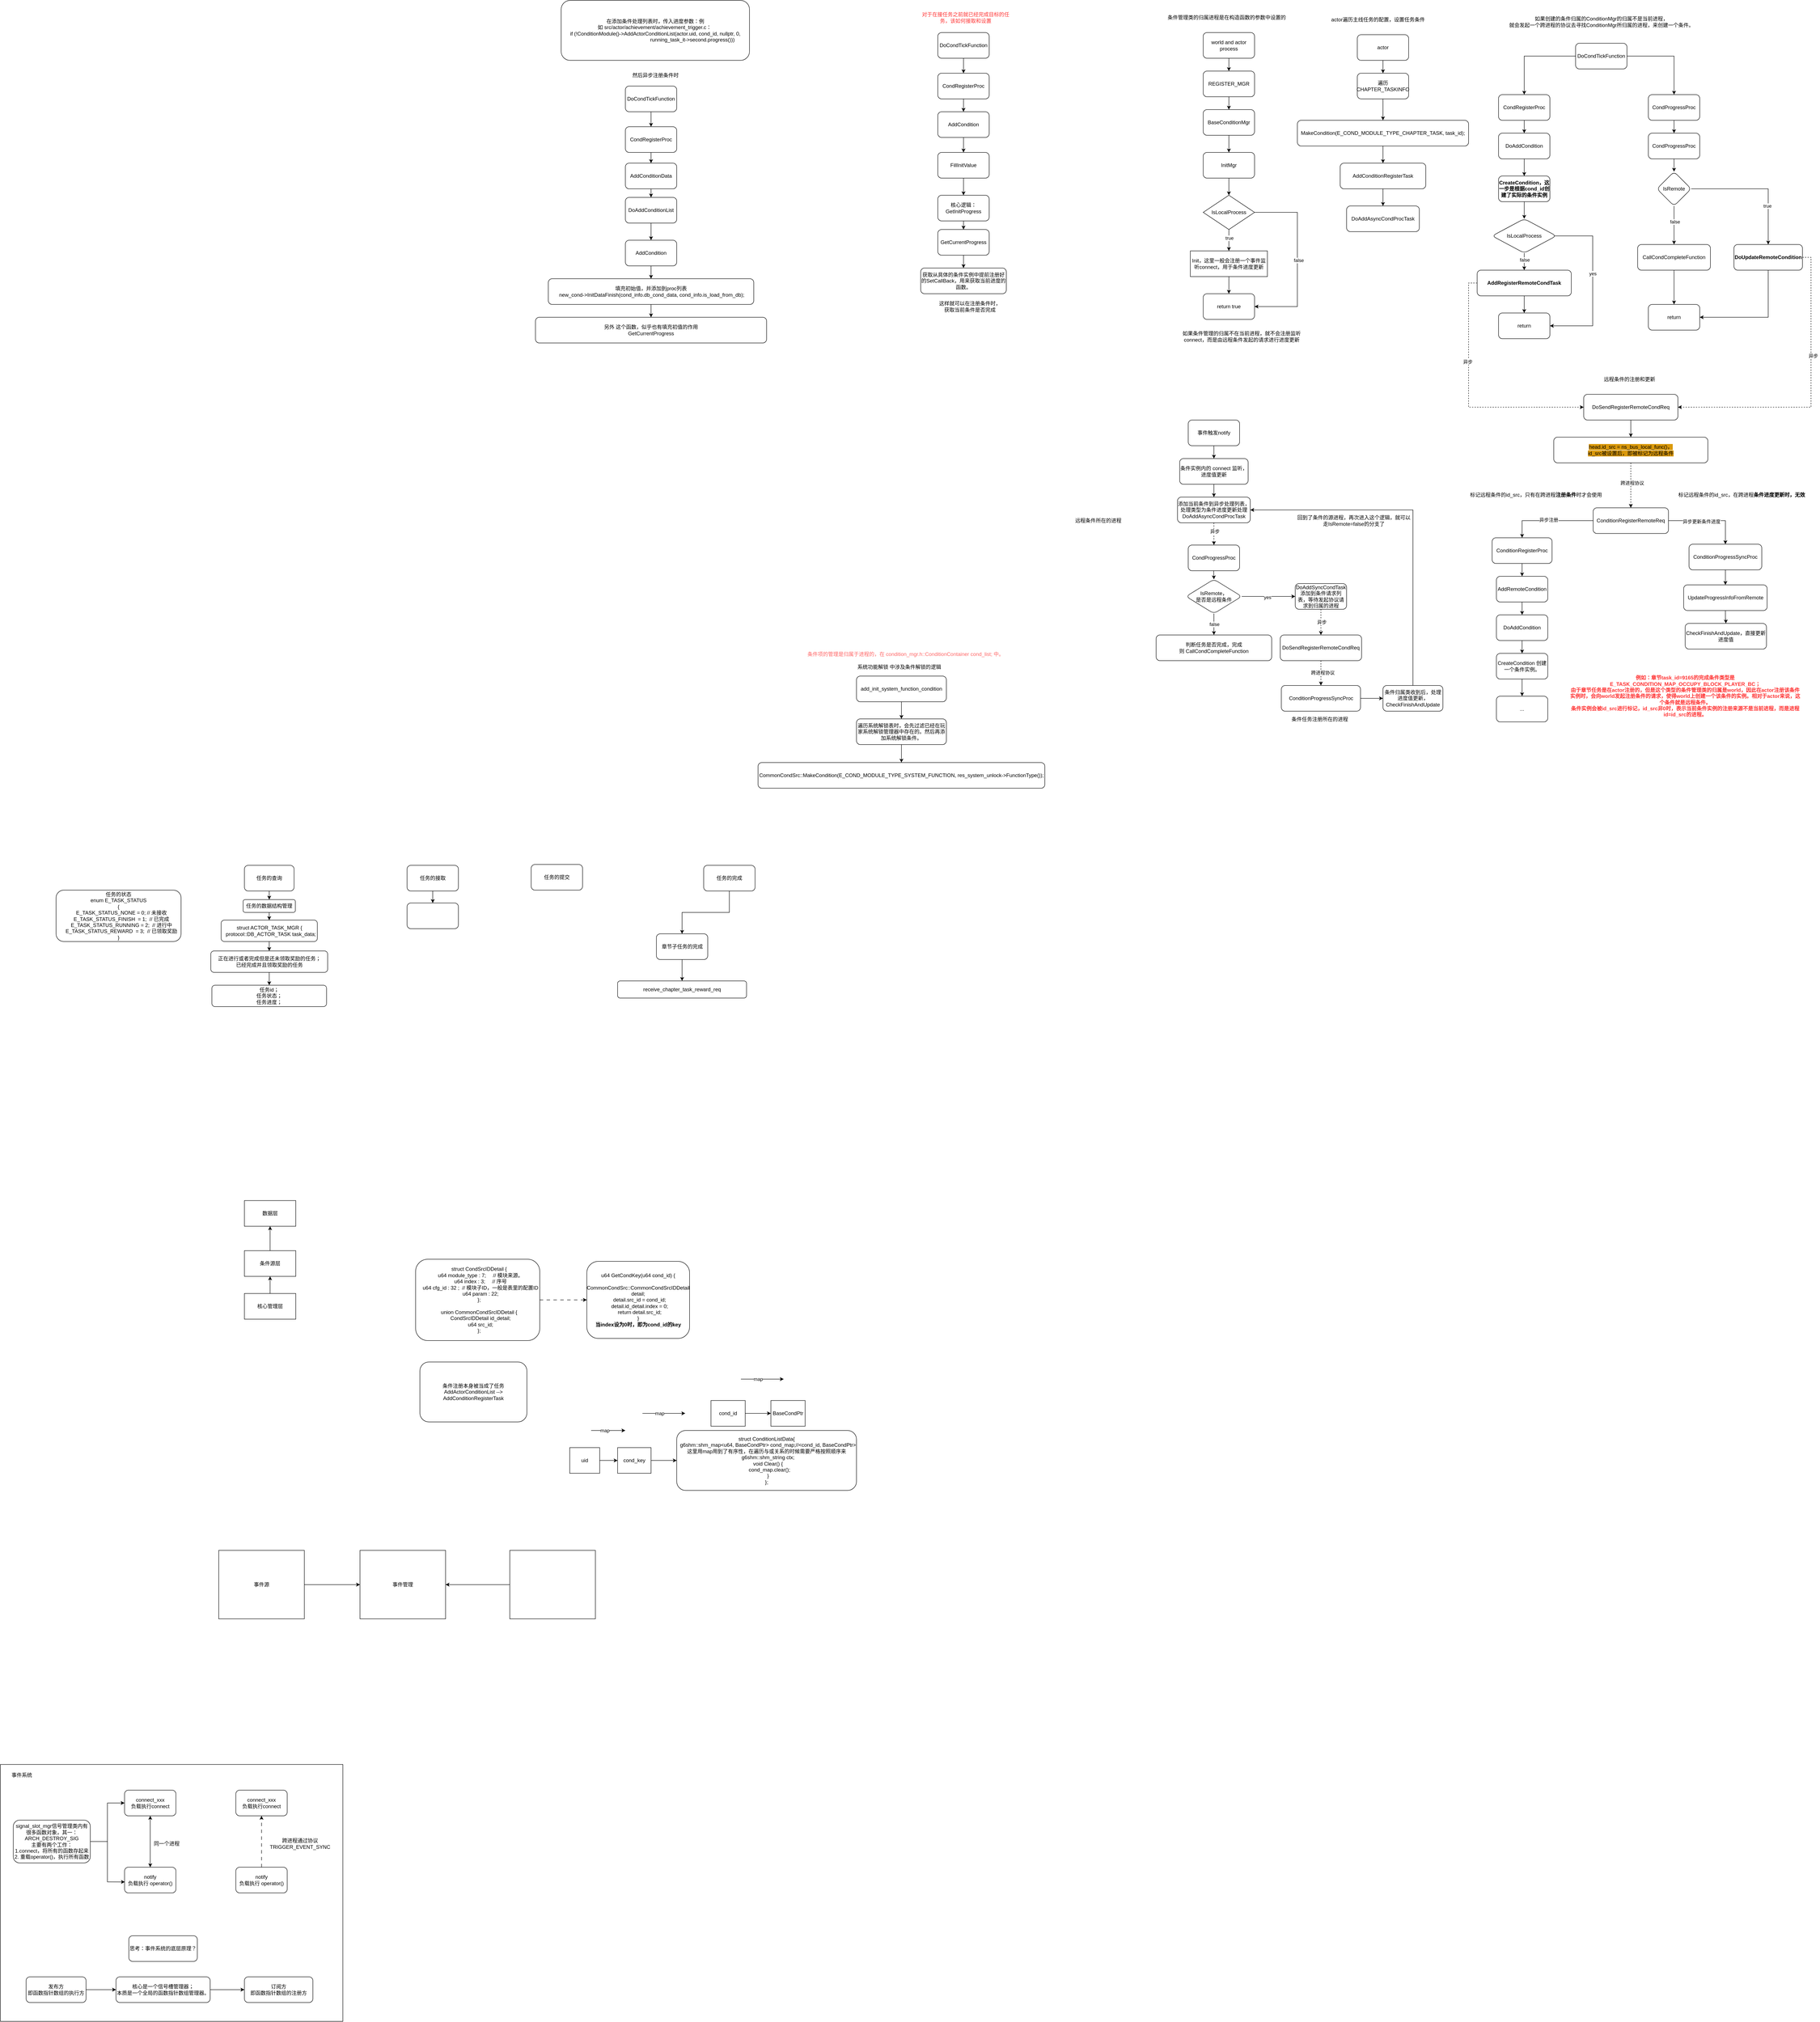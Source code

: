 <mxfile version="27.1.5" pages="15">
  <diagram name="第 1 页" id="0qMLAzxB9j7ZInEhVMJu">
    <mxGraphModel dx="3743" dy="928" grid="1" gridSize="10" guides="1" tooltips="1" connect="1" arrows="1" fold="1" page="1" pageScale="1" pageWidth="827" pageHeight="1169" math="0" shadow="0">
      <root>
        <mxCell id="0" />
        <mxCell id="1" parent="0" />
        <mxCell id="X7OF4kSchoy8XItyaT_Y-3" value="" style="edgeStyle=orthogonalEdgeStyle;rounded=0;orthogonalLoop=1;jettySize=auto;html=1;" parent="1" source="X7OF4kSchoy8XItyaT_Y-1" target="X7OF4kSchoy8XItyaT_Y-2" edge="1">
          <mxGeometry relative="1" as="geometry" />
        </mxCell>
        <mxCell id="X7OF4kSchoy8XItyaT_Y-1" value="BaseConditionMgr" style="rounded=1;whiteSpace=wrap;html=1;" parent="1" vertex="1">
          <mxGeometry x="340" y="315" width="120" height="60" as="geometry" />
        </mxCell>
        <mxCell id="X7OF4kSchoy8XItyaT_Y-7" value="" style="edgeStyle=orthogonalEdgeStyle;rounded=0;orthogonalLoop=1;jettySize=auto;html=1;" parent="1" source="X7OF4kSchoy8XItyaT_Y-2" target="X7OF4kSchoy8XItyaT_Y-6" edge="1">
          <mxGeometry relative="1" as="geometry" />
        </mxCell>
        <mxCell id="X7OF4kSchoy8XItyaT_Y-2" value="InitMgr" style="whiteSpace=wrap;html=1;rounded=1;" parent="1" vertex="1">
          <mxGeometry x="340" y="415" width="120" height="60" as="geometry" />
        </mxCell>
        <mxCell id="X7OF4kSchoy8XItyaT_Y-5" value="" style="edgeStyle=orthogonalEdgeStyle;rounded=0;orthogonalLoop=1;jettySize=auto;html=1;" parent="1" source="X7OF4kSchoy8XItyaT_Y-4" target="X7OF4kSchoy8XItyaT_Y-1" edge="1">
          <mxGeometry relative="1" as="geometry" />
        </mxCell>
        <mxCell id="X7OF4kSchoy8XItyaT_Y-4" value="REGISTER_MGR" style="rounded=1;whiteSpace=wrap;html=1;" parent="1" vertex="1">
          <mxGeometry x="340" y="225" width="120" height="60" as="geometry" />
        </mxCell>
        <mxCell id="X7OF4kSchoy8XItyaT_Y-9" value="" style="edgeStyle=orthogonalEdgeStyle;rounded=0;orthogonalLoop=1;jettySize=auto;html=1;" parent="1" source="X7OF4kSchoy8XItyaT_Y-6" target="X7OF4kSchoy8XItyaT_Y-8" edge="1">
          <mxGeometry relative="1" as="geometry" />
        </mxCell>
        <mxCell id="X7OF4kSchoy8XItyaT_Y-10" value="true" style="edgeLabel;html=1;align=center;verticalAlign=middle;resizable=0;points=[];" parent="X7OF4kSchoy8XItyaT_Y-9" vertex="1" connectable="0">
          <mxGeometry x="-0.228" y="1" relative="1" as="geometry">
            <mxPoint as="offset" />
          </mxGeometry>
        </mxCell>
        <mxCell id="X7OF4kSchoy8XItyaT_Y-13" style="edgeStyle=orthogonalEdgeStyle;rounded=0;orthogonalLoop=1;jettySize=auto;html=1;exitX=1;exitY=0.5;exitDx=0;exitDy=0;entryX=1;entryY=0.5;entryDx=0;entryDy=0;" parent="1" source="X7OF4kSchoy8XItyaT_Y-6" target="X7OF4kSchoy8XItyaT_Y-11" edge="1">
          <mxGeometry relative="1" as="geometry">
            <Array as="points">
              <mxPoint x="560" y="555" />
              <mxPoint x="560" y="775" />
            </Array>
          </mxGeometry>
        </mxCell>
        <mxCell id="X7OF4kSchoy8XItyaT_Y-14" value="false" style="edgeLabel;html=1;align=center;verticalAlign=middle;resizable=0;points=[];" parent="X7OF4kSchoy8XItyaT_Y-13" vertex="1" connectable="0">
          <mxGeometry x="0.008" y="3" relative="1" as="geometry">
            <mxPoint as="offset" />
          </mxGeometry>
        </mxCell>
        <mxCell id="X7OF4kSchoy8XItyaT_Y-6" value="IsLocalProcess" style="rhombus;whiteSpace=wrap;html=1;" parent="1" vertex="1">
          <mxGeometry x="340" y="515" width="120" height="80" as="geometry" />
        </mxCell>
        <mxCell id="X7OF4kSchoy8XItyaT_Y-12" value="" style="edgeStyle=orthogonalEdgeStyle;rounded=0;orthogonalLoop=1;jettySize=auto;html=1;" parent="1" source="X7OF4kSchoy8XItyaT_Y-8" target="X7OF4kSchoy8XItyaT_Y-11" edge="1">
          <mxGeometry relative="1" as="geometry" />
        </mxCell>
        <mxCell id="X7OF4kSchoy8XItyaT_Y-8" value="Init，这里一般会注册一个事件监听connect，用于条件进度更新" style="whiteSpace=wrap;html=1;" parent="1" vertex="1">
          <mxGeometry x="310" y="645" width="180" height="60" as="geometry" />
        </mxCell>
        <mxCell id="X7OF4kSchoy8XItyaT_Y-11" value="return true" style="rounded=1;whiteSpace=wrap;html=1;" parent="1" vertex="1">
          <mxGeometry x="340" y="745" width="120" height="60" as="geometry" />
        </mxCell>
        <mxCell id="X7OF4kSchoy8XItyaT_Y-17" style="edgeStyle=orthogonalEdgeStyle;rounded=0;orthogonalLoop=1;jettySize=auto;html=1;entryX=0.5;entryY=0;entryDx=0;entryDy=0;" parent="1" source="X7OF4kSchoy8XItyaT_Y-16" target="X7OF4kSchoy8XItyaT_Y-4" edge="1">
          <mxGeometry relative="1" as="geometry" />
        </mxCell>
        <mxCell id="X7OF4kSchoy8XItyaT_Y-16" value="world and actor process" style="rounded=1;whiteSpace=wrap;html=1;" parent="1" vertex="1">
          <mxGeometry x="340" y="135" width="120" height="60" as="geometry" />
        </mxCell>
        <mxCell id="X7OF4kSchoy8XItyaT_Y-20" value="" style="edgeStyle=orthogonalEdgeStyle;rounded=0;orthogonalLoop=1;jettySize=auto;html=1;" parent="1" source="X7OF4kSchoy8XItyaT_Y-18" target="X7OF4kSchoy8XItyaT_Y-19" edge="1">
          <mxGeometry relative="1" as="geometry" />
        </mxCell>
        <mxCell id="X7OF4kSchoy8XItyaT_Y-18" value="actor" style="rounded=1;whiteSpace=wrap;html=1;" parent="1" vertex="1">
          <mxGeometry x="700" y="140" width="120" height="60" as="geometry" />
        </mxCell>
        <mxCell id="X7OF4kSchoy8XItyaT_Y-22" value="" style="edgeStyle=orthogonalEdgeStyle;rounded=0;orthogonalLoop=1;jettySize=auto;html=1;" parent="1" source="X7OF4kSchoy8XItyaT_Y-19" target="X7OF4kSchoy8XItyaT_Y-21" edge="1">
          <mxGeometry relative="1" as="geometry" />
        </mxCell>
        <mxCell id="X7OF4kSchoy8XItyaT_Y-19" value="遍历 CHAPTER_TASKINFO" style="rounded=1;whiteSpace=wrap;html=1;" parent="1" vertex="1">
          <mxGeometry x="700" y="230" width="120" height="60" as="geometry" />
        </mxCell>
        <mxCell id="X7OF4kSchoy8XItyaT_Y-24" value="" style="edgeStyle=orthogonalEdgeStyle;rounded=0;orthogonalLoop=1;jettySize=auto;html=1;" parent="1" source="X7OF4kSchoy8XItyaT_Y-21" target="X7OF4kSchoy8XItyaT_Y-23" edge="1">
          <mxGeometry relative="1" as="geometry" />
        </mxCell>
        <mxCell id="X7OF4kSchoy8XItyaT_Y-21" value="MakeCondition(E_COND_MODULE_TYPE_CHAPTER_TASK, task_id);" style="whiteSpace=wrap;html=1;rounded=1;" parent="1" vertex="1">
          <mxGeometry x="560" y="340" width="400" height="60" as="geometry" />
        </mxCell>
        <mxCell id="X7OF4kSchoy8XItyaT_Y-26" value="" style="edgeStyle=orthogonalEdgeStyle;rounded=0;orthogonalLoop=1;jettySize=auto;html=1;" parent="1" source="X7OF4kSchoy8XItyaT_Y-23" target="X7OF4kSchoy8XItyaT_Y-25" edge="1">
          <mxGeometry relative="1" as="geometry" />
        </mxCell>
        <mxCell id="X7OF4kSchoy8XItyaT_Y-23" value="AddConditionRegisterTask" style="whiteSpace=wrap;html=1;rounded=1;" parent="1" vertex="1">
          <mxGeometry x="660" y="440" width="200" height="60" as="geometry" />
        </mxCell>
        <mxCell id="X7OF4kSchoy8XItyaT_Y-25" value="DoAddAsyncCondProcTask" style="whiteSpace=wrap;html=1;rounded=1;" parent="1" vertex="1">
          <mxGeometry x="675" y="540" width="170" height="60" as="geometry" />
        </mxCell>
        <mxCell id="X7OF4kSchoy8XItyaT_Y-28" value="如果创建的条件归属的ConditionMgr的归属不是当前进程，&lt;div&gt;就会发起一个跨进程的协议去寻找ConditionMgr所归属的进程，来创建一个条件。&lt;/div&gt;" style="text;html=1;align=center;verticalAlign=middle;resizable=0;points=[];autosize=1;strokeColor=none;fillColor=none;" parent="1" vertex="1">
          <mxGeometry x="1045" y="90" width="450" height="40" as="geometry" />
        </mxCell>
        <mxCell id="X7OF4kSchoy8XItyaT_Y-31" value="" style="edgeStyle=orthogonalEdgeStyle;rounded=0;orthogonalLoop=1;jettySize=auto;html=1;" parent="1" source="X7OF4kSchoy8XItyaT_Y-29" target="X7OF4kSchoy8XItyaT_Y-30" edge="1">
          <mxGeometry relative="1" as="geometry" />
        </mxCell>
        <mxCell id="X7OF4kSchoy8XItyaT_Y-47" value="" style="edgeStyle=orthogonalEdgeStyle;rounded=0;orthogonalLoop=1;jettySize=auto;html=1;" parent="1" source="X7OF4kSchoy8XItyaT_Y-29" target="X7OF4kSchoy8XItyaT_Y-46" edge="1">
          <mxGeometry relative="1" as="geometry" />
        </mxCell>
        <mxCell id="X7OF4kSchoy8XItyaT_Y-29" value="DoCondTickFunction" style="rounded=1;whiteSpace=wrap;html=1;" parent="1" vertex="1">
          <mxGeometry x="1210" y="160" width="120" height="60" as="geometry" />
        </mxCell>
        <mxCell id="X7OF4kSchoy8XItyaT_Y-33" value="" style="edgeStyle=orthogonalEdgeStyle;rounded=0;orthogonalLoop=1;jettySize=auto;html=1;" parent="1" source="X7OF4kSchoy8XItyaT_Y-30" target="X7OF4kSchoy8XItyaT_Y-32" edge="1">
          <mxGeometry relative="1" as="geometry" />
        </mxCell>
        <mxCell id="X7OF4kSchoy8XItyaT_Y-30" value="CondRegisterProc" style="whiteSpace=wrap;html=1;rounded=1;" parent="1" vertex="1">
          <mxGeometry x="1030" y="280" width="120" height="60" as="geometry" />
        </mxCell>
        <mxCell id="X7OF4kSchoy8XItyaT_Y-42" value="" style="edgeStyle=orthogonalEdgeStyle;rounded=0;orthogonalLoop=1;jettySize=auto;html=1;" parent="1" source="X7OF4kSchoy8XItyaT_Y-32" target="X7OF4kSchoy8XItyaT_Y-41" edge="1">
          <mxGeometry relative="1" as="geometry" />
        </mxCell>
        <mxCell id="X7OF4kSchoy8XItyaT_Y-32" value="DoAddCondition" style="whiteSpace=wrap;html=1;rounded=1;" parent="1" vertex="1">
          <mxGeometry x="1030" y="370" width="120" height="60" as="geometry" />
        </mxCell>
        <mxCell id="X7OF4kSchoy8XItyaT_Y-37" value="" style="edgeStyle=orthogonalEdgeStyle;rounded=0;orthogonalLoop=1;jettySize=auto;html=1;" parent="1" source="X7OF4kSchoy8XItyaT_Y-34" target="X7OF4kSchoy8XItyaT_Y-36" edge="1">
          <mxGeometry relative="1" as="geometry" />
        </mxCell>
        <mxCell id="X7OF4kSchoy8XItyaT_Y-44" value="false" style="edgeLabel;html=1;align=center;verticalAlign=middle;resizable=0;points=[];" parent="X7OF4kSchoy8XItyaT_Y-37" vertex="1" connectable="0">
          <mxGeometry x="-0.2" y="1" relative="1" as="geometry">
            <mxPoint as="offset" />
          </mxGeometry>
        </mxCell>
        <mxCell id="X7OF4kSchoy8XItyaT_Y-40" style="edgeStyle=orthogonalEdgeStyle;rounded=0;orthogonalLoop=1;jettySize=auto;html=1;entryX=1;entryY=0.5;entryDx=0;entryDy=0;exitX=0.94;exitY=0.538;exitDx=0;exitDy=0;exitPerimeter=0;" parent="1" source="X7OF4kSchoy8XItyaT_Y-34" target="X7OF4kSchoy8XItyaT_Y-38" edge="1">
          <mxGeometry relative="1" as="geometry">
            <Array as="points">
              <mxPoint x="1156" y="610" />
              <mxPoint x="1250" y="610" />
              <mxPoint x="1250" y="820" />
            </Array>
          </mxGeometry>
        </mxCell>
        <mxCell id="X7OF4kSchoy8XItyaT_Y-45" value="yes" style="edgeLabel;html=1;align=center;verticalAlign=middle;resizable=0;points=[];" parent="X7OF4kSchoy8XItyaT_Y-40" vertex="1" connectable="0">
          <mxGeometry x="-0.091" relative="1" as="geometry">
            <mxPoint as="offset" />
          </mxGeometry>
        </mxCell>
        <mxCell id="X7OF4kSchoy8XItyaT_Y-34" value="IsLocalProcess" style="rhombus;whiteSpace=wrap;html=1;rounded=1;" parent="1" vertex="1">
          <mxGeometry x="1015" y="570" width="150" height="80" as="geometry" />
        </mxCell>
        <mxCell id="X7OF4kSchoy8XItyaT_Y-39" value="" style="edgeStyle=orthogonalEdgeStyle;rounded=0;orthogonalLoop=1;jettySize=auto;html=1;" parent="1" source="X7OF4kSchoy8XItyaT_Y-36" target="X7OF4kSchoy8XItyaT_Y-38" edge="1">
          <mxGeometry relative="1" as="geometry" />
        </mxCell>
        <mxCell id="X7OF4kSchoy8XItyaT_Y-131" style="edgeStyle=orthogonalEdgeStyle;rounded=0;orthogonalLoop=1;jettySize=auto;html=1;exitX=0;exitY=0.5;exitDx=0;exitDy=0;entryX=0;entryY=0.5;entryDx=0;entryDy=0;dashed=1;" parent="1" source="X7OF4kSchoy8XItyaT_Y-36" target="X7OF4kSchoy8XItyaT_Y-64" edge="1">
          <mxGeometry relative="1" as="geometry" />
        </mxCell>
        <mxCell id="X7OF4kSchoy8XItyaT_Y-133" value="异步" style="edgeLabel;html=1;align=center;verticalAlign=middle;resizable=0;points=[];" parent="X7OF4kSchoy8XItyaT_Y-131" vertex="1" connectable="0">
          <mxGeometry x="-0.296" y="-2" relative="1" as="geometry">
            <mxPoint as="offset" />
          </mxGeometry>
        </mxCell>
        <mxCell id="X7OF4kSchoy8XItyaT_Y-36" value="&lt;b&gt;AddRegisterRemoteCondTask&lt;/b&gt;" style="whiteSpace=wrap;html=1;rounded=1;" parent="1" vertex="1">
          <mxGeometry x="980" y="690" width="220" height="60" as="geometry" />
        </mxCell>
        <mxCell id="X7OF4kSchoy8XItyaT_Y-38" value="return" style="whiteSpace=wrap;html=1;rounded=1;" parent="1" vertex="1">
          <mxGeometry x="1030" y="790" width="120" height="60" as="geometry" />
        </mxCell>
        <mxCell id="X7OF4kSchoy8XItyaT_Y-43" value="" style="edgeStyle=orthogonalEdgeStyle;rounded=0;orthogonalLoop=1;jettySize=auto;html=1;" parent="1" source="X7OF4kSchoy8XItyaT_Y-41" target="X7OF4kSchoy8XItyaT_Y-34" edge="1">
          <mxGeometry relative="1" as="geometry" />
        </mxCell>
        <mxCell id="X7OF4kSchoy8XItyaT_Y-41" value="&lt;b&gt;CreateCondition，这一步是根据cond_id创建了实际的条件实例&lt;/b&gt;" style="whiteSpace=wrap;html=1;rounded=1;" parent="1" vertex="1">
          <mxGeometry x="1030" y="470" width="120" height="60" as="geometry" />
        </mxCell>
        <mxCell id="X7OF4kSchoy8XItyaT_Y-49" value="" style="edgeStyle=orthogonalEdgeStyle;rounded=0;orthogonalLoop=1;jettySize=auto;html=1;" parent="1" source="X7OF4kSchoy8XItyaT_Y-46" target="X7OF4kSchoy8XItyaT_Y-48" edge="1">
          <mxGeometry relative="1" as="geometry" />
        </mxCell>
        <mxCell id="X7OF4kSchoy8XItyaT_Y-46" value="CondProgressProc" style="whiteSpace=wrap;html=1;rounded=1;" parent="1" vertex="1">
          <mxGeometry x="1380" y="280" width="120" height="60" as="geometry" />
        </mxCell>
        <mxCell id="X7OF4kSchoy8XItyaT_Y-51" value="" style="edgeStyle=orthogonalEdgeStyle;rounded=0;orthogonalLoop=1;jettySize=auto;html=1;" parent="1" source="X7OF4kSchoy8XItyaT_Y-48" target="X7OF4kSchoy8XItyaT_Y-50" edge="1">
          <mxGeometry relative="1" as="geometry" />
        </mxCell>
        <mxCell id="X7OF4kSchoy8XItyaT_Y-48" value="CondProgressProc" style="whiteSpace=wrap;html=1;rounded=1;" parent="1" vertex="1">
          <mxGeometry x="1380" y="370" width="120" height="60" as="geometry" />
        </mxCell>
        <mxCell id="X7OF4kSchoy8XItyaT_Y-53" value="" style="edgeStyle=orthogonalEdgeStyle;rounded=0;orthogonalLoop=1;jettySize=auto;html=1;" parent="1" source="X7OF4kSchoy8XItyaT_Y-50" target="X7OF4kSchoy8XItyaT_Y-52" edge="1">
          <mxGeometry relative="1" as="geometry" />
        </mxCell>
        <mxCell id="X7OF4kSchoy8XItyaT_Y-61" value="true" style="edgeLabel;html=1;align=center;verticalAlign=middle;resizable=0;points=[];" parent="X7OF4kSchoy8XItyaT_Y-53" vertex="1" connectable="0">
          <mxGeometry x="0.419" y="-2" relative="1" as="geometry">
            <mxPoint as="offset" />
          </mxGeometry>
        </mxCell>
        <mxCell id="X7OF4kSchoy8XItyaT_Y-56" value="" style="edgeStyle=orthogonalEdgeStyle;rounded=0;orthogonalLoop=1;jettySize=auto;html=1;" parent="1" source="X7OF4kSchoy8XItyaT_Y-50" target="X7OF4kSchoy8XItyaT_Y-55" edge="1">
          <mxGeometry relative="1" as="geometry" />
        </mxCell>
        <mxCell id="X7OF4kSchoy8XItyaT_Y-60" value="false" style="edgeLabel;html=1;align=center;verticalAlign=middle;resizable=0;points=[];" parent="X7OF4kSchoy8XItyaT_Y-56" vertex="1" connectable="0">
          <mxGeometry x="-0.178" y="2" relative="1" as="geometry">
            <mxPoint as="offset" />
          </mxGeometry>
        </mxCell>
        <mxCell id="X7OF4kSchoy8XItyaT_Y-50" value="IsRemote" style="rhombus;whiteSpace=wrap;html=1;rounded=1;" parent="1" vertex="1">
          <mxGeometry x="1400" y="460" width="80" height="80" as="geometry" />
        </mxCell>
        <mxCell id="X7OF4kSchoy8XItyaT_Y-59" style="edgeStyle=orthogonalEdgeStyle;rounded=0;orthogonalLoop=1;jettySize=auto;html=1;entryX=1;entryY=0.5;entryDx=0;entryDy=0;" parent="1" source="X7OF4kSchoy8XItyaT_Y-52" target="X7OF4kSchoy8XItyaT_Y-57" edge="1">
          <mxGeometry relative="1" as="geometry">
            <Array as="points">
              <mxPoint x="1660" y="800" />
            </Array>
          </mxGeometry>
        </mxCell>
        <mxCell id="X7OF4kSchoy8XItyaT_Y-134" style="edgeStyle=orthogonalEdgeStyle;rounded=0;orthogonalLoop=1;jettySize=auto;html=1;exitX=1;exitY=0.5;exitDx=0;exitDy=0;entryX=1;entryY=0.5;entryDx=0;entryDy=0;dashed=1;" parent="1" source="X7OF4kSchoy8XItyaT_Y-52" target="X7OF4kSchoy8XItyaT_Y-64" edge="1">
          <mxGeometry relative="1" as="geometry" />
        </mxCell>
        <mxCell id="X7OF4kSchoy8XItyaT_Y-135" value="异步" style="edgeLabel;html=1;align=center;verticalAlign=middle;resizable=0;points=[];" parent="X7OF4kSchoy8XItyaT_Y-134" vertex="1" connectable="0">
          <mxGeometry x="-0.266" y="5" relative="1" as="geometry">
            <mxPoint as="offset" />
          </mxGeometry>
        </mxCell>
        <mxCell id="X7OF4kSchoy8XItyaT_Y-52" value="&lt;b&gt;DoUpdateRemoteCondition&lt;/b&gt;" style="whiteSpace=wrap;html=1;rounded=1;" parent="1" vertex="1">
          <mxGeometry x="1580" y="630" width="160" height="60" as="geometry" />
        </mxCell>
        <mxCell id="X7OF4kSchoy8XItyaT_Y-58" value="" style="edgeStyle=orthogonalEdgeStyle;rounded=0;orthogonalLoop=1;jettySize=auto;html=1;" parent="1" source="X7OF4kSchoy8XItyaT_Y-55" target="X7OF4kSchoy8XItyaT_Y-57" edge="1">
          <mxGeometry relative="1" as="geometry" />
        </mxCell>
        <mxCell id="X7OF4kSchoy8XItyaT_Y-55" value="CallCondCompleteFunction" style="whiteSpace=wrap;html=1;rounded=1;" parent="1" vertex="1">
          <mxGeometry x="1355" y="630" width="170" height="60" as="geometry" />
        </mxCell>
        <mxCell id="X7OF4kSchoy8XItyaT_Y-57" value="return" style="whiteSpace=wrap;html=1;rounded=1;" parent="1" vertex="1">
          <mxGeometry x="1380" y="770" width="120" height="60" as="geometry" />
        </mxCell>
        <mxCell id="X7OF4kSchoy8XItyaT_Y-62" value="条件管理类的归属进程是在构造函数的参数中设置的" style="text;html=1;align=center;verticalAlign=middle;whiteSpace=wrap;rounded=0;" parent="1" vertex="1">
          <mxGeometry x="230" y="85" width="330" height="30" as="geometry" />
        </mxCell>
        <mxCell id="X7OF4kSchoy8XItyaT_Y-63" value="actor遍历主线任务的配置，设置任务条件" style="text;html=1;align=center;verticalAlign=middle;whiteSpace=wrap;rounded=0;" parent="1" vertex="1">
          <mxGeometry x="630" y="90" width="237" height="30" as="geometry" />
        </mxCell>
        <mxCell id="X7OF4kSchoy8XItyaT_Y-89" value="" style="edgeStyle=orthogonalEdgeStyle;rounded=0;orthogonalLoop=1;jettySize=auto;html=1;" parent="1" source="X7OF4kSchoy8XItyaT_Y-64" target="X7OF4kSchoy8XItyaT_Y-88" edge="1">
          <mxGeometry relative="1" as="geometry" />
        </mxCell>
        <mxCell id="X7OF4kSchoy8XItyaT_Y-64" value="DoSendRegisterRemoteCondReq" style="rounded=1;whiteSpace=wrap;html=1;" parent="1" vertex="1">
          <mxGeometry x="1229" y="980" width="220" height="60" as="geometry" />
        </mxCell>
        <mxCell id="X7OF4kSchoy8XItyaT_Y-68" value="" style="edgeStyle=orthogonalEdgeStyle;rounded=0;orthogonalLoop=1;jettySize=auto;html=1;" parent="1" source="X7OF4kSchoy8XItyaT_Y-65" target="X7OF4kSchoy8XItyaT_Y-67" edge="1">
          <mxGeometry relative="1" as="geometry" />
        </mxCell>
        <mxCell id="acaYQ1tCma_x3v5Xgvzq-1" value="异步注册" style="edgeLabel;html=1;align=center;verticalAlign=middle;resizable=0;points=[];" parent="X7OF4kSchoy8XItyaT_Y-68" vertex="1" connectable="0">
          <mxGeometry x="0.013" y="-2" relative="1" as="geometry">
            <mxPoint as="offset" />
          </mxGeometry>
        </mxCell>
        <mxCell id="X7OF4kSchoy8XItyaT_Y-70" value="" style="edgeStyle=orthogonalEdgeStyle;rounded=0;orthogonalLoop=1;jettySize=auto;html=1;" parent="1" source="X7OF4kSchoy8XItyaT_Y-65" target="X7OF4kSchoy8XItyaT_Y-69" edge="1">
          <mxGeometry relative="1" as="geometry" />
        </mxCell>
        <mxCell id="acaYQ1tCma_x3v5Xgvzq-2" value="异步更新条件进度" style="edgeLabel;html=1;align=center;verticalAlign=middle;resizable=0;points=[];" parent="X7OF4kSchoy8XItyaT_Y-70" vertex="1" connectable="0">
          <mxGeometry x="-0.179" y="-2" relative="1" as="geometry">
            <mxPoint as="offset" />
          </mxGeometry>
        </mxCell>
        <mxCell id="X7OF4kSchoy8XItyaT_Y-65" value="ConditionRegisterRemoteReq" style="whiteSpace=wrap;html=1;rounded=1;" parent="1" vertex="1">
          <mxGeometry x="1251" y="1245" width="176" height="60" as="geometry" />
        </mxCell>
        <mxCell id="X7OF4kSchoy8XItyaT_Y-72" value="" style="edgeStyle=orthogonalEdgeStyle;rounded=0;orthogonalLoop=1;jettySize=auto;html=1;" parent="1" source="X7OF4kSchoy8XItyaT_Y-67" target="X7OF4kSchoy8XItyaT_Y-71" edge="1">
          <mxGeometry relative="1" as="geometry" />
        </mxCell>
        <mxCell id="X7OF4kSchoy8XItyaT_Y-67" value="ConditionRegisterProc" style="whiteSpace=wrap;html=1;rounded=1;" parent="1" vertex="1">
          <mxGeometry x="1015" y="1315" width="140" height="60" as="geometry" />
        </mxCell>
        <mxCell id="X7OF4kSchoy8XItyaT_Y-81" value="" style="edgeStyle=orthogonalEdgeStyle;rounded=0;orthogonalLoop=1;jettySize=auto;html=1;" parent="1" source="X7OF4kSchoy8XItyaT_Y-69" target="X7OF4kSchoy8XItyaT_Y-80" edge="1">
          <mxGeometry relative="1" as="geometry" />
        </mxCell>
        <mxCell id="X7OF4kSchoy8XItyaT_Y-69" value="ConditionProgressSyncProc" style="whiteSpace=wrap;html=1;rounded=1;" parent="1" vertex="1">
          <mxGeometry x="1475" y="1330" width="170" height="60" as="geometry" />
        </mxCell>
        <mxCell id="X7OF4kSchoy8XItyaT_Y-74" value="" style="edgeStyle=orthogonalEdgeStyle;rounded=0;orthogonalLoop=1;jettySize=auto;html=1;" parent="1" source="X7OF4kSchoy8XItyaT_Y-71" target="X7OF4kSchoy8XItyaT_Y-73" edge="1">
          <mxGeometry relative="1" as="geometry" />
        </mxCell>
        <mxCell id="X7OF4kSchoy8XItyaT_Y-71" value="AddRemoteCondition" style="whiteSpace=wrap;html=1;rounded=1;" parent="1" vertex="1">
          <mxGeometry x="1025" y="1405" width="120" height="60" as="geometry" />
        </mxCell>
        <mxCell id="X7OF4kSchoy8XItyaT_Y-76" value="" style="edgeStyle=orthogonalEdgeStyle;rounded=0;orthogonalLoop=1;jettySize=auto;html=1;" parent="1" source="X7OF4kSchoy8XItyaT_Y-73" target="X7OF4kSchoy8XItyaT_Y-75" edge="1">
          <mxGeometry relative="1" as="geometry" />
        </mxCell>
        <mxCell id="X7OF4kSchoy8XItyaT_Y-73" value="DoAddCondition" style="whiteSpace=wrap;html=1;rounded=1;" parent="1" vertex="1">
          <mxGeometry x="1025" y="1495" width="120" height="60" as="geometry" />
        </mxCell>
        <mxCell id="X7OF4kSchoy8XItyaT_Y-78" value="" style="edgeStyle=orthogonalEdgeStyle;rounded=0;orthogonalLoop=1;jettySize=auto;html=1;" parent="1" source="X7OF4kSchoy8XItyaT_Y-75" target="X7OF4kSchoy8XItyaT_Y-77" edge="1">
          <mxGeometry relative="1" as="geometry" />
        </mxCell>
        <mxCell id="X7OF4kSchoy8XItyaT_Y-75" value="CreateCondition 创建一个条件实例。" style="whiteSpace=wrap;html=1;rounded=1;" parent="1" vertex="1">
          <mxGeometry x="1025" y="1585" width="120" height="60" as="geometry" />
        </mxCell>
        <mxCell id="X7OF4kSchoy8XItyaT_Y-77" value="..." style="whiteSpace=wrap;html=1;rounded=1;" parent="1" vertex="1">
          <mxGeometry x="1025" y="1685" width="120" height="60" as="geometry" />
        </mxCell>
        <mxCell id="X7OF4kSchoy8XItyaT_Y-79" value="远程条件的注册和更新" style="text;html=1;align=center;verticalAlign=middle;whiteSpace=wrap;rounded=0;" parent="1" vertex="1">
          <mxGeometry x="1256.25" y="930" width="160" height="30" as="geometry" />
        </mxCell>
        <mxCell id="X7OF4kSchoy8XItyaT_Y-83" value="" style="edgeStyle=orthogonalEdgeStyle;rounded=0;orthogonalLoop=1;jettySize=auto;html=1;" parent="1" source="X7OF4kSchoy8XItyaT_Y-80" target="X7OF4kSchoy8XItyaT_Y-82" edge="1">
          <mxGeometry relative="1" as="geometry" />
        </mxCell>
        <mxCell id="X7OF4kSchoy8XItyaT_Y-80" value="UpdateProgressInfoFromRemote" style="whiteSpace=wrap;html=1;rounded=1;" parent="1" vertex="1">
          <mxGeometry x="1462.5" y="1425" width="195" height="60" as="geometry" />
        </mxCell>
        <mxCell id="X7OF4kSchoy8XItyaT_Y-82" value="CheckFinishAndUpdate，直接更新进度值" style="whiteSpace=wrap;html=1;rounded=1;" parent="1" vertex="1">
          <mxGeometry x="1466" y="1515" width="190" height="60" as="geometry" />
        </mxCell>
        <mxCell id="X7OF4kSchoy8XItyaT_Y-84" value="例如：章节task_id=9165的完成条件类型是&lt;br&gt;&lt;table border=&quot;0&quot; cellpadding=&quot;0&quot; cellspacing=&quot;0&quot; width=&quot;537&quot; style=&quot;border-collapse:&lt;br/&gt; collapse;width:403pt&quot;&gt;&lt;tbody&gt;&lt;tr height=&quot;19&quot; style=&quot;height:14.25pt&quot;&gt;  &lt;td height=&quot;19&quot; class=&quot;xl64&quot; width=&quot;537&quot; style=&quot;height:14.25pt;width:403pt&quot;&gt;E_TASK_CONDITION_MAP_OCCUPY_BLOCK_PLAYER_BC；&lt;br&gt;由于章节任务是在actor注册的，但是这个类型的条件管理类的归属是world，因此在actor注册该条件实例时，会向world发起注册条件的请求，使得world上创建一个该条件的实例。相对于actor来说，这个条件就是远程条件。&lt;/td&gt;&lt;/tr&gt;&lt;/tbody&gt;&lt;/table&gt;&lt;div&gt;条件实例会被id_src进行标记，id_src非0时，表示当前条件实例的注册来源不是当前进程，而是进程id=id_src的进程。&lt;/div&gt;" style="text;html=1;align=center;verticalAlign=middle;whiteSpace=wrap;rounded=0;fontStyle=1;fontColor=#FF3333;" parent="1" vertex="1">
          <mxGeometry x="1236.25" y="1615" width="460" height="139" as="geometry" />
        </mxCell>
        <mxCell id="X7OF4kSchoy8XItyaT_Y-90" value="" style="edgeStyle=orthogonalEdgeStyle;rounded=0;orthogonalLoop=1;jettySize=auto;html=1;dashed=1;" parent="1" source="X7OF4kSchoy8XItyaT_Y-88" target="X7OF4kSchoy8XItyaT_Y-65" edge="1">
          <mxGeometry relative="1" as="geometry" />
        </mxCell>
        <mxCell id="X7OF4kSchoy8XItyaT_Y-136" value="跨进程协议" style="edgeLabel;html=1;align=center;verticalAlign=middle;resizable=0;points=[];" parent="X7OF4kSchoy8XItyaT_Y-90" vertex="1" connectable="0">
          <mxGeometry x="-0.105" y="3" relative="1" as="geometry">
            <mxPoint as="offset" />
          </mxGeometry>
        </mxCell>
        <mxCell id="X7OF4kSchoy8XItyaT_Y-88" value="&lt;span style=&quot;background-color: rgb(218, 153, 11);&quot;&gt;head.id_src = ns_bus_local_func()，&lt;/span&gt;&lt;div&gt;&lt;span style=&quot;background-color: rgb(218, 153, 11);&quot;&gt;id_src被设置后，即被标记为远程条件&lt;/span&gt;&lt;/div&gt;" style="whiteSpace=wrap;html=1;rounded=1;" parent="1" vertex="1">
          <mxGeometry x="1159" y="1080" width="360" height="60" as="geometry" />
        </mxCell>
        <mxCell id="X7OF4kSchoy8XItyaT_Y-93" value="如果条件管理的归属不在当前进程，就不会注册监听connect，而是由远程条件发起的请求进行进度更新" style="text;html=1;align=center;verticalAlign=middle;whiteSpace=wrap;rounded=0;" parent="1" vertex="1">
          <mxGeometry x="270" y="830" width="320" height="30" as="geometry" />
        </mxCell>
        <mxCell id="X7OF4kSchoy8XItyaT_Y-96" value="" style="edgeStyle=orthogonalEdgeStyle;rounded=0;orthogonalLoop=1;jettySize=auto;html=1;" parent="1" source="X7OF4kSchoy8XItyaT_Y-94" target="X7OF4kSchoy8XItyaT_Y-95" edge="1">
          <mxGeometry relative="1" as="geometry" />
        </mxCell>
        <mxCell id="X7OF4kSchoy8XItyaT_Y-94" value="事件触发notify" style="rounded=1;whiteSpace=wrap;html=1;" parent="1" vertex="1">
          <mxGeometry x="305" y="1040" width="120" height="60" as="geometry" />
        </mxCell>
        <mxCell id="X7OF4kSchoy8XItyaT_Y-98" value="" style="edgeStyle=orthogonalEdgeStyle;rounded=0;orthogonalLoop=1;jettySize=auto;html=1;" parent="1" source="X7OF4kSchoy8XItyaT_Y-95" target="X7OF4kSchoy8XItyaT_Y-97" edge="1">
          <mxGeometry relative="1" as="geometry" />
        </mxCell>
        <mxCell id="X7OF4kSchoy8XItyaT_Y-95" value="条件实例内的 connect 监听，进度值更新" style="rounded=1;whiteSpace=wrap;html=1;" parent="1" vertex="1">
          <mxGeometry x="285" y="1130" width="160" height="60" as="geometry" />
        </mxCell>
        <mxCell id="X7OF4kSchoy8XItyaT_Y-119" value="" style="edgeStyle=orthogonalEdgeStyle;rounded=0;orthogonalLoop=1;jettySize=auto;html=1;dashed=1;" parent="1" source="X7OF4kSchoy8XItyaT_Y-97" target="X7OF4kSchoy8XItyaT_Y-118" edge="1">
          <mxGeometry relative="1" as="geometry" />
        </mxCell>
        <mxCell id="X7OF4kSchoy8XItyaT_Y-121" value="异步" style="edgeLabel;html=1;align=center;verticalAlign=middle;resizable=0;points=[];" parent="X7OF4kSchoy8XItyaT_Y-119" vertex="1" connectable="0">
          <mxGeometry x="-0.24" y="2" relative="1" as="geometry">
            <mxPoint as="offset" />
          </mxGeometry>
        </mxCell>
        <mxCell id="X7OF4kSchoy8XItyaT_Y-97" value="添加当前条件到异步处理列表，处理类型为条件进度更新处理DoAddAsyncCondProcTask" style="whiteSpace=wrap;html=1;rounded=1;" parent="1" vertex="1">
          <mxGeometry x="280" y="1220" width="170" height="60" as="geometry" />
        </mxCell>
        <mxCell id="X7OF4kSchoy8XItyaT_Y-102" value="" style="edgeStyle=orthogonalEdgeStyle;rounded=0;orthogonalLoop=1;jettySize=auto;html=1;" parent="1" source="X7OF4kSchoy8XItyaT_Y-99" target="X7OF4kSchoy8XItyaT_Y-101" edge="1">
          <mxGeometry relative="1" as="geometry" />
        </mxCell>
        <mxCell id="X7OF4kSchoy8XItyaT_Y-105" value="false" style="edgeLabel;html=1;align=center;verticalAlign=middle;resizable=0;points=[];" parent="X7OF4kSchoy8XItyaT_Y-102" vertex="1" connectable="0">
          <mxGeometry x="0.004" y="1" relative="1" as="geometry">
            <mxPoint as="offset" />
          </mxGeometry>
        </mxCell>
        <mxCell id="X7OF4kSchoy8XItyaT_Y-104" value="" style="edgeStyle=orthogonalEdgeStyle;rounded=0;orthogonalLoop=1;jettySize=auto;html=1;" parent="1" source="X7OF4kSchoy8XItyaT_Y-99" target="X7OF4kSchoy8XItyaT_Y-103" edge="1">
          <mxGeometry relative="1" as="geometry" />
        </mxCell>
        <mxCell id="X7OF4kSchoy8XItyaT_Y-106" value="yes" style="edgeLabel;html=1;align=center;verticalAlign=middle;resizable=0;points=[];" parent="X7OF4kSchoy8XItyaT_Y-104" vertex="1" connectable="0">
          <mxGeometry x="-0.039" y="-2" relative="1" as="geometry">
            <mxPoint as="offset" />
          </mxGeometry>
        </mxCell>
        <mxCell id="X7OF4kSchoy8XItyaT_Y-99" value="IsRemote，&lt;div&gt;是否是远程条件&lt;/div&gt;" style="rhombus;whiteSpace=wrap;html=1;rounded=1;" parent="1" vertex="1">
          <mxGeometry x="300" y="1412" width="130" height="80" as="geometry" />
        </mxCell>
        <mxCell id="X7OF4kSchoy8XItyaT_Y-101" value="判断任务是否完成，完成则&amp;nbsp;CallCondCompleteFunction" style="whiteSpace=wrap;html=1;rounded=1;" parent="1" vertex="1">
          <mxGeometry x="230" y="1542" width="270" height="60" as="geometry" />
        </mxCell>
        <mxCell id="X7OF4kSchoy8XItyaT_Y-123" value="" style="edgeStyle=orthogonalEdgeStyle;rounded=0;orthogonalLoop=1;jettySize=auto;html=1;dashed=1;" parent="1" source="X7OF4kSchoy8XItyaT_Y-103" target="X7OF4kSchoy8XItyaT_Y-122" edge="1">
          <mxGeometry relative="1" as="geometry" />
        </mxCell>
        <mxCell id="X7OF4kSchoy8XItyaT_Y-124" value="异步" style="edgeLabel;html=1;align=center;verticalAlign=middle;resizable=0;points=[];" parent="X7OF4kSchoy8XItyaT_Y-123" vertex="1" connectable="0">
          <mxGeometry y="2" relative="1" as="geometry">
            <mxPoint as="offset" />
          </mxGeometry>
        </mxCell>
        <mxCell id="X7OF4kSchoy8XItyaT_Y-103" value="DoAddSyncCondTask添加到条件请求列表，等待发起协议请求到归属的进程" style="whiteSpace=wrap;html=1;rounded=1;" parent="1" vertex="1">
          <mxGeometry x="555" y="1422" width="120" height="60" as="geometry" />
        </mxCell>
        <mxCell id="X7OF4kSchoy8XItyaT_Y-109" style="edgeStyle=orthogonalEdgeStyle;rounded=0;orthogonalLoop=1;jettySize=auto;html=1;exitX=0.5;exitY=0;exitDx=0;exitDy=0;entryX=1;entryY=0.5;entryDx=0;entryDy=0;" parent="1" source="X7OF4kSchoy8XItyaT_Y-107" target="X7OF4kSchoy8XItyaT_Y-97" edge="1">
          <mxGeometry relative="1" as="geometry">
            <Array as="points">
              <mxPoint x="830" y="1250" />
            </Array>
          </mxGeometry>
        </mxCell>
        <mxCell id="X7OF4kSchoy8XItyaT_Y-107" value="条件归属类收到后，处理进度值更新，&lt;div&gt;CheckFinishAndUpdate&lt;br&gt;&lt;/div&gt;" style="whiteSpace=wrap;html=1;rounded=1;" parent="1" vertex="1">
          <mxGeometry x="760" y="1660" width="140" height="60" as="geometry" />
        </mxCell>
        <mxCell id="X7OF4kSchoy8XItyaT_Y-110" value="回到了条件的源进程，再次进入这个逻辑，就可以走IsRemote=false的分支了" style="text;html=1;align=center;verticalAlign=middle;whiteSpace=wrap;rounded=0;" parent="1" vertex="1">
          <mxGeometry x="557" y="1260" width="270" height="30" as="geometry" />
        </mxCell>
        <mxCell id="X7OF4kSchoy8XItyaT_Y-120" value="" style="edgeStyle=orthogonalEdgeStyle;rounded=0;orthogonalLoop=1;jettySize=auto;html=1;entryX=0.5;entryY=0;entryDx=0;entryDy=0;" parent="1" target="X7OF4kSchoy8XItyaT_Y-99" edge="1">
          <mxGeometry relative="1" as="geometry">
            <mxPoint x="364.48" y="1392" as="sourcePoint" />
            <mxPoint x="364.48" y="1412" as="targetPoint" />
          </mxGeometry>
        </mxCell>
        <mxCell id="X7OF4kSchoy8XItyaT_Y-118" value="CondProgressProc" style="whiteSpace=wrap;html=1;rounded=1;" parent="1" vertex="1">
          <mxGeometry x="305" y="1332" width="120" height="60" as="geometry" />
        </mxCell>
        <mxCell id="X7OF4kSchoy8XItyaT_Y-126" value="" style="edgeStyle=orthogonalEdgeStyle;rounded=0;orthogonalLoop=1;jettySize=auto;html=1;dashed=1;" parent="1" source="X7OF4kSchoy8XItyaT_Y-122" target="X7OF4kSchoy8XItyaT_Y-125" edge="1">
          <mxGeometry relative="1" as="geometry" />
        </mxCell>
        <mxCell id="X7OF4kSchoy8XItyaT_Y-127" value="跨进程协议" style="edgeLabel;html=1;align=center;verticalAlign=middle;resizable=0;points=[];" parent="X7OF4kSchoy8XItyaT_Y-126" vertex="1" connectable="0">
          <mxGeometry x="-0.05" y="4" relative="1" as="geometry">
            <mxPoint as="offset" />
          </mxGeometry>
        </mxCell>
        <mxCell id="X7OF4kSchoy8XItyaT_Y-122" value="DoSendRegisterRemoteCondReq" style="whiteSpace=wrap;html=1;rounded=1;" parent="1" vertex="1">
          <mxGeometry x="520" y="1542" width="190" height="60" as="geometry" />
        </mxCell>
        <mxCell id="X7OF4kSchoy8XItyaT_Y-128" value="" style="edgeStyle=orthogonalEdgeStyle;rounded=0;orthogonalLoop=1;jettySize=auto;html=1;" parent="1" source="X7OF4kSchoy8XItyaT_Y-125" target="X7OF4kSchoy8XItyaT_Y-107" edge="1">
          <mxGeometry relative="1" as="geometry" />
        </mxCell>
        <mxCell id="X7OF4kSchoy8XItyaT_Y-125" value="ConditionProgressSyncProc" style="whiteSpace=wrap;html=1;rounded=1;" parent="1" vertex="1">
          <mxGeometry x="522.5" y="1660" width="185" height="60" as="geometry" />
        </mxCell>
        <mxCell id="X7OF4kSchoy8XItyaT_Y-129" value="远程条件所在的进程" style="text;html=1;align=center;verticalAlign=middle;whiteSpace=wrap;rounded=0;" parent="1" vertex="1">
          <mxGeometry x="40" y="1260" width="110" height="30" as="geometry" />
        </mxCell>
        <mxCell id="X7OF4kSchoy8XItyaT_Y-130" value="条件任务注册所在的进程" style="text;html=1;align=center;verticalAlign=middle;whiteSpace=wrap;rounded=0;" parent="1" vertex="1">
          <mxGeometry x="544" y="1724" width="137" height="30" as="geometry" />
        </mxCell>
        <mxCell id="X7OF4kSchoy8XItyaT_Y-139" value="标记远程条件的id_src，只有在跨进程&lt;b&gt;注册条件&lt;/b&gt;时才会使用" style="text;html=1;align=center;verticalAlign=middle;whiteSpace=wrap;rounded=0;" parent="1" vertex="1">
          <mxGeometry x="960" y="1200" width="315" height="30" as="geometry" />
        </mxCell>
        <mxCell id="X7OF4kSchoy8XItyaT_Y-140" value="标记远程条件的id_src，在跨进程&lt;b&gt;条件进度更新时，无效&lt;/b&gt;" style="text;html=1;align=center;verticalAlign=middle;whiteSpace=wrap;rounded=0;" parent="1" vertex="1">
          <mxGeometry x="1416.25" y="1200" width="363.75" height="30" as="geometry" />
        </mxCell>
        <mxCell id="e6TLS5AYR3saVivaQgb9-1" value="对于在接任务之前就已经完成目标的任务，该如何接取和设置" style="text;html=1;align=center;verticalAlign=middle;whiteSpace=wrap;rounded=0;fontColor=#FF3333;" parent="1" vertex="1">
          <mxGeometry x="-320" y="85" width="210" height="30" as="geometry" />
        </mxCell>
        <mxCell id="e6TLS5AYR3saVivaQgb9-4" value="" style="edgeStyle=orthogonalEdgeStyle;rounded=0;orthogonalLoop=1;jettySize=auto;html=1;" parent="1" source="e6TLS5AYR3saVivaQgb9-2" target="e6TLS5AYR3saVivaQgb9-3" edge="1">
          <mxGeometry relative="1" as="geometry" />
        </mxCell>
        <mxCell id="e6TLS5AYR3saVivaQgb9-2" value="DoCondTickFunction" style="rounded=1;whiteSpace=wrap;html=1;" parent="1" vertex="1">
          <mxGeometry x="-1010" y="260" width="120" height="60" as="geometry" />
        </mxCell>
        <mxCell id="e6TLS5AYR3saVivaQgb9-6" value="" style="edgeStyle=orthogonalEdgeStyle;rounded=0;orthogonalLoop=1;jettySize=auto;html=1;" parent="1" source="e6TLS5AYR3saVivaQgb9-3" target="e6TLS5AYR3saVivaQgb9-5" edge="1">
          <mxGeometry relative="1" as="geometry" />
        </mxCell>
        <mxCell id="e6TLS5AYR3saVivaQgb9-3" value="CondRegisterProc" style="rounded=1;whiteSpace=wrap;html=1;" parent="1" vertex="1">
          <mxGeometry x="-1010" y="355" width="120" height="60" as="geometry" />
        </mxCell>
        <mxCell id="e6TLS5AYR3saVivaQgb9-8" value="" style="edgeStyle=orthogonalEdgeStyle;rounded=0;orthogonalLoop=1;jettySize=auto;html=1;" parent="1" source="e6TLS5AYR3saVivaQgb9-5" target="e6TLS5AYR3saVivaQgb9-7" edge="1">
          <mxGeometry relative="1" as="geometry" />
        </mxCell>
        <mxCell id="e6TLS5AYR3saVivaQgb9-5" value="AddConditionData" style="rounded=1;whiteSpace=wrap;html=1;" parent="1" vertex="1">
          <mxGeometry x="-1010" y="440" width="120" height="60" as="geometry" />
        </mxCell>
        <mxCell id="e6TLS5AYR3saVivaQgb9-10" value="" style="edgeStyle=orthogonalEdgeStyle;rounded=0;orthogonalLoop=1;jettySize=auto;html=1;entryX=0.5;entryY=0;entryDx=0;entryDy=0;" parent="1" source="e6TLS5AYR3saVivaQgb9-7" target="e6TLS5AYR3saVivaQgb9-11" edge="1">
          <mxGeometry relative="1" as="geometry">
            <mxPoint x="-950" y="700" as="targetPoint" />
          </mxGeometry>
        </mxCell>
        <mxCell id="e6TLS5AYR3saVivaQgb9-7" value="DoAddConditionList" style="rounded=1;whiteSpace=wrap;html=1;" parent="1" vertex="1">
          <mxGeometry x="-1010" y="520" width="120" height="60" as="geometry" />
        </mxCell>
        <mxCell id="e6TLS5AYR3saVivaQgb9-14" value="" style="edgeStyle=orthogonalEdgeStyle;rounded=0;orthogonalLoop=1;jettySize=auto;html=1;" parent="1" source="e6TLS5AYR3saVivaQgb9-11" target="e6TLS5AYR3saVivaQgb9-13" edge="1">
          <mxGeometry relative="1" as="geometry" />
        </mxCell>
        <mxCell id="e6TLS5AYR3saVivaQgb9-11" value="AddCondition" style="rounded=1;whiteSpace=wrap;html=1;" parent="1" vertex="1">
          <mxGeometry x="-1010" y="620" width="120" height="60" as="geometry" />
        </mxCell>
        <mxCell id="e6TLS5AYR3saVivaQgb9-16" value="" style="edgeStyle=orthogonalEdgeStyle;rounded=0;orthogonalLoop=1;jettySize=auto;html=1;entryX=0.5;entryY=0;entryDx=0;entryDy=0;" parent="1" source="e6TLS5AYR3saVivaQgb9-13" target="e6TLS5AYR3saVivaQgb9-17" edge="1">
          <mxGeometry relative="1" as="geometry">
            <mxPoint x="-950" y="795" as="targetPoint" />
          </mxGeometry>
        </mxCell>
        <mxCell id="e6TLS5AYR3saVivaQgb9-13" value="&lt;div&gt;填充初始值，并添加到proc列表&lt;/div&gt;&amp;nbsp;new_cond-&amp;gt;InitDataFinish(cond_info.db_cond_data, cond_info.is_load_from_db);" style="rounded=1;whiteSpace=wrap;html=1;" parent="1" vertex="1">
          <mxGeometry x="-1190" y="710" width="480" height="60" as="geometry" />
        </mxCell>
        <mxCell id="e6TLS5AYR3saVivaQgb9-17" value="&lt;div&gt;另外 这个函数，似乎也有填充初值的作用&lt;/div&gt;GetCurrentProgress" style="rounded=1;whiteSpace=wrap;html=1;" parent="1" vertex="1">
          <mxGeometry x="-1220" y="800" width="540" height="60" as="geometry" />
        </mxCell>
        <mxCell id="e6TLS5AYR3saVivaQgb9-19" value="系统功能解锁 中涉及条件解锁的逻辑" style="text;html=1;align=center;verticalAlign=middle;whiteSpace=wrap;rounded=0;" parent="1" vertex="1">
          <mxGeometry x="-500" y="1602" width="260" height="30" as="geometry" />
        </mxCell>
        <mxCell id="e6TLS5AYR3saVivaQgb9-24" value="" style="edgeStyle=orthogonalEdgeStyle;rounded=0;orthogonalLoop=1;jettySize=auto;html=1;" parent="1" source="e6TLS5AYR3saVivaQgb9-20" target="e6TLS5AYR3saVivaQgb9-23" edge="1">
          <mxGeometry relative="1" as="geometry" />
        </mxCell>
        <mxCell id="e6TLS5AYR3saVivaQgb9-20" value="add_init_system_function_condition" style="rounded=1;whiteSpace=wrap;html=1;" parent="1" vertex="1">
          <mxGeometry x="-470" y="1638" width="210" height="60" as="geometry" />
        </mxCell>
        <mxCell id="e6TLS5AYR3saVivaQgb9-22" value="条件项的管理是归属于进程的，在 condition_mgr.h::ConditionContainer cond_list; 中。" style="text;html=1;align=center;verticalAlign=middle;whiteSpace=wrap;rounded=0;fontColor=#FF6666;" parent="1" vertex="1">
          <mxGeometry x="-600" y="1572" width="490" height="30" as="geometry" />
        </mxCell>
        <mxCell id="e6TLS5AYR3saVivaQgb9-26" value="" style="edgeStyle=orthogonalEdgeStyle;rounded=0;orthogonalLoop=1;jettySize=auto;html=1;" parent="1" source="e6TLS5AYR3saVivaQgb9-23" target="e6TLS5AYR3saVivaQgb9-25" edge="1">
          <mxGeometry relative="1" as="geometry" />
        </mxCell>
        <mxCell id="e6TLS5AYR3saVivaQgb9-23" value="遍历系统解锁表时，会先过滤已经在玩家系统解锁管理器中存在的。然后再添加系统解锁条件。" style="rounded=1;whiteSpace=wrap;html=1;" parent="1" vertex="1">
          <mxGeometry x="-470" y="1738" width="210" height="60" as="geometry" />
        </mxCell>
        <mxCell id="e6TLS5AYR3saVivaQgb9-25" value="CommonCondSrc::MakeCondition(E_COND_MODULE_TYPE_SYSTEM_FUNCTION, res_system_unlock-&amp;gt;FunctionType());" style="rounded=1;whiteSpace=wrap;html=1;" parent="1" vertex="1">
          <mxGeometry x="-700" y="1840" width="670" height="60" as="geometry" />
        </mxCell>
        <mxCell id="e6TLS5AYR3saVivaQgb9-27" value="在添加条件处理列表时，传入进度参数：例如&amp;nbsp;src/actor/achievement/achievement_trigger.c：&lt;span style=&quot;background-color: initial;&quot;&gt;&amp;nbsp;&lt;/span&gt;&lt;div&gt;&lt;span style=&quot;background-color: initial;&quot;&gt;if (!ConditionModule()-&amp;gt;AddActorConditionList(actor.uid, cond_id, nullptr, 0,&lt;/span&gt;&lt;div&gt;&amp;nbsp; &amp;nbsp; &amp;nbsp; &amp;nbsp; &amp;nbsp; &amp;nbsp; &amp;nbsp; &amp;nbsp; &amp;nbsp; &amp;nbsp; &amp;nbsp; &amp;nbsp; &amp;nbsp; &amp;nbsp; &amp;nbsp; &amp;nbsp; &amp;nbsp; &amp;nbsp; &amp;nbsp; &amp;nbsp; &amp;nbsp; &amp;nbsp; &amp;nbsp; &amp;nbsp; &amp;nbsp; &amp;nbsp; running_task_it-&amp;gt;second.progress()))&lt;/div&gt;&lt;/div&gt;" style="rounded=1;whiteSpace=wrap;html=1;" parent="1" vertex="1">
          <mxGeometry x="-1160" y="60" width="440" height="140" as="geometry" />
        </mxCell>
        <mxCell id="e6TLS5AYR3saVivaQgb9-29" value="然后异步注册条件时" style="text;html=1;align=center;verticalAlign=middle;whiteSpace=wrap;rounded=0;" parent="1" vertex="1">
          <mxGeometry x="-1062.5" y="220" width="245" height="30" as="geometry" />
        </mxCell>
        <mxCell id="e6TLS5AYR3saVivaQgb9-33" value="" style="edgeStyle=orthogonalEdgeStyle;rounded=0;orthogonalLoop=1;jettySize=auto;html=1;" parent="1" source="e6TLS5AYR3saVivaQgb9-31" target="e6TLS5AYR3saVivaQgb9-32" edge="1">
          <mxGeometry relative="1" as="geometry" />
        </mxCell>
        <mxCell id="e6TLS5AYR3saVivaQgb9-31" value="核心逻辑：&lt;div&gt;GetInitProgress&lt;br&gt;&lt;/div&gt;" style="rounded=1;whiteSpace=wrap;html=1;" parent="1" vertex="1">
          <mxGeometry x="-280" y="515" width="120" height="60" as="geometry" />
        </mxCell>
        <mxCell id="e6TLS5AYR3saVivaQgb9-35" value="" style="edgeStyle=orthogonalEdgeStyle;rounded=0;orthogonalLoop=1;jettySize=auto;html=1;" parent="1" source="e6TLS5AYR3saVivaQgb9-32" target="e6TLS5AYR3saVivaQgb9-34" edge="1">
          <mxGeometry relative="1" as="geometry" />
        </mxCell>
        <mxCell id="e6TLS5AYR3saVivaQgb9-32" value="&lt;div&gt;GetCurrentProgress&lt;br&gt;&lt;/div&gt;" style="rounded=1;whiteSpace=wrap;html=1;" parent="1" vertex="1">
          <mxGeometry x="-280" y="595" width="120" height="60" as="geometry" />
        </mxCell>
        <mxCell id="e6TLS5AYR3saVivaQgb9-34" value="&lt;div&gt;获取从具体的条件实例中提前注册好的SetCallBack，用来获取当前进度的函数。&lt;br&gt;&lt;/div&gt;" style="rounded=1;whiteSpace=wrap;html=1;" parent="1" vertex="1">
          <mxGeometry x="-320" y="685" width="200" height="60" as="geometry" />
        </mxCell>
        <mxCell id="e6TLS5AYR3saVivaQgb9-40" value="" style="edgeStyle=orthogonalEdgeStyle;rounded=0;orthogonalLoop=1;jettySize=auto;html=1;" parent="1" source="e6TLS5AYR3saVivaQgb9-36" target="e6TLS5AYR3saVivaQgb9-39" edge="1">
          <mxGeometry relative="1" as="geometry" />
        </mxCell>
        <mxCell id="e6TLS5AYR3saVivaQgb9-36" value="DoCondTickFunction" style="rounded=1;whiteSpace=wrap;html=1;" parent="1" vertex="1">
          <mxGeometry x="-280" y="135" width="120" height="60" as="geometry" />
        </mxCell>
        <mxCell id="e6TLS5AYR3saVivaQgb9-42" value="" style="edgeStyle=orthogonalEdgeStyle;rounded=0;orthogonalLoop=1;jettySize=auto;html=1;" parent="1" source="e6TLS5AYR3saVivaQgb9-39" target="e6TLS5AYR3saVivaQgb9-41" edge="1">
          <mxGeometry relative="1" as="geometry" />
        </mxCell>
        <mxCell id="e6TLS5AYR3saVivaQgb9-39" value="CondRegisterProc" style="rounded=1;whiteSpace=wrap;html=1;" parent="1" vertex="1">
          <mxGeometry x="-280" y="230" width="120" height="60" as="geometry" />
        </mxCell>
        <mxCell id="e6TLS5AYR3saVivaQgb9-44" value="" style="edgeStyle=orthogonalEdgeStyle;rounded=0;orthogonalLoop=1;jettySize=auto;html=1;" parent="1" source="e6TLS5AYR3saVivaQgb9-41" target="e6TLS5AYR3saVivaQgb9-43" edge="1">
          <mxGeometry relative="1" as="geometry" />
        </mxCell>
        <mxCell id="e6TLS5AYR3saVivaQgb9-41" value="AddCondition" style="rounded=1;whiteSpace=wrap;html=1;" parent="1" vertex="1">
          <mxGeometry x="-280" y="320" width="120" height="60" as="geometry" />
        </mxCell>
        <mxCell id="e6TLS5AYR3saVivaQgb9-45" style="edgeStyle=orthogonalEdgeStyle;rounded=0;orthogonalLoop=1;jettySize=auto;html=1;entryX=0.5;entryY=0;entryDx=0;entryDy=0;" parent="1" source="e6TLS5AYR3saVivaQgb9-43" target="e6TLS5AYR3saVivaQgb9-31" edge="1">
          <mxGeometry relative="1" as="geometry" />
        </mxCell>
        <mxCell id="e6TLS5AYR3saVivaQgb9-43" value="FillInitValue" style="rounded=1;whiteSpace=wrap;html=1;" parent="1" vertex="1">
          <mxGeometry x="-280" y="415" width="120" height="60" as="geometry" />
        </mxCell>
        <mxCell id="e6TLS5AYR3saVivaQgb9-46" value="这样就可以在注册条件时，获取当前条件是否完成" style="text;html=1;align=center;verticalAlign=middle;whiteSpace=wrap;rounded=0;" parent="1" vertex="1">
          <mxGeometry x="-280" y="760" width="150" height="30" as="geometry" />
        </mxCell>
        <mxCell id="hriY5-0mfKxtBmigg3l7-5" value="" style="edgeStyle=orthogonalEdgeStyle;rounded=0;orthogonalLoop=1;jettySize=auto;html=1;" parent="1" source="2qtknaAsL8x96PviKZ6u-1" target="hriY5-0mfKxtBmigg3l7-4" edge="1">
          <mxGeometry relative="1" as="geometry" />
        </mxCell>
        <mxCell id="2qtknaAsL8x96PviKZ6u-1" value="任务的查询" style="rounded=1;whiteSpace=wrap;html=1;" parent="1" vertex="1">
          <mxGeometry x="-1900" y="2080" width="116" height="60" as="geometry" />
        </mxCell>
        <mxCell id="hriY5-0mfKxtBmigg3l7-14" value="" style="edgeStyle=orthogonalEdgeStyle;rounded=0;orthogonalLoop=1;jettySize=auto;html=1;" parent="1" source="2qtknaAsL8x96PviKZ6u-2" target="hriY5-0mfKxtBmigg3l7-13" edge="1">
          <mxGeometry relative="1" as="geometry" />
        </mxCell>
        <mxCell id="2qtknaAsL8x96PviKZ6u-2" value="任务的接取" style="rounded=1;whiteSpace=wrap;html=1;" parent="1" vertex="1">
          <mxGeometry x="-1520" y="2080" width="120" height="60" as="geometry" />
        </mxCell>
        <mxCell id="jGse1JEu_eWPn1CX-bot-2" value="" style="edgeStyle=orthogonalEdgeStyle;rounded=0;orthogonalLoop=1;jettySize=auto;html=1;" parent="1" source="hriY5-0mfKxtBmigg3l7-1" target="jGse1JEu_eWPn1CX-bot-1" edge="1">
          <mxGeometry relative="1" as="geometry" />
        </mxCell>
        <mxCell id="hriY5-0mfKxtBmigg3l7-1" value="任务的完成" style="rounded=1;whiteSpace=wrap;html=1;" parent="1" vertex="1">
          <mxGeometry x="-827" y="2080" width="120" height="60" as="geometry" />
        </mxCell>
        <mxCell id="hriY5-0mfKxtBmigg3l7-2" value="任务的提交" style="rounded=1;whiteSpace=wrap;html=1;" parent="1" vertex="1">
          <mxGeometry x="-1230" y="2078" width="120" height="60" as="geometry" />
        </mxCell>
        <mxCell id="hriY5-0mfKxtBmigg3l7-7" value="" style="edgeStyle=orthogonalEdgeStyle;rounded=0;orthogonalLoop=1;jettySize=auto;html=1;" parent="1" source="hriY5-0mfKxtBmigg3l7-4" target="hriY5-0mfKxtBmigg3l7-6" edge="1">
          <mxGeometry relative="1" as="geometry" />
        </mxCell>
        <mxCell id="hriY5-0mfKxtBmigg3l7-4" value="任务的数据结构管理" style="whiteSpace=wrap;html=1;rounded=1;" parent="1" vertex="1">
          <mxGeometry x="-1902.99" y="2160" width="122" height="30" as="geometry" />
        </mxCell>
        <mxCell id="hriY5-0mfKxtBmigg3l7-9" value="" style="edgeStyle=orthogonalEdgeStyle;rounded=0;orthogonalLoop=1;jettySize=auto;html=1;" parent="1" source="hriY5-0mfKxtBmigg3l7-6" target="hriY5-0mfKxtBmigg3l7-8" edge="1">
          <mxGeometry relative="1" as="geometry" />
        </mxCell>
        <mxCell id="hriY5-0mfKxtBmigg3l7-6" value="&lt;div&gt;struct ACTOR_TASK_MGR {&lt;/div&gt;&lt;div&gt;&amp;nbsp; protocol::DB_ACTOR_TASK task_data;&lt;/div&gt;" style="whiteSpace=wrap;html=1;rounded=1;" parent="1" vertex="1">
          <mxGeometry x="-1954.37" y="2208" width="224.75" height="50" as="geometry" />
        </mxCell>
        <mxCell id="hriY5-0mfKxtBmigg3l7-11" value="" style="edgeStyle=orthogonalEdgeStyle;rounded=0;orthogonalLoop=1;jettySize=auto;html=1;" parent="1" source="hriY5-0mfKxtBmigg3l7-8" target="hriY5-0mfKxtBmigg3l7-10" edge="1">
          <mxGeometry relative="1" as="geometry" />
        </mxCell>
        <mxCell id="hriY5-0mfKxtBmigg3l7-8" value="&lt;div&gt;正在进行或者完成但是还未领取奖励的任务；&lt;/div&gt;&lt;div&gt;已经完成并且领取奖励的任务&lt;/div&gt;" style="whiteSpace=wrap;html=1;rounded=1;" parent="1" vertex="1">
          <mxGeometry x="-1978.49" y="2280" width="272.99" height="50" as="geometry" />
        </mxCell>
        <mxCell id="hriY5-0mfKxtBmigg3l7-10" value="任务id；&lt;div&gt;任务状态；&lt;/div&gt;&lt;div&gt;任务进度；&lt;/div&gt;" style="whiteSpace=wrap;html=1;rounded=1;" parent="1" vertex="1">
          <mxGeometry x="-1975.99" y="2360" width="267.99" height="50" as="geometry" />
        </mxCell>
        <mxCell id="hriY5-0mfKxtBmigg3l7-12" value="任务的状态&lt;div&gt;&lt;div&gt;enum E_TASK_STATUS&lt;/div&gt;&lt;div&gt;{&lt;/div&gt;&lt;div&gt;&amp;nbsp; &amp;nbsp; E_TASK_STATUS_NONE = 0; // 未接收&lt;/div&gt;&lt;div&gt;&amp;nbsp; &amp;nbsp; E_TASK_STATUS_FINISH&amp;nbsp; = 1;&amp;nbsp; // 已完成&lt;/div&gt;&lt;div&gt;&amp;nbsp; &amp;nbsp; E_TASK_STATUS_RUNNING = 2;&amp;nbsp; // 进行中&lt;/div&gt;&lt;div&gt;&amp;nbsp; &amp;nbsp; E_TASK_STATUS_REWARD&amp;nbsp; = 3;&amp;nbsp; // 已领取奖励&lt;/div&gt;&lt;div&gt;}&lt;/div&gt;&lt;/div&gt;" style="whiteSpace=wrap;html=1;rounded=1;" parent="1" vertex="1">
          <mxGeometry x="-2340" y="2138" width="291.99" height="120" as="geometry" />
        </mxCell>
        <mxCell id="hriY5-0mfKxtBmigg3l7-13" value="" style="whiteSpace=wrap;html=1;rounded=1;" parent="1" vertex="1">
          <mxGeometry x="-1520" y="2168" width="120" height="60" as="geometry" />
        </mxCell>
        <mxCell id="jGse1JEu_eWPn1CX-bot-4" value="" style="edgeStyle=orthogonalEdgeStyle;rounded=0;orthogonalLoop=1;jettySize=auto;html=1;" parent="1" source="jGse1JEu_eWPn1CX-bot-1" target="jGse1JEu_eWPn1CX-bot-3" edge="1">
          <mxGeometry relative="1" as="geometry" />
        </mxCell>
        <mxCell id="jGse1JEu_eWPn1CX-bot-1" value="章节子任务的完成" style="whiteSpace=wrap;html=1;rounded=1;" parent="1" vertex="1">
          <mxGeometry x="-937.5" y="2240" width="120" height="60" as="geometry" />
        </mxCell>
        <mxCell id="jGse1JEu_eWPn1CX-bot-3" value="receive_chapter_task_reward_req" style="whiteSpace=wrap;html=1;rounded=1;" parent="1" vertex="1">
          <mxGeometry x="-1028.12" y="2350" width="301.25" height="40" as="geometry" />
        </mxCell>
        <mxCell id="4SsSsS4Eq77Io_FzAa82-1" value="数据层" style="rounded=0;whiteSpace=wrap;html=1;" vertex="1" parent="1">
          <mxGeometry x="-1900" y="2863" width="120" height="60" as="geometry" />
        </mxCell>
        <mxCell id="4SsSsS4Eq77Io_FzAa82-5" value="" style="edgeStyle=orthogonalEdgeStyle;rounded=0;orthogonalLoop=1;jettySize=auto;html=1;" edge="1" parent="1" source="4SsSsS4Eq77Io_FzAa82-2" target="4SsSsS4Eq77Io_FzAa82-1">
          <mxGeometry relative="1" as="geometry" />
        </mxCell>
        <mxCell id="4SsSsS4Eq77Io_FzAa82-2" value="条件源层" style="rounded=0;whiteSpace=wrap;html=1;" vertex="1" parent="1">
          <mxGeometry x="-1900" y="2980" width="120" height="60" as="geometry" />
        </mxCell>
        <mxCell id="4SsSsS4Eq77Io_FzAa82-4" value="" style="edgeStyle=orthogonalEdgeStyle;rounded=0;orthogonalLoop=1;jettySize=auto;html=1;" edge="1" parent="1" source="4SsSsS4Eq77Io_FzAa82-3" target="4SsSsS4Eq77Io_FzAa82-2">
          <mxGeometry relative="1" as="geometry" />
        </mxCell>
        <mxCell id="4SsSsS4Eq77Io_FzAa82-3" value="核心管理层" style="rounded=0;whiteSpace=wrap;html=1;" vertex="1" parent="1">
          <mxGeometry x="-1900" y="3080" width="120" height="60" as="geometry" />
        </mxCell>
        <mxCell id="4SsSsS4Eq77Io_FzAa82-9" value="" style="edgeStyle=orthogonalEdgeStyle;rounded=0;orthogonalLoop=1;jettySize=auto;html=1;dashed=1;dashPattern=8 8;" edge="1" parent="1" source="4SsSsS4Eq77Io_FzAa82-6" target="4SsSsS4Eq77Io_FzAa82-8">
          <mxGeometry relative="1" as="geometry" />
        </mxCell>
        <mxCell id="4SsSsS4Eq77Io_FzAa82-6" value="&lt;div&gt;&amp;nbsp; struct CondSrcIDDetail {&lt;/div&gt;&lt;div&gt;&amp;nbsp; &amp;nbsp; u64 module_type : 7;&amp;nbsp; &amp;nbsp; &amp;nbsp;// 模块来源。&lt;/div&gt;&lt;div&gt;&amp;nbsp; &amp;nbsp; u64 index : 3;&amp;nbsp; &amp;nbsp; &amp;nbsp;// 序号&lt;/div&gt;&lt;div&gt;&amp;nbsp; &amp;nbsp; u64 cfg_id : 32 ;&amp;nbsp; // 模块子ID，一般是表里的配置ID&lt;/div&gt;&lt;div&gt;&amp;nbsp; &amp;nbsp; u64 param : 22;&lt;/div&gt;&lt;div&gt;&amp;nbsp; };&lt;/div&gt;&lt;div&gt;&lt;br&gt;&lt;/div&gt;&lt;div&gt;&amp;nbsp; union CommonCondSrcIDDetail {&lt;/div&gt;&lt;div&gt;&amp;nbsp; &amp;nbsp; CondSrcIDDetail id_detail;&lt;/div&gt;&lt;div&gt;&amp;nbsp; &amp;nbsp; u64 src_id;&lt;/div&gt;&lt;div&gt;&amp;nbsp; };&lt;/div&gt;" style="rounded=1;whiteSpace=wrap;html=1;" vertex="1" parent="1">
          <mxGeometry x="-1500" y="3000" width="290" height="190" as="geometry" />
        </mxCell>
        <mxCell id="4SsSsS4Eq77Io_FzAa82-7" value="条件注册本身被当成了任务&lt;div&gt;AddActorConditionList --&amp;gt;&lt;br&gt;&lt;div&gt;AddConditionRegisterTask&lt;/div&gt;&lt;/div&gt;" style="rounded=1;whiteSpace=wrap;html=1;" vertex="1" parent="1">
          <mxGeometry x="-1490" y="3240" width="250" height="140" as="geometry" />
        </mxCell>
        <mxCell id="4SsSsS4Eq77Io_FzAa82-8" value="&lt;div&gt;u64 GetCondKey(u64 cond_id) {&lt;/div&gt;&lt;div&gt;&amp;nbsp; CommonCondSrc::CommonCondSrcIDDetail detail;&lt;/div&gt;&lt;div&gt;&amp;nbsp; detail.src_id = cond_id;&lt;/div&gt;&lt;div&gt;&amp;nbsp; detail.id_detail.index = 0;&lt;/div&gt;&lt;div&gt;&amp;nbsp; return detail.src_id;&lt;/div&gt;&lt;div&gt;}&lt;/div&gt;&lt;div&gt;&lt;b&gt;当index设为0时，即为cond_id的key&lt;/b&gt;&lt;/div&gt;" style="rounded=1;whiteSpace=wrap;html=1;" vertex="1" parent="1">
          <mxGeometry x="-1100" y="3005" width="240" height="180" as="geometry" />
        </mxCell>
        <mxCell id="4SsSsS4Eq77Io_FzAa82-10" value="&lt;div&gt;struct ConditionListData{&lt;/div&gt;&lt;div&gt;&amp;nbsp; g6shm::shm_map&amp;lt;u64, BaseCondPtr&amp;gt; cond_map;//&amp;lt;cond_id, BaseCondPtr&amp;gt;这里用map用到了有序性，在遍历与或关系的时候需要严格按照顺序来&lt;/div&gt;&lt;div&gt;&amp;nbsp; g6shm::shm_string ctx;&lt;/div&gt;&lt;div&gt;&amp;nbsp; void Clear() {&lt;/div&gt;&lt;div&gt;&amp;nbsp; &amp;nbsp; cond_map.clear();&lt;/div&gt;&lt;div&gt;&amp;nbsp; }&lt;/div&gt;&lt;div&gt;};&lt;/div&gt;" style="rounded=1;whiteSpace=wrap;html=1;" vertex="1" parent="1">
          <mxGeometry x="-890" y="3400" width="420" height="140" as="geometry" />
        </mxCell>
        <mxCell id="4SsSsS4Eq77Io_FzAa82-13" value="" style="edgeStyle=orthogonalEdgeStyle;rounded=0;orthogonalLoop=1;jettySize=auto;html=1;" edge="1" parent="1" source="4SsSsS4Eq77Io_FzAa82-11" target="4SsSsS4Eq77Io_FzAa82-12">
          <mxGeometry relative="1" as="geometry" />
        </mxCell>
        <mxCell id="4SsSsS4Eq77Io_FzAa82-11" value="uid" style="rounded=0;whiteSpace=wrap;html=1;" vertex="1" parent="1">
          <mxGeometry x="-1140" y="3440" width="70" height="60" as="geometry" />
        </mxCell>
        <mxCell id="4SsSsS4Eq77Io_FzAa82-16" value="" style="edgeStyle=orthogonalEdgeStyle;rounded=0;orthogonalLoop=1;jettySize=auto;html=1;" edge="1" parent="1" source="4SsSsS4Eq77Io_FzAa82-12" target="4SsSsS4Eq77Io_FzAa82-10">
          <mxGeometry relative="1" as="geometry" />
        </mxCell>
        <mxCell id="4SsSsS4Eq77Io_FzAa82-12" value="cond_key" style="rounded=0;whiteSpace=wrap;html=1;" vertex="1" parent="1">
          <mxGeometry x="-1028.12" y="3440" width="78.12" height="60" as="geometry" />
        </mxCell>
        <mxCell id="4SsSsS4Eq77Io_FzAa82-17" value="" style="endArrow=classic;html=1;rounded=0;" edge="1" parent="1">
          <mxGeometry width="50" height="50" relative="1" as="geometry">
            <mxPoint x="-1090" y="3400" as="sourcePoint" />
            <mxPoint x="-1010" y="3400" as="targetPoint" />
          </mxGeometry>
        </mxCell>
        <mxCell id="4SsSsS4Eq77Io_FzAa82-18" value="map" style="edgeLabel;html=1;align=center;verticalAlign=middle;resizable=0;points=[];" vertex="1" connectable="0" parent="4SsSsS4Eq77Io_FzAa82-17">
          <mxGeometry x="-0.201" y="2" relative="1" as="geometry">
            <mxPoint y="2" as="offset" />
          </mxGeometry>
        </mxCell>
        <mxCell id="4SsSsS4Eq77Io_FzAa82-19" value="" style="endArrow=classic;html=1;rounded=0;" edge="1" parent="1">
          <mxGeometry width="50" height="50" relative="1" as="geometry">
            <mxPoint x="-970" y="3360" as="sourcePoint" />
            <mxPoint x="-870" y="3360" as="targetPoint" />
          </mxGeometry>
        </mxCell>
        <mxCell id="4SsSsS4Eq77Io_FzAa82-20" value="map" style="edgeLabel;html=1;align=center;verticalAlign=middle;resizable=0;points=[];" vertex="1" connectable="0" parent="4SsSsS4Eq77Io_FzAa82-19">
          <mxGeometry x="-0.201" y="2" relative="1" as="geometry">
            <mxPoint y="2" as="offset" />
          </mxGeometry>
        </mxCell>
        <mxCell id="4SsSsS4Eq77Io_FzAa82-23" value="" style="edgeStyle=orthogonalEdgeStyle;rounded=0;orthogonalLoop=1;jettySize=auto;html=1;" edge="1" parent="1" source="4SsSsS4Eq77Io_FzAa82-21" target="4SsSsS4Eq77Io_FzAa82-22">
          <mxGeometry relative="1" as="geometry" />
        </mxCell>
        <mxCell id="4SsSsS4Eq77Io_FzAa82-21" value="cond_id" style="rounded=0;whiteSpace=wrap;html=1;" vertex="1" parent="1">
          <mxGeometry x="-810" y="3330" width="80" height="60" as="geometry" />
        </mxCell>
        <mxCell id="4SsSsS4Eq77Io_FzAa82-22" value="BaseCondPtr" style="rounded=0;whiteSpace=wrap;html=1;" vertex="1" parent="1">
          <mxGeometry x="-670" y="3330" width="80" height="60" as="geometry" />
        </mxCell>
        <mxCell id="4SsSsS4Eq77Io_FzAa82-24" value="" style="endArrow=classic;html=1;rounded=0;" edge="1" parent="1">
          <mxGeometry width="50" height="50" relative="1" as="geometry">
            <mxPoint x="-740" y="3280" as="sourcePoint" />
            <mxPoint x="-640" y="3280" as="targetPoint" />
          </mxGeometry>
        </mxCell>
        <mxCell id="4SsSsS4Eq77Io_FzAa82-25" value="map" style="edgeLabel;html=1;align=center;verticalAlign=middle;resizable=0;points=[];" vertex="1" connectable="0" parent="4SsSsS4Eq77Io_FzAa82-24">
          <mxGeometry x="-0.201" y="2" relative="1" as="geometry">
            <mxPoint y="2" as="offset" />
          </mxGeometry>
        </mxCell>
        <mxCell id="4SsSsS4Eq77Io_FzAa82-26" value="事件管理" style="rounded=0;whiteSpace=wrap;html=1;" vertex="1" parent="1">
          <mxGeometry x="-1630" y="3680" width="200" height="160" as="geometry" />
        </mxCell>
        <mxCell id="4SsSsS4Eq77Io_FzAa82-30" style="edgeStyle=orthogonalEdgeStyle;rounded=0;orthogonalLoop=1;jettySize=auto;html=1;entryX=1;entryY=0.5;entryDx=0;entryDy=0;" edge="1" parent="1" source="4SsSsS4Eq77Io_FzAa82-27" target="4SsSsS4Eq77Io_FzAa82-26">
          <mxGeometry relative="1" as="geometry" />
        </mxCell>
        <mxCell id="4SsSsS4Eq77Io_FzAa82-27" value="" style="rounded=0;whiteSpace=wrap;html=1;" vertex="1" parent="1">
          <mxGeometry x="-1280" y="3680" width="200" height="160" as="geometry" />
        </mxCell>
        <mxCell id="4SsSsS4Eq77Io_FzAa82-29" style="edgeStyle=orthogonalEdgeStyle;rounded=0;orthogonalLoop=1;jettySize=auto;html=1;" edge="1" parent="1" source="4SsSsS4Eq77Io_FzAa82-28" target="4SsSsS4Eq77Io_FzAa82-26">
          <mxGeometry relative="1" as="geometry" />
        </mxCell>
        <mxCell id="4SsSsS4Eq77Io_FzAa82-28" value="事件源" style="rounded=0;whiteSpace=wrap;html=1;" vertex="1" parent="1">
          <mxGeometry x="-1960" y="3680" width="200" height="160" as="geometry" />
        </mxCell>
        <mxCell id="4SsSsS4Eq77Io_FzAa82-37" style="edgeStyle=orthogonalEdgeStyle;rounded=0;orthogonalLoop=1;jettySize=auto;html=1;entryX=0;entryY=0.5;entryDx=0;entryDy=0;" edge="1" parent="1" source="4SsSsS4Eq77Io_FzAa82-31" target="4SsSsS4Eq77Io_FzAa82-35">
          <mxGeometry relative="1" as="geometry" />
        </mxCell>
        <mxCell id="4SsSsS4Eq77Io_FzAa82-31" value="signal_slot_mgr信号管理类内有&lt;div&gt;&lt;span style=&quot;background-color: transparent; color: light-dark(rgb(0, 0, 0), rgb(255, 255, 255));&quot;&gt;很多函数对象，其一：ARCH_DESTROY_SIG&lt;/span&gt;&lt;/div&gt;&lt;div&gt;主要有两个工作：&lt;/div&gt;&lt;div&gt;1.connect，将所有的函数存起来&lt;/div&gt;&lt;div&gt;2. 重载operator()，执行所有函数&lt;/div&gt;" style="rounded=1;whiteSpace=wrap;html=1;" vertex="1" parent="1">
          <mxGeometry x="-2440" y="4310" width="180" height="100" as="geometry" />
        </mxCell>
        <mxCell id="4SsSsS4Eq77Io_FzAa82-35" value="connect_xxx&lt;div&gt;负载执行connect&lt;/div&gt;" style="rounded=1;whiteSpace=wrap;html=1;" vertex="1" parent="1">
          <mxGeometry x="-2180" y="4240" width="120" height="60" as="geometry" />
        </mxCell>
        <mxCell id="4SsSsS4Eq77Io_FzAa82-36" value="notify&lt;div&gt;负载执行 operator()&lt;/div&gt;" style="rounded=1;whiteSpace=wrap;html=1;" vertex="1" parent="1">
          <mxGeometry x="-2180" y="4420" width="120" height="60" as="geometry" />
        </mxCell>
        <mxCell id="4SsSsS4Eq77Io_FzAa82-38" style="edgeStyle=orthogonalEdgeStyle;rounded=0;orthogonalLoop=1;jettySize=auto;html=1;entryX=0.006;entryY=0.572;entryDx=0;entryDy=0;entryPerimeter=0;" edge="1" parent="1" source="4SsSsS4Eq77Io_FzAa82-31" target="4SsSsS4Eq77Io_FzAa82-36">
          <mxGeometry relative="1" as="geometry" />
        </mxCell>
        <mxCell id="4SsSsS4Eq77Io_FzAa82-39" value="" style="endArrow=classic;startArrow=classic;html=1;rounded=0;entryX=0.5;entryY=1;entryDx=0;entryDy=0;exitX=0.5;exitY=0;exitDx=0;exitDy=0;" edge="1" parent="1" source="4SsSsS4Eq77Io_FzAa82-36" target="4SsSsS4Eq77Io_FzAa82-35">
          <mxGeometry width="50" height="50" relative="1" as="geometry">
            <mxPoint x="-2140" y="4390" as="sourcePoint" />
            <mxPoint x="-2090" y="4340" as="targetPoint" />
          </mxGeometry>
        </mxCell>
        <mxCell id="4SsSsS4Eq77Io_FzAa82-40" value="同一个进程" style="text;html=1;align=center;verticalAlign=middle;whiteSpace=wrap;rounded=0;" vertex="1" parent="1">
          <mxGeometry x="-2120" y="4350" width="77" height="30" as="geometry" />
        </mxCell>
        <mxCell id="4SsSsS4Eq77Io_FzAa82-41" value="connect_xxx&lt;div&gt;负载执行connect&lt;/div&gt;" style="rounded=1;whiteSpace=wrap;html=1;" vertex="1" parent="1">
          <mxGeometry x="-1920" y="4240" width="120" height="60" as="geometry" />
        </mxCell>
        <mxCell id="4SsSsS4Eq77Io_FzAa82-42" value="notify&lt;div&gt;负载执行 operator()&lt;/div&gt;" style="rounded=1;whiteSpace=wrap;html=1;" vertex="1" parent="1">
          <mxGeometry x="-1920" y="4420" width="120" height="60" as="geometry" />
        </mxCell>
        <mxCell id="4SsSsS4Eq77Io_FzAa82-43" value="" style="endArrow=classic;html=1;rounded=0;entryX=0.5;entryY=1;entryDx=0;entryDy=0;exitX=0.5;exitY=0;exitDx=0;exitDy=0;dashed=1;dashPattern=8 8;" edge="1" parent="1" source="4SsSsS4Eq77Io_FzAa82-42" target="4SsSsS4Eq77Io_FzAa82-41">
          <mxGeometry width="50" height="50" relative="1" as="geometry">
            <mxPoint x="-1900" y="4430" as="sourcePoint" />
            <mxPoint x="-1850" y="4380" as="targetPoint" />
          </mxGeometry>
        </mxCell>
        <mxCell id="4SsSsS4Eq77Io_FzAa82-46" value="跨进程通过协议TRIGGER_EVENT_SYNC" style="text;html=1;align=center;verticalAlign=middle;whiteSpace=wrap;rounded=0;" vertex="1" parent="1">
          <mxGeometry x="-1860" y="4350" width="180" height="30" as="geometry" />
        </mxCell>
        <mxCell id="4SsSsS4Eq77Io_FzAa82-47" value="" style="rounded=0;whiteSpace=wrap;html=1;fillColor=none;" vertex="1" parent="1">
          <mxGeometry x="-2470" y="4180" width="800" height="600" as="geometry" />
        </mxCell>
        <mxCell id="4SsSsS4Eq77Io_FzAa82-48" value="事件系统" style="text;html=1;align=center;verticalAlign=middle;whiteSpace=wrap;rounded=0;" vertex="1" parent="1">
          <mxGeometry x="-2450" y="4190" width="60" height="30" as="geometry" />
        </mxCell>
        <mxCell id="4SsSsS4Eq77Io_FzAa82-49" value="思考：事件系统的底层原理？" style="rounded=1;whiteSpace=wrap;html=1;" vertex="1" parent="1">
          <mxGeometry x="-2170" y="4580" width="160" height="60" as="geometry" />
        </mxCell>
        <mxCell id="4SsSsS4Eq77Io_FzAa82-55" value="" style="edgeStyle=orthogonalEdgeStyle;rounded=0;orthogonalLoop=1;jettySize=auto;html=1;" edge="1" parent="1" source="4SsSsS4Eq77Io_FzAa82-50" target="4SsSsS4Eq77Io_FzAa82-54">
          <mxGeometry relative="1" as="geometry" />
        </mxCell>
        <mxCell id="4SsSsS4Eq77Io_FzAa82-50" value="核心是一个信号槽管理器；&lt;div&gt;本质是一个全局的函数指针数组管理器。&lt;/div&gt;" style="rounded=1;whiteSpace=wrap;html=1;" vertex="1" parent="1">
          <mxGeometry x="-2200" y="4676" width="220" height="60" as="geometry" />
        </mxCell>
        <mxCell id="4SsSsS4Eq77Io_FzAa82-53" style="edgeStyle=orthogonalEdgeStyle;rounded=0;orthogonalLoop=1;jettySize=auto;html=1;" edge="1" parent="1" source="4SsSsS4Eq77Io_FzAa82-52" target="4SsSsS4Eq77Io_FzAa82-50">
          <mxGeometry relative="1" as="geometry" />
        </mxCell>
        <mxCell id="4SsSsS4Eq77Io_FzAa82-52" value="发布方&lt;div&gt;即函数指针数组的执行方&lt;/div&gt;" style="rounded=1;whiteSpace=wrap;html=1;" vertex="1" parent="1">
          <mxGeometry x="-2410" y="4676" width="140" height="60" as="geometry" />
        </mxCell>
        <mxCell id="4SsSsS4Eq77Io_FzAa82-54" value="订阅方&lt;div&gt;即函数指针数组的注册方&lt;/div&gt;" style="rounded=1;whiteSpace=wrap;html=1;" vertex="1" parent="1">
          <mxGeometry x="-1900" y="4676" width="160" height="60" as="geometry" />
        </mxCell>
      </root>
    </mxGraphModel>
  </diagram>
  <diagram name="战斗流程图" id="8KjscfGbwWxPN4twkeld">
    <mxGraphModel dx="1612" dy="1150" grid="1" gridSize="10" guides="1" tooltips="1" connect="1" arrows="1" fold="1" page="1" pageScale="1" pageWidth="413" pageHeight="583" math="0" shadow="0">
      <root>
        <mxCell id="0" />
        <mxCell id="1" parent="0" />
        <mxCell id="6" style="edgeStyle=orthogonalEdgeStyle;rounded=0;orthogonalLoop=1;jettySize=auto;html=1;exitX=0.5;exitY=1;exitDx=0;exitDy=0;entryX=0.5;entryY=0;entryDx=0;entryDy=0;" parent="1" source="2" edge="1">
          <mxGeometry relative="1" as="geometry">
            <mxPoint x="207" y="262" as="targetPoint" />
          </mxGeometry>
        </mxCell>
        <mxCell id="2" value="战斗数据初始化" style="rounded=0;whiteSpace=wrap;html=1;" parent="1" vertex="1">
          <mxGeometry x="147" y="172" width="120" height="60" as="geometry" />
        </mxCell>
        <mxCell id="5" style="edgeStyle=orthogonalEdgeStyle;rounded=0;orthogonalLoop=1;jettySize=auto;html=1;exitX=0.5;exitY=1;exitDx=0;exitDy=0;exitPerimeter=0;entryX=0.5;entryY=0;entryDx=0;entryDy=0;" parent="1" source="3" target="2" edge="1">
          <mxGeometry relative="1" as="geometry" />
        </mxCell>
        <mxCell id="3" value="战斗开始" style="strokeWidth=2;html=1;shape=mxgraph.flowchart.terminator;whiteSpace=wrap;" parent="1" vertex="1">
          <mxGeometry x="157" y="82" width="100" height="60" as="geometry" />
        </mxCell>
        <mxCell id="8" style="edgeStyle=orthogonalEdgeStyle;rounded=0;orthogonalLoop=1;jettySize=auto;html=1;exitX=0.5;exitY=1;exitDx=0;exitDy=0;entryX=0.5;entryY=0;entryDx=0;entryDy=0;" parent="1" target="7" edge="1">
          <mxGeometry relative="1" as="geometry">
            <mxPoint x="207" y="322" as="sourcePoint" />
          </mxGeometry>
        </mxCell>
        <mxCell id="10" style="edgeStyle=orthogonalEdgeStyle;rounded=0;orthogonalLoop=1;jettySize=auto;html=1;exitX=0.5;exitY=1;exitDx=0;exitDy=0;entryX=0.5;entryY=0;entryDx=0;entryDy=0;entryPerimeter=0;" parent="1" source="7" target="9" edge="1">
          <mxGeometry relative="1" as="geometry" />
        </mxCell>
        <mxCell id="7" value="战斗结果和数据统计" style="rounded=0;whiteSpace=wrap;html=1;" parent="1" vertex="1">
          <mxGeometry x="147" y="352" width="120" height="60" as="geometry" />
        </mxCell>
        <mxCell id="9" value="战斗结束" style="strokeWidth=2;html=1;shape=mxgraph.flowchart.terminator;whiteSpace=wrap;" parent="1" vertex="1">
          <mxGeometry x="157" y="442" width="100" height="60" as="geometry" />
        </mxCell>
        <UserObject label="战斗过程" link="data:page/id,JSTrnKLuKRVnRWsLRhHf" id="21">
          <mxCell style="shape=process;whiteSpace=wrap;html=1;backgroundOutline=1;" parent="1" vertex="1">
            <mxGeometry x="147" y="262" width="120" height="60" as="geometry" />
          </mxCell>
        </UserObject>
      </root>
    </mxGraphModel>
  </diagram>
  <diagram name="战斗过程" id="vSuKGqXQ8vG0b71EwC4R">
    <mxGraphModel dx="1612" dy="1150" grid="1" gridSize="10" guides="1" tooltips="1" connect="1" arrows="1" fold="1" page="1" pageScale="1" pageWidth="413" pageHeight="583" math="0" shadow="0">
      <root>
        <mxCell id="XP5BZCQjXjsz3Um7e7gL-0" />
        <mxCell id="XP5BZCQjXjsz3Um7e7gL-1" parent="XP5BZCQjXjsz3Um7e7gL-0" />
        <mxCell id="12inaplxAC3INM-2JRLC-0" style="edgeStyle=orthogonalEdgeStyle;rounded=0;orthogonalLoop=1;jettySize=auto;html=1;exitX=0.5;exitY=1;exitDx=0;exitDy=0;exitPerimeter=0;entryX=0.5;entryY=0;entryDx=0;entryDy=0;" parent="XP5BZCQjXjsz3Um7e7gL-1" source="12inaplxAC3INM-2JRLC-1" target="12inaplxAC3INM-2JRLC-3" edge="1">
          <mxGeometry relative="1" as="geometry" />
        </mxCell>
        <mxCell id="12inaplxAC3INM-2JRLC-1" value="战斗过程开始" style="strokeWidth=2;html=1;shape=mxgraph.flowchart.terminator;whiteSpace=wrap;" parent="XP5BZCQjXjsz3Um7e7gL-1" vertex="1">
          <mxGeometry x="157" y="82" width="100" height="60" as="geometry" />
        </mxCell>
        <mxCell id="12inaplxAC3INM-2JRLC-2" style="edgeStyle=orthogonalEdgeStyle;rounded=0;orthogonalLoop=1;jettySize=auto;html=1;exitX=0.5;exitY=1;exitDx=0;exitDy=0;entryX=0.5;entryY=0;entryDx=0;entryDy=0;" parent="XP5BZCQjXjsz3Um7e7gL-1" source="12inaplxAC3INM-2JRLC-3" target="12inaplxAC3INM-2JRLC-8" edge="1">
          <mxGeometry relative="1" as="geometry" />
        </mxCell>
        <UserObject label="战前流程" link="data:page/id,MX1jwMGBFeWTfdwOVBwH" id="12inaplxAC3INM-2JRLC-3">
          <mxCell style="shape=process;whiteSpace=wrap;html=1;backgroundOutline=1;" parent="XP5BZCQjXjsz3Um7e7gL-1" vertex="1">
            <mxGeometry x="147" y="172" width="120" height="60" as="geometry" />
          </mxCell>
        </UserObject>
        <mxCell id="12inaplxAC3INM-2JRLC-4" style="edgeStyle=orthogonalEdgeStyle;rounded=0;orthogonalLoop=1;jettySize=auto;html=1;exitX=0.5;exitY=1;exitDx=0;exitDy=0;entryX=0.5;entryY=0;entryDx=0;entryDy=0;" parent="XP5BZCQjXjsz3Um7e7gL-1" source="12inaplxAC3INM-2JRLC-8" edge="1">
          <mxGeometry relative="1" as="geometry">
            <mxPoint x="207" y="352" as="targetPoint" />
          </mxGeometry>
        </mxCell>
        <mxCell id="12inaplxAC3INM-2JRLC-5" style="edgeStyle=orthogonalEdgeStyle;rounded=0;orthogonalLoop=1;jettySize=auto;html=1;exitX=0.5;exitY=1;exitDx=0;exitDy=0;entryX=0.5;entryY=0;entryDx=0;entryDy=0;entryPerimeter=0;" parent="XP5BZCQjXjsz3Um7e7gL-1" target="12inaplxAC3INM-2JRLC-7" edge="1">
          <mxGeometry relative="1" as="geometry">
            <mxPoint x="207" y="412" as="sourcePoint" />
          </mxGeometry>
        </mxCell>
        <mxCell id="12inaplxAC3INM-2JRLC-7" value="战斗过程结束" style="strokeWidth=2;html=1;shape=mxgraph.flowchart.terminator;whiteSpace=wrap;" parent="XP5BZCQjXjsz3Um7e7gL-1" vertex="1">
          <mxGeometry x="157" y="442" width="100" height="60" as="geometry" />
        </mxCell>
        <UserObject label="战斗回合" link="data:page/id,iNf9WRrqFEMjTXC535EK" id="12inaplxAC3INM-2JRLC-8">
          <mxCell style="shape=process;whiteSpace=wrap;html=1;backgroundOutline=1;" parent="XP5BZCQjXjsz3Um7e7gL-1" vertex="1">
            <mxGeometry x="147" y="262" width="120" height="60" as="geometry" />
          </mxCell>
        </UserObject>
        <mxCell id="VPfteyro6eORrd7P_Hbo-0" value="战斗结束计算结果" style="rounded=0;whiteSpace=wrap;html=1;" parent="XP5BZCQjXjsz3Um7e7gL-1" vertex="1">
          <mxGeometry x="147" y="350" width="120" height="60" as="geometry" />
        </mxCell>
      </root>
    </mxGraphModel>
  </diagram>
  <diagram name="战前流程" id="C69Ty5sQim_eol3_8Eu1">
    <mxGraphModel dx="1731" dy="1152" grid="1" gridSize="10" guides="1" tooltips="1" connect="1" arrows="1" fold="1" page="1" pageScale="1" pageWidth="583" pageHeight="827" math="0" shadow="0">
      <root>
        <mxCell id="2Nnxz_UPuSv9AoWKix39-0" />
        <mxCell id="2Nnxz_UPuSv9AoWKix39-1" parent="2Nnxz_UPuSv9AoWKix39-0" />
        <mxCell id="eihwDYsr17HISGHJ8WxY-0" style="edgeStyle=orthogonalEdgeStyle;rounded=0;orthogonalLoop=1;jettySize=auto;html=1;exitX=0.5;exitY=1;exitDx=0;exitDy=0;exitPerimeter=0;entryX=0.5;entryY=0;entryDx=0;entryDy=0;" parent="2Nnxz_UPuSv9AoWKix39-1" source="eihwDYsr17HISGHJ8WxY-1" target="eihwDYsr17HISGHJ8WxY-3" edge="1">
          <mxGeometry relative="1" as="geometry" />
        </mxCell>
        <mxCell id="eihwDYsr17HISGHJ8WxY-1" value="战前流程开始" style="strokeWidth=2;html=1;shape=mxgraph.flowchart.terminator;whiteSpace=wrap;" parent="2Nnxz_UPuSv9AoWKix39-1" vertex="1">
          <mxGeometry x="242" y="69" width="100" height="60" as="geometry" />
        </mxCell>
        <mxCell id="eihwDYsr17HISGHJ8WxY-2" style="edgeStyle=orthogonalEdgeStyle;rounded=0;orthogonalLoop=1;jettySize=auto;html=1;exitX=0.5;exitY=1;exitDx=0;exitDy=0;entryX=0.5;entryY=0;entryDx=0;entryDy=0;" parent="2Nnxz_UPuSv9AoWKix39-1" source="eihwDYsr17HISGHJ8WxY-3" target="eihwDYsr17HISGHJ8WxY-5" edge="1">
          <mxGeometry relative="1" as="geometry" />
        </mxCell>
        <mxCell id="eihwDYsr17HISGHJ8WxY-3" value="位置初始化" style="rounded=0;whiteSpace=wrap;html=1;" parent="2Nnxz_UPuSv9AoWKix39-1" vertex="1">
          <mxGeometry x="232" y="159" width="120" height="60" as="geometry" />
        </mxCell>
        <mxCell id="eihwDYsr17HISGHJ8WxY-4" style="edgeStyle=orthogonalEdgeStyle;rounded=0;orthogonalLoop=1;jettySize=auto;html=1;exitX=0.5;exitY=1;exitDx=0;exitDy=0;entryX=0.5;entryY=0;entryDx=0;entryDy=0;" parent="2Nnxz_UPuSv9AoWKix39-1" source="eihwDYsr17HISGHJ8WxY-5" target="eihwDYsr17HISGHJ8WxY-7" edge="1">
          <mxGeometry relative="1" as="geometry" />
        </mxCell>
        <mxCell id="eihwDYsr17HISGHJ8WxY-5" value="建筑加成" style="rounded=0;whiteSpace=wrap;html=1;" parent="2Nnxz_UPuSv9AoWKix39-1" vertex="1">
          <mxGeometry x="232" y="249" width="120" height="60" as="geometry" />
        </mxCell>
        <mxCell id="eihwDYsr17HISGHJ8WxY-6" style="edgeStyle=orthogonalEdgeStyle;rounded=0;orthogonalLoop=1;jettySize=auto;html=1;exitX=0.5;exitY=1;exitDx=0;exitDy=0;entryX=0.5;entryY=0;entryDx=0;entryDy=0;" parent="2Nnxz_UPuSv9AoWKix39-1" source="eihwDYsr17HISGHJ8WxY-7" target="eihwDYsr17HISGHJ8WxY-9" edge="1">
          <mxGeometry relative="1" as="geometry" />
        </mxCell>
        <mxCell id="eihwDYsr17HISGHJ8WxY-7" value="城区加成" style="rounded=0;whiteSpace=wrap;html=1;" parent="2Nnxz_UPuSv9AoWKix39-1" vertex="1">
          <mxGeometry x="232" y="339" width="120" height="60" as="geometry" />
        </mxCell>
        <mxCell id="eihwDYsr17HISGHJ8WxY-8" style="edgeStyle=orthogonalEdgeStyle;rounded=0;orthogonalLoop=1;jettySize=auto;html=1;exitX=0.5;exitY=1;exitDx=0;exitDy=0;entryX=0.5;entryY=0;entryDx=0;entryDy=0;" parent="2Nnxz_UPuSv9AoWKix39-1" source="eihwDYsr17HISGHJ8WxY-9" target="eihwDYsr17HISGHJ8WxY-11" edge="1">
          <mxGeometry relative="1" as="geometry" />
        </mxCell>
        <mxCell id="eihwDYsr17HISGHJ8WxY-9" value="科技加成" style="rounded=0;whiteSpace=wrap;html=1;" parent="2Nnxz_UPuSv9AoWKix39-1" vertex="1">
          <mxGeometry x="232" y="429" width="120" height="60" as="geometry" />
        </mxCell>
        <mxCell id="eihwDYsr17HISGHJ8WxY-10" style="edgeStyle=orthogonalEdgeStyle;rounded=0;orthogonalLoop=1;jettySize=auto;html=1;exitX=0.5;exitY=1;exitDx=0;exitDy=0;entryX=0.5;entryY=0;entryDx=0;entryDy=0;" parent="2Nnxz_UPuSv9AoWKix39-1" source="eihwDYsr17HISGHJ8WxY-11" target="eihwDYsr17HISGHJ8WxY-13" edge="1">
          <mxGeometry relative="1" as="geometry" />
        </mxCell>
        <mxCell id="eihwDYsr17HISGHJ8WxY-11" value="兵种特性" style="rounded=0;whiteSpace=wrap;html=1;" parent="2Nnxz_UPuSv9AoWKix39-1" vertex="1">
          <mxGeometry x="232" y="519" width="120" height="60" as="geometry" />
        </mxCell>
        <mxCell id="eihwDYsr17HISGHJ8WxY-12" style="edgeStyle=orthogonalEdgeStyle;rounded=0;orthogonalLoop=1;jettySize=auto;html=1;exitX=0.5;exitY=1;exitDx=0;exitDy=0;entryX=0.5;entryY=0;entryDx=0;entryDy=0;entryPerimeter=0;" parent="2Nnxz_UPuSv9AoWKix39-1" source="eihwDYsr17HISGHJ8WxY-13" target="eihwDYsr17HISGHJ8WxY-14" edge="1">
          <mxGeometry relative="1" as="geometry" />
        </mxCell>
        <mxCell id="eihwDYsr17HISGHJ8WxY-13" value="被动技能" style="rounded=0;whiteSpace=wrap;html=1;" parent="2Nnxz_UPuSv9AoWKix39-1" vertex="1">
          <mxGeometry x="232" y="609" width="120" height="60" as="geometry" />
        </mxCell>
        <mxCell id="eihwDYsr17HISGHJ8WxY-14" value="战前流程结束" style="strokeWidth=2;html=1;shape=mxgraph.flowchart.terminator;whiteSpace=wrap;" parent="2Nnxz_UPuSv9AoWKix39-1" vertex="1">
          <mxGeometry x="242" y="699" width="100" height="60" as="geometry" />
        </mxCell>
      </root>
    </mxGraphModel>
  </diagram>
  <diagram name="战斗回合" id="I2oyQPyZ0GEqeBlTQP_y">
    <mxGraphModel dx="1731" dy="1152" grid="1" gridSize="10" guides="1" tooltips="1" connect="1" arrows="1" fold="1" page="1" pageScale="1" pageWidth="413" pageHeight="583" math="0" shadow="0">
      <root>
        <mxCell id="HY58N9UwBHWv9HPK5QYT-0" />
        <mxCell id="HY58N9UwBHWv9HPK5QYT-1" parent="HY58N9UwBHWv9HPK5QYT-0" />
        <mxCell id="Ef3HuUgzlLtnSoFRcV2Q-9" style="edgeStyle=none;rounded=0;orthogonalLoop=1;jettySize=auto;html=1;exitX=0.5;exitY=1;exitDx=0;exitDy=0;exitPerimeter=0;entryX=0.5;entryY=0;entryDx=0;entryDy=0;entryPerimeter=0;" parent="HY58N9UwBHWv9HPK5QYT-1" source="vh6m4OxwJp_6b-A-KRQX-0" target="Ef3HuUgzlLtnSoFRcV2Q-4" edge="1">
          <mxGeometry relative="1" as="geometry" />
        </mxCell>
        <mxCell id="vh6m4OxwJp_6b-A-KRQX-0" value="战斗回合开始" style="strokeWidth=2;html=1;shape=mxgraph.flowchart.terminator;whiteSpace=wrap;" parent="HY58N9UwBHWv9HPK5QYT-1" vertex="1">
          <mxGeometry x="164" y="30" width="100" height="60" as="geometry" />
        </mxCell>
        <mxCell id="Ef3HuUgzlLtnSoFRcV2Q-3" value="战斗回合结束" style="strokeWidth=2;html=1;shape=mxgraph.flowchart.terminator;whiteSpace=wrap;" parent="HY58N9UwBHWv9HPK5QYT-1" vertex="1">
          <mxGeometry x="164" y="1090" width="100" height="60" as="geometry" />
        </mxCell>
        <mxCell id="Ef3HuUgzlLtnSoFRcV2Q-5" style="edgeStyle=none;rounded=0;orthogonalLoop=1;jettySize=auto;html=1;exitX=0;exitY=0.5;exitDx=0;exitDy=0;exitPerimeter=0;entryX=0;entryY=0.5;entryDx=0;entryDy=0;entryPerimeter=0;" parent="HY58N9UwBHWv9HPK5QYT-1" source="Ef3HuUgzlLtnSoFRcV2Q-4" target="Ef3HuUgzlLtnSoFRcV2Q-3" edge="1">
          <mxGeometry relative="1" as="geometry">
            <mxPoint x="164" y="1070" as="targetPoint" />
            <Array as="points">
              <mxPoint x="87" y="170" />
              <mxPoint x="80" y="1120" />
            </Array>
          </mxGeometry>
        </mxCell>
        <mxCell id="Ef3HuUgzlLtnSoFRcV2Q-13" style="edgeStyle=none;rounded=0;orthogonalLoop=1;jettySize=auto;html=1;exitX=0.5;exitY=1;exitDx=0;exitDy=0;exitPerimeter=0;entryX=0.5;entryY=0;entryDx=0;entryDy=0;" parent="HY58N9UwBHWv9HPK5QYT-1" source="Ef3HuUgzlLtnSoFRcV2Q-4" target="Ef3HuUgzlLtnSoFRcV2Q-12" edge="1">
          <mxGeometry relative="1" as="geometry" />
        </mxCell>
        <mxCell id="Ef3HuUgzlLtnSoFRcV2Q-4" value="防守方是否存在" style="strokeWidth=2;html=1;shape=mxgraph.flowchart.decision;whiteSpace=wrap;" parent="HY58N9UwBHWv9HPK5QYT-1" vertex="1">
          <mxGeometry x="164" y="120" width="100" height="100" as="geometry" />
        </mxCell>
        <mxCell id="Ef3HuUgzlLtnSoFRcV2Q-8" value="否" style="text;html=1;strokeColor=none;fillColor=none;align=center;verticalAlign=middle;whiteSpace=wrap;rounded=0;" parent="HY58N9UwBHWv9HPK5QYT-1" vertex="1">
          <mxGeometry x="107" y="140" width="40" height="20" as="geometry" />
        </mxCell>
        <mxCell id="fkzF4aRyROtxVTLzwFAI-4" style="edgeStyle=none;rounded=0;orthogonalLoop=1;jettySize=auto;html=1;exitX=0.5;exitY=1;exitDx=0;exitDy=0;entryX=0.5;entryY=0;entryDx=0;entryDy=0;" parent="HY58N9UwBHWv9HPK5QYT-1" source="Ef3HuUgzlLtnSoFRcV2Q-12" target="Ef3HuUgzlLtnSoFRcV2Q-16" edge="1">
          <mxGeometry relative="1" as="geometry" />
        </mxCell>
        <mxCell id="Ef3HuUgzlLtnSoFRcV2Q-12" value="更新行动顺序" style="rounded=0;whiteSpace=wrap;html=1;" parent="HY58N9UwBHWv9HPK5QYT-1" vertex="1">
          <mxGeometry x="154" y="250" width="120" height="60" as="geometry" />
        </mxCell>
        <mxCell id="Ef3HuUgzlLtnSoFRcV2Q-15" value="是" style="text;html=1;strokeColor=none;fillColor=none;align=center;verticalAlign=middle;whiteSpace=wrap;rounded=0;" parent="HY58N9UwBHWv9HPK5QYT-1" vertex="1">
          <mxGeometry x="224" y="220" width="40" height="20" as="geometry" />
        </mxCell>
        <mxCell id="fkzF4aRyROtxVTLzwFAI-5" style="edgeStyle=none;rounded=0;orthogonalLoop=1;jettySize=auto;html=1;exitX=0.5;exitY=1;exitDx=0;exitDy=0;entryX=0.5;entryY=0;entryDx=0;entryDy=0;" parent="HY58N9UwBHWv9HPK5QYT-1" source="Ef3HuUgzlLtnSoFRcV2Q-16" target="Ef3HuUgzlLtnSoFRcV2Q-17" edge="1">
          <mxGeometry relative="1" as="geometry" />
        </mxCell>
        <mxCell id="Ef3HuUgzlLtnSoFRcV2Q-16" value="回合开始前结算" style="rounded=0;whiteSpace=wrap;html=1;" parent="HY58N9UwBHWv9HPK5QYT-1" vertex="1">
          <mxGeometry x="154" y="340" width="120" height="60" as="geometry" />
        </mxCell>
        <mxCell id="geJSTJFNGaKEJ7WrVIBU-4" style="edgeStyle=none;rounded=0;orthogonalLoop=1;jettySize=auto;html=1;exitX=0.5;exitY=1;exitDx=0;exitDy=0;entryX=0.5;entryY=0;entryDx=0;entryDy=0;" parent="HY58N9UwBHWv9HPK5QYT-1" source="Ef3HuUgzlLtnSoFRcV2Q-17" target="geJSTJFNGaKEJ7WrVIBU-0" edge="1">
          <mxGeometry relative="1" as="geometry" />
        </mxCell>
        <mxCell id="Ef3HuUgzlLtnSoFRcV2Q-17" value="回合开始时" style="rounded=1;whiteSpace=wrap;html=1;" parent="HY58N9UwBHWv9HPK5QYT-1" vertex="1">
          <mxGeometry x="154" y="430" width="120" height="60" as="geometry" />
        </mxCell>
        <mxCell id="geJSTJFNGaKEJ7WrVIBU-6" style="edgeStyle=none;rounded=0;orthogonalLoop=1;jettySize=auto;html=1;exitX=0.5;exitY=1;exitDx=0;exitDy=0;entryX=0.5;entryY=0;entryDx=0;entryDy=0;" parent="HY58N9UwBHWv9HPK5QYT-1" source="fkzF4aRyROtxVTLzwFAI-0" target="geJSTJFNGaKEJ7WrVIBU-1" edge="1">
          <mxGeometry relative="1" as="geometry" />
        </mxCell>
        <UserObject label="武将按速度行动" link="data:page/id,A2z0xU-9DBcfR-sCrh9b" id="fkzF4aRyROtxVTLzwFAI-0">
          <mxCell style="shape=process;whiteSpace=wrap;html=1;backgroundOutline=1;" parent="HY58N9UwBHWv9HPK5QYT-1" vertex="1">
            <mxGeometry x="154" y="610" width="120" height="60" as="geometry" />
          </mxCell>
        </UserObject>
        <mxCell id="geJSTJFNGaKEJ7WrVIBU-13" style="edgeStyle=none;rounded=0;orthogonalLoop=1;jettySize=auto;html=1;exitX=0.5;exitY=1;exitDx=0;exitDy=0;entryX=0.5;entryY=0;entryDx=0;entryDy=0;" parent="HY58N9UwBHWv9HPK5QYT-1" source="fkzF4aRyROtxVTLzwFAI-2" target="fkzF4aRyROtxVTLzwFAI-3" edge="1">
          <mxGeometry relative="1" as="geometry" />
        </mxCell>
        <mxCell id="fkzF4aRyROtxVTLzwFAI-2" value="回合结束时" style="rounded=1;whiteSpace=wrap;html=1;" parent="HY58N9UwBHWv9HPK5QYT-1" vertex="1">
          <mxGeometry x="154" y="890" width="120" height="60" as="geometry" />
        </mxCell>
        <mxCell id="fkzF4aRyROtxVTLzwFAI-11" style="edgeStyle=none;rounded=0;orthogonalLoop=1;jettySize=auto;html=1;exitX=1;exitY=0.5;exitDx=0;exitDy=0;entryX=1;entryY=0.5;entryDx=0;entryDy=0;" parent="HY58N9UwBHWv9HPK5QYT-1" source="fkzF4aRyROtxVTLzwFAI-3" target="Ef3HuUgzlLtnSoFRcV2Q-16" edge="1">
          <mxGeometry relative="1" as="geometry">
            <Array as="points">
              <mxPoint x="327" y="1020" />
              <mxPoint x="327" y="370" />
            </Array>
          </mxGeometry>
        </mxCell>
        <mxCell id="geJSTJFNGaKEJ7WrVIBU-3" style="edgeStyle=none;rounded=0;orthogonalLoop=1;jettySize=auto;html=1;exitX=0.5;exitY=1;exitDx=0;exitDy=0;entryX=0.5;entryY=0;entryDx=0;entryDy=0;entryPerimeter=0;" parent="HY58N9UwBHWv9HPK5QYT-1" source="fkzF4aRyROtxVTLzwFAI-3" target="Ef3HuUgzlLtnSoFRcV2Q-3" edge="1">
          <mxGeometry relative="1" as="geometry" />
        </mxCell>
        <mxCell id="fkzF4aRyROtxVTLzwFAI-3" value="回合数&amp;gt;8" style="rhombus;whiteSpace=wrap;html=1;" parent="HY58N9UwBHWv9HPK5QYT-1" vertex="1">
          <mxGeometry x="174" y="980" width="80" height="80" as="geometry" />
        </mxCell>
        <mxCell id="fkzF4aRyROtxVTLzwFAI-10" value="是" style="text;html=1;strokeColor=none;fillColor=none;align=center;verticalAlign=middle;whiteSpace=wrap;rounded=0;" parent="HY58N9UwBHWv9HPK5QYT-1" vertex="1">
          <mxGeometry x="214" y="1060" width="40" height="20" as="geometry" />
        </mxCell>
        <mxCell id="fkzF4aRyROtxVTLzwFAI-12" value="否" style="text;html=1;strokeColor=none;fillColor=none;align=center;verticalAlign=middle;whiteSpace=wrap;rounded=0;" parent="HY58N9UwBHWv9HPK5QYT-1" vertex="1">
          <mxGeometry x="264" y="990" width="40" height="20" as="geometry" />
        </mxCell>
        <mxCell id="geJSTJFNGaKEJ7WrVIBU-5" style="edgeStyle=none;rounded=0;orthogonalLoop=1;jettySize=auto;html=1;exitX=0.5;exitY=1;exitDx=0;exitDy=0;entryX=0.5;entryY=0;entryDx=0;entryDy=0;" parent="HY58N9UwBHWv9HPK5QYT-1" source="geJSTJFNGaKEJ7WrVIBU-0" target="fkzF4aRyROtxVTLzwFAI-0" edge="1">
          <mxGeometry relative="1" as="geometry" />
        </mxCell>
        <UserObject label="执行预备的触发技" link="data:page/id,_wKeDqSNoWvv0K4jZEV4" id="geJSTJFNGaKEJ7WrVIBU-0">
          <mxCell style="shape=process;whiteSpace=wrap;html=1;backgroundOutline=1;" parent="HY58N9UwBHWv9HPK5QYT-1" vertex="1">
            <mxGeometry x="154" y="520" width="120" height="60" as="geometry" />
          </mxCell>
        </UserObject>
        <mxCell id="geJSTJFNGaKEJ7WrVIBU-7" style="edgeStyle=none;rounded=0;orthogonalLoop=1;jettySize=auto;html=1;exitX=0.5;exitY=1;exitDx=0;exitDy=0;entryX=0.5;entryY=0;entryDx=0;entryDy=0;" parent="HY58N9UwBHWv9HPK5QYT-1" source="geJSTJFNGaKEJ7WrVIBU-1" target="geJSTJFNGaKEJ7WrVIBU-2" edge="1">
          <mxGeometry relative="1" as="geometry" />
        </mxCell>
        <mxCell id="geJSTJFNGaKEJ7WrVIBU-10" style="edgeStyle=none;rounded=0;orthogonalLoop=1;jettySize=auto;html=1;exitX=0;exitY=0.5;exitDx=0;exitDy=0;entryX=0;entryY=0.5;entryDx=0;entryDy=0;" parent="HY58N9UwBHWv9HPK5QYT-1" source="geJSTJFNGaKEJ7WrVIBU-1" target="fkzF4aRyROtxVTLzwFAI-2" edge="1">
          <mxGeometry relative="1" as="geometry">
            <Array as="points">
              <mxPoint x="120" y="730" />
              <mxPoint x="120" y="920" />
            </Array>
          </mxGeometry>
        </mxCell>
        <mxCell id="geJSTJFNGaKEJ7WrVIBU-1" value="是否更新出手顺序" style="rhombus;whiteSpace=wrap;html=1;" parent="HY58N9UwBHWv9HPK5QYT-1" vertex="1">
          <mxGeometry x="174" y="690" width="80" height="80" as="geometry" />
        </mxCell>
        <mxCell id="geJSTJFNGaKEJ7WrVIBU-12" style="edgeStyle=none;rounded=0;orthogonalLoop=1;jettySize=auto;html=1;exitX=0.5;exitY=1;exitDx=0;exitDy=0;entryX=0.5;entryY=0;entryDx=0;entryDy=0;" parent="HY58N9UwBHWv9HPK5QYT-1" source="geJSTJFNGaKEJ7WrVIBU-2" target="fkzF4aRyROtxVTLzwFAI-2" edge="1">
          <mxGeometry relative="1" as="geometry" />
        </mxCell>
        <mxCell id="geJSTJFNGaKEJ7WrVIBU-2" value="更新出手顺序" style="rounded=0;whiteSpace=wrap;html=1;" parent="HY58N9UwBHWv9HPK5QYT-1" vertex="1">
          <mxGeometry x="154" y="800" width="120" height="60" as="geometry" />
        </mxCell>
        <mxCell id="geJSTJFNGaKEJ7WrVIBU-8" value="是" style="text;html=1;strokeColor=none;fillColor=none;align=center;verticalAlign=middle;whiteSpace=wrap;rounded=0;" parent="HY58N9UwBHWv9HPK5QYT-1" vertex="1">
          <mxGeometry x="214" y="770" width="40" height="20" as="geometry" />
        </mxCell>
        <mxCell id="geJSTJFNGaKEJ7WrVIBU-11" value="否" style="text;html=1;strokeColor=none;fillColor=none;align=center;verticalAlign=middle;whiteSpace=wrap;rounded=0;" parent="HY58N9UwBHWv9HPK5QYT-1" vertex="1">
          <mxGeometry x="134" y="740" width="40" height="20" as="geometry" />
        </mxCell>
      </root>
    </mxGraphModel>
  </diagram>
  <diagram name="武将行动" id="7Nx2WX_khhcngJ9e_isp">
    <mxGraphModel dx="1731" dy="1152" grid="1" gridSize="10" guides="1" tooltips="1" connect="1" arrows="1" fold="1" page="1" pageScale="1" pageWidth="413" pageHeight="583" math="0" shadow="0">
      <root>
        <mxCell id="2MGIPr9YSdgIlL3UcLnR-0" />
        <mxCell id="2MGIPr9YSdgIlL3UcLnR-1" parent="2MGIPr9YSdgIlL3UcLnR-0" />
        <mxCell id="wML6uQHaAcCa4zUYduUJ-3" style="edgeStyle=none;rounded=0;orthogonalLoop=1;jettySize=auto;html=1;exitX=0.5;exitY=1;exitDx=0;exitDy=0;exitPerimeter=0;entryX=0.5;entryY=0;entryDx=0;entryDy=0;" parent="2MGIPr9YSdgIlL3UcLnR-1" source="sDqIfoT08f16Sa4X9kI6-0" target="u6s35TmW0YCkAqJu2gHu-0" edge="1">
          <mxGeometry relative="1" as="geometry" />
        </mxCell>
        <mxCell id="sDqIfoT08f16Sa4X9kI6-0" value="武将行动开始" style="strokeWidth=2;html=1;shape=mxgraph.flowchart.terminator;whiteSpace=wrap;" parent="2MGIPr9YSdgIlL3UcLnR-1" vertex="1">
          <mxGeometry x="157" y="30" width="100" height="60" as="geometry" />
        </mxCell>
        <mxCell id="wML6uQHaAcCa4zUYduUJ-4" style="edgeStyle=none;rounded=0;orthogonalLoop=1;jettySize=auto;html=1;exitX=0.5;exitY=1;exitDx=0;exitDy=0;entryX=0.5;entryY=0;entryDx=0;entryDy=0;" parent="2MGIPr9YSdgIlL3UcLnR-1" source="u6s35TmW0YCkAqJu2gHu-0" target="N35ECCdrSqyczbjZVAO9-0" edge="1">
          <mxGeometry relative="1" as="geometry" />
        </mxCell>
        <mxCell id="u6s35TmW0YCkAqJu2gHu-0" value="按速度获得本回合可以行动的武将" style="rounded=0;whiteSpace=wrap;html=1;" parent="2MGIPr9YSdgIlL3UcLnR-1" vertex="1">
          <mxGeometry x="147" y="120" width="120" height="60" as="geometry" />
        </mxCell>
        <mxCell id="wML6uQHaAcCa4zUYduUJ-5" style="edgeStyle=none;rounded=0;orthogonalLoop=1;jettySize=auto;html=1;exitX=0.5;exitY=1;exitDx=0;exitDy=0;entryX=0.5;entryY=0;entryDx=0;entryDy=0;" parent="2MGIPr9YSdgIlL3UcLnR-1" source="N35ECCdrSqyczbjZVAO9-0" target="N35ECCdrSqyczbjZVAO9-1" edge="1">
          <mxGeometry relative="1" as="geometry" />
        </mxCell>
        <mxCell id="N35ECCdrSqyczbjZVAO9-0" value="个人回合开始时" style="rounded=1;whiteSpace=wrap;html=1;" parent="2MGIPr9YSdgIlL3UcLnR-1" vertex="1">
          <mxGeometry x="147" y="210" width="120" height="60" as="geometry" />
        </mxCell>
        <mxCell id="wML6uQHaAcCa4zUYduUJ-7" style="edgeStyle=none;rounded=0;orthogonalLoop=1;jettySize=auto;html=1;exitX=0.5;exitY=1;exitDx=0;exitDy=0;entryX=0.5;entryY=0;entryDx=0;entryDy=0;" parent="2MGIPr9YSdgIlL3UcLnR-1" source="N35ECCdrSqyczbjZVAO9-1" target="2xXbBe4T5f0jATi7n3rx-0" edge="1">
          <mxGeometry relative="1" as="geometry" />
        </mxCell>
        <mxCell id="N35ECCdrSqyczbjZVAO9-1" value="持续释放技能停止检测" style="rounded=0;whiteSpace=wrap;html=1;" parent="2MGIPr9YSdgIlL3UcLnR-1" vertex="1">
          <mxGeometry x="147" y="300" width="120" height="60" as="geometry" />
        </mxCell>
        <mxCell id="wML6uQHaAcCa4zUYduUJ-8" style="edgeStyle=none;rounded=0;orthogonalLoop=1;jettySize=auto;html=1;exitX=0.5;exitY=1;exitDx=0;exitDy=0;entryX=0.5;entryY=0;entryDx=0;entryDy=0;" parent="2MGIPr9YSdgIlL3UcLnR-1" source="2xXbBe4T5f0jATi7n3rx-0" target="2xXbBe4T5f0jATi7n3rx-3" edge="1">
          <mxGeometry relative="1" as="geometry" />
        </mxCell>
        <UserObject label="执行预备的触发技" link="data:page/id,_wKeDqSNoWvv0K4jZEV4" id="2xXbBe4T5f0jATi7n3rx-0">
          <mxCell style="shape=process;whiteSpace=wrap;html=1;backgroundOutline=1;" parent="2MGIPr9YSdgIlL3UcLnR-1" vertex="1">
            <mxGeometry x="147" y="390" width="120" height="60" as="geometry" />
          </mxCell>
        </UserObject>
        <mxCell id="wML6uQHaAcCa4zUYduUJ-13" style="edgeStyle=none;rounded=0;orthogonalLoop=1;jettySize=auto;html=1;exitX=0.5;exitY=1;exitDx=0;exitDy=0;entryX=0.5;entryY=0;entryDx=0;entryDy=0;" parent="2MGIPr9YSdgIlL3UcLnR-1" source="2xXbBe4T5f0jATi7n3rx-1" target="2xXbBe4T5f0jATi7n3rx-4" edge="1">
          <mxGeometry relative="1" as="geometry" />
        </mxCell>
        <UserObject label="释放主动技能流程" link="data:page/id,NCxQVliSJbSWj566na4i" id="2xXbBe4T5f0jATi7n3rx-1">
          <mxCell style="shape=process;whiteSpace=wrap;html=1;backgroundOutline=1;" parent="2MGIPr9YSdgIlL3UcLnR-1" vertex="1">
            <mxGeometry x="147" y="590" width="120" height="60" as="geometry" />
          </mxCell>
        </UserObject>
        <mxCell id="2xXbBe4T5f0jATi7n3rx-2" value="武将行动结束" style="strokeWidth=2;html=1;shape=mxgraph.flowchart.terminator;whiteSpace=wrap;" parent="2MGIPr9YSdgIlL3UcLnR-1" vertex="1">
          <mxGeometry x="157" y="1190" width="100" height="60" as="geometry" />
        </mxCell>
        <mxCell id="wML6uQHaAcCa4zUYduUJ-9" style="edgeStyle=none;rounded=0;orthogonalLoop=1;jettySize=auto;html=1;exitX=0.5;exitY=1;exitDx=0;exitDy=0;entryX=0.5;entryY=0;entryDx=0;entryDy=0;" parent="2MGIPr9YSdgIlL3UcLnR-1" source="2xXbBe4T5f0jATi7n3rx-3" target="2xXbBe4T5f0jATi7n3rx-1" edge="1">
          <mxGeometry relative="1" as="geometry" />
        </mxCell>
        <mxCell id="wML6uQHaAcCa4zUYduUJ-11" style="edgeStyle=none;rounded=0;orthogonalLoop=1;jettySize=auto;html=1;exitX=1;exitY=0.5;exitDx=0;exitDy=0;entryX=1;entryY=0.5;entryDx=0;entryDy=0;" parent="2MGIPr9YSdgIlL3UcLnR-1" source="2xXbBe4T5f0jATi7n3rx-3" target="wML6uQHaAcCa4zUYduUJ-2" edge="1">
          <mxGeometry relative="1" as="geometry">
            <mxPoint x="280" y="1449" as="targetPoint" />
            <Array as="points">
              <mxPoint x="320" y="520" />
              <mxPoint x="320" y="1020" />
            </Array>
          </mxGeometry>
        </mxCell>
        <mxCell id="2xXbBe4T5f0jATi7n3rx-3" value="武将是否死亡" style="rhombus;whiteSpace=wrap;html=1;" parent="2MGIPr9YSdgIlL3UcLnR-1" vertex="1">
          <mxGeometry x="167" y="480" width="80" height="80" as="geometry" />
        </mxCell>
        <mxCell id="wML6uQHaAcCa4zUYduUJ-14" style="edgeStyle=none;rounded=0;orthogonalLoop=1;jettySize=auto;html=1;exitX=1;exitY=0.5;exitDx=0;exitDy=0;" parent="2MGIPr9YSdgIlL3UcLnR-1" source="2xXbBe4T5f0jATi7n3rx-4" edge="1">
          <mxGeometry relative="1" as="geometry">
            <mxPoint x="320" y="720" as="targetPoint" />
          </mxGeometry>
        </mxCell>
        <mxCell id="wML6uQHaAcCa4zUYduUJ-16" style="edgeStyle=none;rounded=0;orthogonalLoop=1;jettySize=auto;html=1;exitX=0.5;exitY=1;exitDx=0;exitDy=0;entryX=0.5;entryY=0;entryDx=0;entryDy=0;" parent="2MGIPr9YSdgIlL3UcLnR-1" source="2xXbBe4T5f0jATi7n3rx-4" target="2xXbBe4T5f0jATi7n3rx-5" edge="1">
          <mxGeometry relative="1" as="geometry" />
        </mxCell>
        <mxCell id="2xXbBe4T5f0jATi7n3rx-4" value="武将是否死亡" style="rhombus;whiteSpace=wrap;html=1;" parent="2MGIPr9YSdgIlL3UcLnR-1" vertex="1">
          <mxGeometry x="167" y="680" width="80" height="80" as="geometry" />
        </mxCell>
        <mxCell id="53lykM5rS6vcJgnFKgwO-0" style="edgeStyle=none;rounded=0;orthogonalLoop=1;jettySize=auto;html=1;exitX=0.5;exitY=1;exitDx=0;exitDy=0;entryX=0.5;entryY=0;entryDx=0;entryDy=0;" parent="2MGIPr9YSdgIlL3UcLnR-1" source="2xXbBe4T5f0jATi7n3rx-5" target="wML6uQHaAcCa4zUYduUJ-1" edge="1">
          <mxGeometry relative="1" as="geometry" />
        </mxCell>
        <UserObject label="普通攻击流程" link="data:page/id,UKOY5qHUeYZzSqCgvOOC" id="2xXbBe4T5f0jATi7n3rx-5">
          <mxCell style="shape=process;whiteSpace=wrap;html=1;backgroundOutline=1;" parent="2MGIPr9YSdgIlL3UcLnR-1" vertex="1">
            <mxGeometry x="147" y="790" width="120" height="60" as="geometry" />
          </mxCell>
        </UserObject>
        <mxCell id="53lykM5rS6vcJgnFKgwO-1" style="edgeStyle=none;rounded=0;orthogonalLoop=1;jettySize=auto;html=1;exitX=0.5;exitY=1;exitDx=0;exitDy=0;entryX=0.5;entryY=0;entryDx=0;entryDy=0;" parent="2MGIPr9YSdgIlL3UcLnR-1" source="wML6uQHaAcCa4zUYduUJ-1" target="wML6uQHaAcCa4zUYduUJ-2" edge="1">
          <mxGeometry relative="1" as="geometry" />
        </mxCell>
        <mxCell id="53lykM5rS6vcJgnFKgwO-8" style="edgeStyle=none;rounded=0;orthogonalLoop=1;jettySize=auto;html=1;exitX=1;exitY=0.5;exitDx=0;exitDy=0;" parent="2MGIPr9YSdgIlL3UcLnR-1" source="wML6uQHaAcCa4zUYduUJ-1" edge="1">
          <mxGeometry relative="1" as="geometry">
            <mxPoint x="320" y="915" as="targetPoint" />
          </mxGeometry>
        </mxCell>
        <mxCell id="wML6uQHaAcCa4zUYduUJ-1" value="武将是否死亡" style="rhombus;whiteSpace=wrap;html=1;" parent="2MGIPr9YSdgIlL3UcLnR-1" vertex="1">
          <mxGeometry x="167" y="874.5" width="80" height="80" as="geometry" />
        </mxCell>
        <mxCell id="53lykM5rS6vcJgnFKgwO-2" style="edgeStyle=none;rounded=0;orthogonalLoop=1;jettySize=auto;html=1;exitX=0.5;exitY=1;exitDx=0;exitDy=0;entryX=0.5;entryY=0;entryDx=0;entryDy=0;" parent="2MGIPr9YSdgIlL3UcLnR-1" source="wML6uQHaAcCa4zUYduUJ-2" target="wML6uQHaAcCa4zUYduUJ-6" edge="1">
          <mxGeometry relative="1" as="geometry" />
        </mxCell>
        <mxCell id="wML6uQHaAcCa4zUYduUJ-2" value="个人回合结束时" style="rounded=1;whiteSpace=wrap;html=1;" parent="2MGIPr9YSdgIlL3UcLnR-1" vertex="1">
          <mxGeometry x="147" y="990" width="120" height="60" as="geometry" />
        </mxCell>
        <mxCell id="53lykM5rS6vcJgnFKgwO-3" style="edgeStyle=none;rounded=0;orthogonalLoop=1;jettySize=auto;html=1;exitX=0;exitY=0.5;exitDx=0;exitDy=0;entryX=0;entryY=0.5;entryDx=0;entryDy=0;" parent="2MGIPr9YSdgIlL3UcLnR-1" source="wML6uQHaAcCa4zUYduUJ-6" target="u6s35TmW0YCkAqJu2gHu-0" edge="1">
          <mxGeometry relative="1" as="geometry">
            <Array as="points">
              <mxPoint x="80" y="1120" />
              <mxPoint x="80" y="150" />
            </Array>
          </mxGeometry>
        </mxCell>
        <mxCell id="53lykM5rS6vcJgnFKgwO-5" style="edgeStyle=none;rounded=0;orthogonalLoop=1;jettySize=auto;html=1;exitX=0.5;exitY=1;exitDx=0;exitDy=0;entryX=0.5;entryY=0;entryDx=0;entryDy=0;entryPerimeter=0;" parent="2MGIPr9YSdgIlL3UcLnR-1" source="wML6uQHaAcCa4zUYduUJ-6" target="2xXbBe4T5f0jATi7n3rx-2" edge="1">
          <mxGeometry relative="1" as="geometry" />
        </mxCell>
        <mxCell id="wML6uQHaAcCa4zUYduUJ-6" value="是否所有武将都行动过" style="rhombus;whiteSpace=wrap;html=1;" parent="2MGIPr9YSdgIlL3UcLnR-1" vertex="1">
          <mxGeometry x="167" y="1080" width="80" height="80" as="geometry" />
        </mxCell>
        <mxCell id="wML6uQHaAcCa4zUYduUJ-10" value="否" style="text;html=1;strokeColor=none;fillColor=none;align=center;verticalAlign=middle;whiteSpace=wrap;rounded=0;" parent="2MGIPr9YSdgIlL3UcLnR-1" vertex="1">
          <mxGeometry x="207" y="563" width="40" height="20" as="geometry" />
        </mxCell>
        <mxCell id="wML6uQHaAcCa4zUYduUJ-12" value="是" style="text;html=1;strokeColor=none;fillColor=none;align=center;verticalAlign=middle;whiteSpace=wrap;rounded=0;" parent="2MGIPr9YSdgIlL3UcLnR-1" vertex="1">
          <mxGeometry x="257" y="530" width="40" height="20" as="geometry" />
        </mxCell>
        <mxCell id="wML6uQHaAcCa4zUYduUJ-15" value="是" style="text;html=1;strokeColor=none;fillColor=none;align=center;verticalAlign=middle;whiteSpace=wrap;rounded=0;" parent="2MGIPr9YSdgIlL3UcLnR-1" vertex="1">
          <mxGeometry x="257" y="730" width="40" height="20" as="geometry" />
        </mxCell>
        <mxCell id="wML6uQHaAcCa4zUYduUJ-17" value="否" style="text;html=1;strokeColor=none;fillColor=none;align=center;verticalAlign=middle;whiteSpace=wrap;rounded=0;" parent="2MGIPr9YSdgIlL3UcLnR-1" vertex="1">
          <mxGeometry x="217" y="760" width="40" height="20" as="geometry" />
        </mxCell>
        <mxCell id="53lykM5rS6vcJgnFKgwO-4" value="否" style="text;html=1;strokeColor=none;fillColor=none;align=center;verticalAlign=middle;whiteSpace=wrap;rounded=0;" parent="2MGIPr9YSdgIlL3UcLnR-1" vertex="1">
          <mxGeometry x="100" y="1090" width="40" height="20" as="geometry" />
        </mxCell>
        <mxCell id="53lykM5rS6vcJgnFKgwO-6" value="是" style="text;html=1;strokeColor=none;fillColor=none;align=center;verticalAlign=middle;whiteSpace=wrap;rounded=0;" parent="2MGIPr9YSdgIlL3UcLnR-1" vertex="1">
          <mxGeometry x="207" y="1160" width="40" height="20" as="geometry" />
        </mxCell>
        <mxCell id="53lykM5rS6vcJgnFKgwO-9" value="否" style="text;html=1;strokeColor=none;fillColor=none;align=center;verticalAlign=middle;whiteSpace=wrap;rounded=0;" parent="2MGIPr9YSdgIlL3UcLnR-1" vertex="1">
          <mxGeometry x="217" y="954.5" width="40" height="20" as="geometry" />
        </mxCell>
        <mxCell id="53lykM5rS6vcJgnFKgwO-10" value="是" style="text;html=1;strokeColor=none;fillColor=none;align=center;verticalAlign=middle;whiteSpace=wrap;rounded=0;" parent="2MGIPr9YSdgIlL3UcLnR-1" vertex="1">
          <mxGeometry x="257" y="930" width="40" height="20" as="geometry" />
        </mxCell>
      </root>
    </mxGraphModel>
  </diagram>
  <diagram name="触发技能" id="Wyac492lGAMoWItVzp01">
    <mxGraphModel dx="1731" dy="1152" grid="1" gridSize="10" guides="1" tooltips="1" connect="1" arrows="1" fold="1" page="1" pageScale="1" pageWidth="413" pageHeight="583" math="0" shadow="0">
      <root>
        <mxCell id="kZCEDSCV3PqrCQLKHHvL-0" />
        <mxCell id="kZCEDSCV3PqrCQLKHHvL-1" parent="kZCEDSCV3PqrCQLKHHvL-0" />
        <mxCell id="q5sLKofAN_wmgeeW9Mg3-13" style="edgeStyle=orthogonalEdgeStyle;rounded=0;orthogonalLoop=1;jettySize=auto;html=1;exitX=0.5;exitY=1;exitDx=0;exitDy=0;exitPerimeter=0;entryX=0.5;entryY=0;entryDx=0;entryDy=0;" edge="1" parent="kZCEDSCV3PqrCQLKHHvL-1" source="q5sLKofAN_wmgeeW9Mg3-0" target="q5sLKofAN_wmgeeW9Mg3-1">
          <mxGeometry relative="1" as="geometry" />
        </mxCell>
        <mxCell id="q5sLKofAN_wmgeeW9Mg3-0" value="触发技能开始" style="strokeWidth=2;html=1;shape=mxgraph.flowchart.terminator;whiteSpace=wrap;" vertex="1" parent="kZCEDSCV3PqrCQLKHHvL-1">
          <mxGeometry x="149" y="20" width="100" height="60" as="geometry" />
        </mxCell>
        <mxCell id="q5sLKofAN_wmgeeW9Mg3-14" style="edgeStyle=orthogonalEdgeStyle;rounded=0;orthogonalLoop=1;jettySize=auto;html=1;exitX=0.5;exitY=1;exitDx=0;exitDy=0;entryX=0.5;entryY=0;entryDx=0;entryDy=0;" edge="1" parent="kZCEDSCV3PqrCQLKHHvL-1" source="q5sLKofAN_wmgeeW9Mg3-1" target="q5sLKofAN_wmgeeW9Mg3-2">
          <mxGeometry relative="1" as="geometry" />
        </mxCell>
        <mxCell id="q5sLKofAN_wmgeeW9Mg3-19" style="edgeStyle=orthogonalEdgeStyle;rounded=0;orthogonalLoop=1;jettySize=auto;html=1;exitX=0;exitY=0.5;exitDx=0;exitDy=0;entryX=0;entryY=0.5;entryDx=0;entryDy=0;entryPerimeter=0;" edge="1" parent="kZCEDSCV3PqrCQLKHHvL-1" source="q5sLKofAN_wmgeeW9Mg3-1" target="q5sLKofAN_wmgeeW9Mg3-12">
          <mxGeometry relative="1" as="geometry">
            <Array as="points">
              <mxPoint x="102" y="150" />
              <mxPoint x="102" y="1120" />
            </Array>
          </mxGeometry>
        </mxCell>
        <mxCell id="q5sLKofAN_wmgeeW9Mg3-1" value="是否混乱" style="rhombus;whiteSpace=wrap;html=1;" vertex="1" parent="kZCEDSCV3PqrCQLKHHvL-1">
          <mxGeometry x="159" y="110" width="80" height="80" as="geometry" />
        </mxCell>
        <mxCell id="q5sLKofAN_wmgeeW9Mg3-16" style="edgeStyle=orthogonalEdgeStyle;rounded=0;orthogonalLoop=1;jettySize=auto;html=1;exitX=0.5;exitY=1;exitDx=0;exitDy=0;entryX=0.5;entryY=0;entryDx=0;entryDy=0;" edge="1" parent="kZCEDSCV3PqrCQLKHHvL-1" source="q5sLKofAN_wmgeeW9Mg3-2" target="q5sLKofAN_wmgeeW9Mg3-3">
          <mxGeometry relative="1" as="geometry" />
        </mxCell>
        <mxCell id="q5sLKofAN_wmgeeW9Mg3-21" style="edgeStyle=orthogonalEdgeStyle;rounded=0;orthogonalLoop=1;jettySize=auto;html=1;exitX=0;exitY=0.5;exitDx=0;exitDy=0;" edge="1" parent="kZCEDSCV3PqrCQLKHHvL-1" source="q5sLKofAN_wmgeeW9Mg3-2">
          <mxGeometry relative="1" as="geometry">
            <mxPoint x="102" y="260" as="targetPoint" />
          </mxGeometry>
        </mxCell>
        <mxCell id="q5sLKofAN_wmgeeW9Mg3-2" value="是否锁闭（暂无）" style="rhombus;whiteSpace=wrap;html=1;" vertex="1" parent="kZCEDSCV3PqrCQLKHHvL-1">
          <mxGeometry x="159" y="220" width="80" height="80" as="geometry" />
        </mxCell>
        <mxCell id="q5sLKofAN_wmgeeW9Mg3-23" style="edgeStyle=orthogonalEdgeStyle;rounded=0;orthogonalLoop=1;jettySize=auto;html=1;exitX=0.5;exitY=1;exitDx=0;exitDy=0;entryX=0.5;entryY=0;entryDx=0;entryDy=0;" edge="1" parent="kZCEDSCV3PqrCQLKHHvL-1" source="q5sLKofAN_wmgeeW9Mg3-3" target="q5sLKofAN_wmgeeW9Mg3-4">
          <mxGeometry relative="1" as="geometry" />
        </mxCell>
        <mxCell id="q5sLKofAN_wmgeeW9Mg3-3" value="行动前" style="rounded=1;whiteSpace=wrap;html=1;" vertex="1" parent="kZCEDSCV3PqrCQLKHHvL-1">
          <mxGeometry x="139" y="330" width="120" height="60" as="geometry" />
        </mxCell>
        <mxCell id="q5sLKofAN_wmgeeW9Mg3-24" style="edgeStyle=orthogonalEdgeStyle;rounded=0;orthogonalLoop=1;jettySize=auto;html=1;exitX=0.5;exitY=1;exitDx=0;exitDy=0;entryX=0.5;entryY=0;entryDx=0;entryDy=0;" edge="1" parent="kZCEDSCV3PqrCQLKHHvL-1" source="q5sLKofAN_wmgeeW9Mg3-4" target="q5sLKofAN_wmgeeW9Mg3-5">
          <mxGeometry relative="1" as="geometry" />
        </mxCell>
        <mxCell id="q5sLKofAN_wmgeeW9Mg3-4" value="试图释放触发技" style="rounded=1;whiteSpace=wrap;html=1;" vertex="1" parent="kZCEDSCV3PqrCQLKHHvL-1">
          <mxGeometry x="139" y="420" width="120" height="60" as="geometry" />
        </mxCell>
        <mxCell id="q5sLKofAN_wmgeeW9Mg3-25" style="edgeStyle=orthogonalEdgeStyle;rounded=0;orthogonalLoop=1;jettySize=auto;html=1;exitX=0.5;exitY=1;exitDx=0;exitDy=0;entryX=0.5;entryY=0;entryDx=0;entryDy=0;" edge="1" parent="kZCEDSCV3PqrCQLKHHvL-1" source="q5sLKofAN_wmgeeW9Mg3-5" target="q5sLKofAN_wmgeeW9Mg3-6">
          <mxGeometry relative="1" as="geometry" />
        </mxCell>
        <mxCell id="q5sLKofAN_wmgeeW9Mg3-31" style="edgeStyle=orthogonalEdgeStyle;rounded=0;orthogonalLoop=1;jettySize=auto;html=1;exitX=1;exitY=0.5;exitDx=0;exitDy=0;entryX=1;entryY=0.5;entryDx=0;entryDy=0;" edge="1" parent="kZCEDSCV3PqrCQLKHHvL-1" source="q5sLKofAN_wmgeeW9Mg3-5" target="q5sLKofAN_wmgeeW9Mg3-9">
          <mxGeometry relative="1" as="geometry">
            <mxPoint x="322" y="1040" as="targetPoint" />
            <Array as="points">
              <mxPoint x="312" y="550" />
              <mxPoint x="312" y="930" />
            </Array>
          </mxGeometry>
        </mxCell>
        <mxCell id="q5sLKofAN_wmgeeW9Mg3-5" value="概率判断" style="rhombus;whiteSpace=wrap;html=1;" vertex="1" parent="kZCEDSCV3PqrCQLKHHvL-1">
          <mxGeometry x="159" y="510" width="80" height="80" as="geometry" />
        </mxCell>
        <mxCell id="OBkOg_4l99zscQkVN3HW-1" style="edgeStyle=orthogonalEdgeStyle;rounded=0;orthogonalLoop=1;jettySize=auto;html=1;exitX=0.5;exitY=1;exitDx=0;exitDy=0;entryX=0.5;entryY=0;entryDx=0;entryDy=0;" edge="1" parent="kZCEDSCV3PqrCQLKHHvL-1" source="q5sLKofAN_wmgeeW9Mg3-6" target="OBkOg_4l99zscQkVN3HW-0">
          <mxGeometry relative="1" as="geometry" />
        </mxCell>
        <mxCell id="q5sLKofAN_wmgeeW9Mg3-6" value="技能目标选择" style="rounded=0;whiteSpace=wrap;html=1;" vertex="1" parent="kZCEDSCV3PqrCQLKHHvL-1">
          <mxGeometry x="139" y="620" width="120" height="60" as="geometry" />
        </mxCell>
        <mxCell id="q5sLKofAN_wmgeeW9Mg3-28" style="edgeStyle=orthogonalEdgeStyle;rounded=0;orthogonalLoop=1;jettySize=auto;html=1;exitX=0.5;exitY=1;exitDx=0;exitDy=0;entryX=0.5;entryY=0;entryDx=0;entryDy=0;" edge="1" parent="kZCEDSCV3PqrCQLKHHvL-1" source="q5sLKofAN_wmgeeW9Mg3-8" target="q5sLKofAN_wmgeeW9Mg3-9">
          <mxGeometry relative="1" as="geometry" />
        </mxCell>
        <mxCell id="q5sLKofAN_wmgeeW9Mg3-8" value="触发技释放后" style="rounded=1;whiteSpace=wrap;html=1;" vertex="1" parent="kZCEDSCV3PqrCQLKHHvL-1">
          <mxGeometry x="139" y="804.5" width="120" height="60" as="geometry" />
        </mxCell>
        <mxCell id="q5sLKofAN_wmgeeW9Mg3-29" style="edgeStyle=orthogonalEdgeStyle;rounded=0;orthogonalLoop=1;jettySize=auto;html=1;exitX=0.5;exitY=1;exitDx=0;exitDy=0;entryX=0.5;entryY=0;entryDx=0;entryDy=0;" edge="1" parent="kZCEDSCV3PqrCQLKHHvL-1" source="q5sLKofAN_wmgeeW9Mg3-9" target="q5sLKofAN_wmgeeW9Mg3-11">
          <mxGeometry relative="1" as="geometry" />
        </mxCell>
        <mxCell id="q5sLKofAN_wmgeeW9Mg3-9" value="行动后" style="rounded=1;whiteSpace=wrap;html=1;" vertex="1" parent="kZCEDSCV3PqrCQLKHHvL-1">
          <mxGeometry x="139" y="900" width="120" height="60" as="geometry" />
        </mxCell>
        <mxCell id="q5sLKofAN_wmgeeW9Mg3-30" style="edgeStyle=orthogonalEdgeStyle;rounded=0;orthogonalLoop=1;jettySize=auto;html=1;exitX=0.5;exitY=1;exitDx=0;exitDy=0;entryX=0.5;entryY=0;entryDx=0;entryDy=0;entryPerimeter=0;" edge="1" parent="kZCEDSCV3PqrCQLKHHvL-1" source="q5sLKofAN_wmgeeW9Mg3-11" target="q5sLKofAN_wmgeeW9Mg3-12">
          <mxGeometry relative="1" as="geometry" />
        </mxCell>
        <mxCell id="q5sLKofAN_wmgeeW9Mg3-11" value="行动结束，位置调整" style="rounded=0;whiteSpace=wrap;html=1;" vertex="1" parent="kZCEDSCV3PqrCQLKHHvL-1">
          <mxGeometry x="139" y="1000" width="120" height="60" as="geometry" />
        </mxCell>
        <mxCell id="q5sLKofAN_wmgeeW9Mg3-12" value="触发技能结束" style="strokeWidth=2;html=1;shape=mxgraph.flowchart.terminator;whiteSpace=wrap;" vertex="1" parent="kZCEDSCV3PqrCQLKHHvL-1">
          <mxGeometry x="149" y="1090" width="100" height="60" as="geometry" />
        </mxCell>
        <mxCell id="q5sLKofAN_wmgeeW9Mg3-15" value="否" style="text;html=1;strokeColor=none;fillColor=none;align=center;verticalAlign=middle;whiteSpace=wrap;rounded=0;" vertex="1" parent="kZCEDSCV3PqrCQLKHHvL-1">
          <mxGeometry x="149" y="190" width="40" height="20" as="geometry" />
        </mxCell>
        <mxCell id="q5sLKofAN_wmgeeW9Mg3-17" value="否" style="text;html=1;strokeColor=none;fillColor=none;align=center;verticalAlign=middle;whiteSpace=wrap;rounded=0;" vertex="1" parent="kZCEDSCV3PqrCQLKHHvL-1">
          <mxGeometry x="149" y="300" width="40" height="20" as="geometry" />
        </mxCell>
        <mxCell id="q5sLKofAN_wmgeeW9Mg3-20" value="是" style="text;html=1;strokeColor=none;fillColor=none;align=center;verticalAlign=middle;whiteSpace=wrap;rounded=0;" vertex="1" parent="kZCEDSCV3PqrCQLKHHvL-1">
          <mxGeometry x="109" y="160" width="40" height="20" as="geometry" />
        </mxCell>
        <mxCell id="q5sLKofAN_wmgeeW9Mg3-22" value="是" style="text;html=1;strokeColor=none;fillColor=none;align=center;verticalAlign=middle;whiteSpace=wrap;rounded=0;" vertex="1" parent="kZCEDSCV3PqrCQLKHHvL-1">
          <mxGeometry x="109" y="272" width="40" height="20" as="geometry" />
        </mxCell>
        <mxCell id="q5sLKofAN_wmgeeW9Mg3-32" value="成功" style="text;html=1;strokeColor=none;fillColor=none;align=center;verticalAlign=middle;whiteSpace=wrap;rounded=0;" vertex="1" parent="kZCEDSCV3PqrCQLKHHvL-1">
          <mxGeometry x="209" y="590" width="40" height="20" as="geometry" />
        </mxCell>
        <mxCell id="q5sLKofAN_wmgeeW9Mg3-34" value="失败" style="text;html=1;strokeColor=none;fillColor=none;align=center;verticalAlign=middle;whiteSpace=wrap;rounded=0;" vertex="1" parent="kZCEDSCV3PqrCQLKHHvL-1">
          <mxGeometry x="249" y="560" width="40" height="20" as="geometry" />
        </mxCell>
        <mxCell id="OBkOg_4l99zscQkVN3HW-2" style="edgeStyle=orthogonalEdgeStyle;rounded=0;orthogonalLoop=1;jettySize=auto;html=1;exitX=0.5;exitY=1;exitDx=0;exitDy=0;entryX=0.5;entryY=0;entryDx=0;entryDy=0;" edge="1" parent="kZCEDSCV3PqrCQLKHHvL-1" source="OBkOg_4l99zscQkVN3HW-0" target="q5sLKofAN_wmgeeW9Mg3-8">
          <mxGeometry relative="1" as="geometry" />
        </mxCell>
        <UserObject label="技能buff添加" link="data:page/id,yD4z72EA0Fy6qJjtiT4F" id="OBkOg_4l99zscQkVN3HW-0">
          <mxCell style="shape=process;whiteSpace=wrap;html=1;backgroundOutline=1;" vertex="1" parent="kZCEDSCV3PqrCQLKHHvL-1">
            <mxGeometry x="139" y="710" width="120" height="60" as="geometry" />
          </mxCell>
        </UserObject>
      </root>
    </mxGraphModel>
  </diagram>
  <diagram name="主动技能" id="XssTMbVWfjKOZm9qmrdB">
    <mxGraphModel dx="1731" dy="1152" grid="1" gridSize="10" guides="1" tooltips="1" connect="1" arrows="1" fold="1" page="1" pageScale="1" pageWidth="413" pageHeight="583" background="none" math="0" shadow="0">
      <root>
        <mxCell id="iNEns36TojGjPYIIkmgQ-0" />
        <mxCell id="iNEns36TojGjPYIIkmgQ-1" parent="iNEns36TojGjPYIIkmgQ-0" />
        <mxCell id="_IFArC-sCDh2ZdO4Z6W--2" style="edgeStyle=orthogonalEdgeStyle;rounded=0;orthogonalLoop=1;jettySize=auto;html=1;exitX=0.5;exitY=1;exitDx=0;exitDy=0;exitPerimeter=0;entryX=0.5;entryY=0;entryDx=0;entryDy=0;" edge="1" parent="iNEns36TojGjPYIIkmgQ-1" source="nLTY7meu2Wj21QhT4NdL-0" target="xzpe8o-SM1wgFGcVgIgL-0">
          <mxGeometry relative="1" as="geometry" />
        </mxCell>
        <mxCell id="nLTY7meu2Wj21QhT4NdL-0" value="主动技能流程开始" style="strokeWidth=2;html=1;shape=mxgraph.flowchart.terminator;whiteSpace=wrap;" parent="iNEns36TojGjPYIIkmgQ-1" vertex="1">
          <mxGeometry x="157" y="10" width="100" height="60" as="geometry" />
        </mxCell>
        <mxCell id="_IFArC-sCDh2ZdO4Z6W--3" style="edgeStyle=orthogonalEdgeStyle;rounded=0;orthogonalLoop=1;jettySize=auto;html=1;exitX=0;exitY=0.5;exitDx=0;exitDy=0;entryX=0;entryY=0.5;entryDx=0;entryDy=0;entryPerimeter=0;" edge="1" parent="iNEns36TojGjPYIIkmgQ-1" source="xzpe8o-SM1wgFGcVgIgL-0" target="_IFArC-sCDh2ZdO4Z6W--1">
          <mxGeometry relative="1" as="geometry">
            <Array as="points">
              <mxPoint x="80" y="140" />
              <mxPoint x="80" y="1709" />
            </Array>
          </mxGeometry>
        </mxCell>
        <mxCell id="_IFArC-sCDh2ZdO4Z6W--5" style="edgeStyle=orthogonalEdgeStyle;rounded=0;orthogonalLoop=1;jettySize=auto;html=1;exitX=0.5;exitY=1;exitDx=0;exitDy=0;entryX=0.5;entryY=0;entryDx=0;entryDy=0;" edge="1" parent="iNEns36TojGjPYIIkmgQ-1" source="xzpe8o-SM1wgFGcVgIgL-0" target="xzpe8o-SM1wgFGcVgIgL-1">
          <mxGeometry relative="1" as="geometry" />
        </mxCell>
        <mxCell id="xzpe8o-SM1wgFGcVgIgL-0" value="是否引导状态" style="rhombus;whiteSpace=wrap;html=1;" vertex="1" parent="iNEns36TojGjPYIIkmgQ-1">
          <mxGeometry x="167" y="100" width="80" height="80" as="geometry" />
        </mxCell>
        <mxCell id="_IFArC-sCDh2ZdO4Z6W--7" style="edgeStyle=orthogonalEdgeStyle;rounded=0;orthogonalLoop=1;jettySize=auto;html=1;exitX=0;exitY=0.5;exitDx=0;exitDy=0;" edge="1" parent="iNEns36TojGjPYIIkmgQ-1" source="xzpe8o-SM1wgFGcVgIgL-1">
          <mxGeometry relative="1" as="geometry">
            <mxPoint x="80" y="250" as="targetPoint" />
          </mxGeometry>
        </mxCell>
        <mxCell id="_IFArC-sCDh2ZdO4Z6W--11" style="edgeStyle=orthogonalEdgeStyle;rounded=0;orthogonalLoop=1;jettySize=auto;html=1;exitX=0.5;exitY=1;exitDx=0;exitDy=0;entryX=0.5;entryY=0;entryDx=0;entryDy=0;" edge="1" parent="iNEns36TojGjPYIIkmgQ-1" source="xzpe8o-SM1wgFGcVgIgL-1" target="aMhRnTHFFLW7rtVFMgA_-0">
          <mxGeometry relative="1" as="geometry" />
        </mxCell>
        <mxCell id="xzpe8o-SM1wgFGcVgIgL-1" value="是否混乱状态" style="rhombus;whiteSpace=wrap;html=1;" vertex="1" parent="iNEns36TojGjPYIIkmgQ-1">
          <mxGeometry x="167" y="210" width="80" height="80" as="geometry" />
        </mxCell>
        <mxCell id="_IFArC-sCDh2ZdO4Z6W--13" style="edgeStyle=orthogonalEdgeStyle;rounded=0;orthogonalLoop=1;jettySize=auto;html=1;exitX=0.5;exitY=1;exitDx=0;exitDy=0;entryX=0.5;entryY=0;entryDx=0;entryDy=0;" edge="1" parent="iNEns36TojGjPYIIkmgQ-1" source="aMhRnTHFFLW7rtVFMgA_-0" target="yathVZ0s0Q51hkLF4NmE-0">
          <mxGeometry relative="1" as="geometry" />
        </mxCell>
        <mxCell id="_IFArC-sCDh2ZdO4Z6W--15" style="edgeStyle=orthogonalEdgeStyle;rounded=0;orthogonalLoop=1;jettySize=auto;html=1;exitX=0;exitY=0.5;exitDx=0;exitDy=0;" edge="1" parent="iNEns36TojGjPYIIkmgQ-1" source="aMhRnTHFFLW7rtVFMgA_-0">
          <mxGeometry relative="1" as="geometry">
            <mxPoint x="80" y="360" as="targetPoint" />
          </mxGeometry>
        </mxCell>
        <mxCell id="aMhRnTHFFLW7rtVFMgA_-0" value="是否犹豫状态" style="rhombus;whiteSpace=wrap;html=1;" vertex="1" parent="iNEns36TojGjPYIIkmgQ-1">
          <mxGeometry x="167" y="320" width="80" height="80" as="geometry" />
        </mxCell>
        <mxCell id="_IFArC-sCDh2ZdO4Z6W--17" style="edgeStyle=orthogonalEdgeStyle;rounded=0;orthogonalLoop=1;jettySize=auto;html=1;exitX=0.5;exitY=1;exitDx=0;exitDy=0;entryX=0.5;entryY=0;entryDx=0;entryDy=0;" edge="1" parent="iNEns36TojGjPYIIkmgQ-1" source="yathVZ0s0Q51hkLF4NmE-0" target="yathVZ0s0Q51hkLF4NmE-1">
          <mxGeometry relative="1" as="geometry" />
        </mxCell>
        <mxCell id="yathVZ0s0Q51hkLF4NmE-0" value="行动前" style="rounded=1;whiteSpace=wrap;html=1;" vertex="1" parent="iNEns36TojGjPYIIkmgQ-1">
          <mxGeometry x="147" y="430" width="120" height="60" as="geometry" />
        </mxCell>
        <mxCell id="_IFArC-sCDh2ZdO4Z6W--18" style="edgeStyle=orthogonalEdgeStyle;rounded=0;orthogonalLoop=1;jettySize=auto;html=1;exitX=0.5;exitY=1;exitDx=0;exitDy=0;entryX=0.5;entryY=0;entryDx=0;entryDy=0;" edge="1" parent="iNEns36TojGjPYIIkmgQ-1" source="yathVZ0s0Q51hkLF4NmE-1" target="yathVZ0s0Q51hkLF4NmE-2">
          <mxGeometry relative="1" as="geometry" />
        </mxCell>
        <mxCell id="yathVZ0s0Q51hkLF4NmE-1" value="试图释放主动技" style="rounded=1;whiteSpace=wrap;html=1;" vertex="1" parent="iNEns36TojGjPYIIkmgQ-1">
          <mxGeometry x="147" y="520" width="120" height="60" as="geometry" />
        </mxCell>
        <mxCell id="_IFArC-sCDh2ZdO4Z6W--19" style="edgeStyle=orthogonalEdgeStyle;rounded=0;orthogonalLoop=1;jettySize=auto;html=1;exitX=0.5;exitY=1;exitDx=0;exitDy=0;entryX=0.5;entryY=0;entryDx=0;entryDy=0;" edge="1" parent="iNEns36TojGjPYIIkmgQ-1" source="yathVZ0s0Q51hkLF4NmE-2" target="1ouXkDmd_mx3evaO6uJo-0">
          <mxGeometry relative="1" as="geometry" />
        </mxCell>
        <mxCell id="Y3BycIyyIGPJDxlo3-aO-7" style="edgeStyle=orthogonalEdgeStyle;rounded=0;orthogonalLoop=1;jettySize=auto;html=1;exitX=1;exitY=0.5;exitDx=0;exitDy=0;entryX=0;entryY=0.5;entryDx=0;entryDy=0;" edge="1" parent="iNEns36TojGjPYIIkmgQ-1" source="yathVZ0s0Q51hkLF4NmE-2" target="Y3BycIyyIGPJDxlo3-aO-0">
          <mxGeometry relative="1" as="geometry" />
        </mxCell>
        <mxCell id="yathVZ0s0Q51hkLF4NmE-2" value="是否处于准备状态" style="rhombus;whiteSpace=wrap;html=1;" vertex="1" parent="iNEns36TojGjPYIIkmgQ-1">
          <mxGeometry x="167" y="610" width="80" height="80" as="geometry" />
        </mxCell>
        <mxCell id="_IFArC-sCDh2ZdO4Z6W--21" style="edgeStyle=orthogonalEdgeStyle;rounded=0;orthogonalLoop=1;jettySize=auto;html=1;exitX=0.5;exitY=1;exitDx=0;exitDy=0;entryX=0.5;entryY=0;entryDx=0;entryDy=0;" edge="1" parent="iNEns36TojGjPYIIkmgQ-1" source="1ouXkDmd_mx3evaO6uJo-0" target="1ouXkDmd_mx3evaO6uJo-1">
          <mxGeometry relative="1" as="geometry" />
        </mxCell>
        <mxCell id="Y3BycIyyIGPJDxlo3-aO-17" style="edgeStyle=orthogonalEdgeStyle;rounded=0;orthogonalLoop=1;jettySize=auto;html=1;exitX=0;exitY=0.5;exitDx=0;exitDy=0;entryX=0;entryY=0.5;entryDx=0;entryDy=0;" edge="1" parent="iNEns36TojGjPYIIkmgQ-1" source="1ouXkDmd_mx3evaO6uJo-0" target="8eQ3nRJvA6FrbqvdvrFd-0">
          <mxGeometry relative="1" as="geometry">
            <mxPoint x="120" y="1070" as="targetPoint" />
            <Array as="points">
              <mxPoint x="120" y="760" />
              <mxPoint x="120" y="1440" />
            </Array>
          </mxGeometry>
        </mxCell>
        <mxCell id="1ouXkDmd_mx3evaO6uJo-0" value="概率判断" style="rhombus;whiteSpace=wrap;html=1;" vertex="1" parent="iNEns36TojGjPYIIkmgQ-1">
          <mxGeometry x="167" y="720" width="80" height="80" as="geometry" />
        </mxCell>
        <mxCell id="_IFArC-sCDh2ZdO4Z6W--23" style="edgeStyle=orthogonalEdgeStyle;rounded=0;orthogonalLoop=1;jettySize=auto;html=1;exitX=0.5;exitY=1;exitDx=0;exitDy=0;entryX=0.5;entryY=0;entryDx=0;entryDy=0;" edge="1" parent="iNEns36TojGjPYIIkmgQ-1" source="1ouXkDmd_mx3evaO6uJo-1" target="1ouXkDmd_mx3evaO6uJo-2">
          <mxGeometry relative="1" as="geometry" />
        </mxCell>
        <mxCell id="Y3BycIyyIGPJDxlo3-aO-11" style="edgeStyle=orthogonalEdgeStyle;rounded=0;orthogonalLoop=1;jettySize=auto;html=1;exitX=1;exitY=0.5;exitDx=0;exitDy=0;" edge="1" parent="iNEns36TojGjPYIIkmgQ-1" source="1ouXkDmd_mx3evaO6uJo-1">
          <mxGeometry relative="1" as="geometry">
            <mxPoint x="290" y="870" as="targetPoint" />
          </mxGeometry>
        </mxCell>
        <mxCell id="1ouXkDmd_mx3evaO6uJo-1" value="是否需要准备" style="rhombus;whiteSpace=wrap;html=1;" vertex="1" parent="iNEns36TojGjPYIIkmgQ-1">
          <mxGeometry x="167" y="830" width="80" height="80" as="geometry" />
        </mxCell>
        <mxCell id="_IFArC-sCDh2ZdO4Z6W--27" style="edgeStyle=orthogonalEdgeStyle;rounded=0;orthogonalLoop=1;jettySize=auto;html=1;exitX=0.5;exitY=1;exitDx=0;exitDy=0;entryX=0.5;entryY=0;entryDx=0;entryDy=0;" edge="1" parent="iNEns36TojGjPYIIkmgQ-1" source="1ouXkDmd_mx3evaO6uJo-2" target="1ouXkDmd_mx3evaO6uJo-3">
          <mxGeometry relative="1" as="geometry" />
        </mxCell>
        <mxCell id="1ouXkDmd_mx3evaO6uJo-2" value="技能进入准备时" style="rounded=1;whiteSpace=wrap;html=1;" vertex="1" parent="iNEns36TojGjPYIIkmgQ-1">
          <mxGeometry x="147" y="940" width="120" height="60" as="geometry" />
        </mxCell>
        <mxCell id="_IFArC-sCDh2ZdO4Z6W--28" style="edgeStyle=orthogonalEdgeStyle;rounded=0;orthogonalLoop=1;jettySize=auto;html=1;exitX=0.5;exitY=1;exitDx=0;exitDy=0;entryX=0.5;entryY=0;entryDx=0;entryDy=0;" edge="1" parent="iNEns36TojGjPYIIkmgQ-1" source="1ouXkDmd_mx3evaO6uJo-3" target="1ouXkDmd_mx3evaO6uJo-4">
          <mxGeometry relative="1" as="geometry" />
        </mxCell>
        <mxCell id="Y3BycIyyIGPJDxlo3-aO-18" style="edgeStyle=orthogonalEdgeStyle;rounded=0;orthogonalLoop=1;jettySize=auto;html=1;exitX=0;exitY=0.5;exitDx=0;exitDy=0;" edge="1" parent="iNEns36TojGjPYIIkmgQ-1" source="1ouXkDmd_mx3evaO6uJo-3">
          <mxGeometry relative="1" as="geometry">
            <mxPoint x="120" y="1070" as="targetPoint" />
          </mxGeometry>
        </mxCell>
        <mxCell id="1ouXkDmd_mx3evaO6uJo-3" value="判断跳过准备效果" style="rhombus;whiteSpace=wrap;html=1;" vertex="1" parent="iNEns36TojGjPYIIkmgQ-1">
          <mxGeometry x="167" y="1030" width="80" height="80" as="geometry" />
        </mxCell>
        <mxCell id="_IFArC-sCDh2ZdO4Z6W--32" style="edgeStyle=orthogonalEdgeStyle;rounded=0;orthogonalLoop=1;jettySize=auto;html=1;exitX=0.5;exitY=1;exitDx=0;exitDy=0;entryX=0.5;entryY=0;entryDx=0;entryDy=0;" edge="1" parent="iNEns36TojGjPYIIkmgQ-1" source="1ouXkDmd_mx3evaO6uJo-4" target="yjcRYUd0pXQuYYAsIScs-0">
          <mxGeometry relative="1" as="geometry" />
        </mxCell>
        <mxCell id="1ouXkDmd_mx3evaO6uJo-4" value="目标选择" style="rounded=0;whiteSpace=wrap;html=1;" vertex="1" parent="iNEns36TojGjPYIIkmgQ-1">
          <mxGeometry x="147" y="1140" width="120" height="60" as="geometry" />
        </mxCell>
        <mxCell id="_IFArC-sCDh2ZdO4Z6W--33" style="edgeStyle=orthogonalEdgeStyle;rounded=0;orthogonalLoop=1;jettySize=auto;html=1;exitX=0.5;exitY=1;exitDx=0;exitDy=0;entryX=0.5;entryY=0;entryDx=0;entryDy=0;" edge="1" parent="iNEns36TojGjPYIIkmgQ-1" source="yjcRYUd0pXQuYYAsIScs-0" target="p4kG6ot6nAGmzhIye9Y3-0">
          <mxGeometry relative="1" as="geometry" />
        </mxCell>
        <UserObject label="技能buff添加" link="data:page/id,yD4z72EA0Fy6qJjtiT4F" id="yjcRYUd0pXQuYYAsIScs-0">
          <mxCell style="shape=process;whiteSpace=wrap;html=1;backgroundOutline=1;" vertex="1" parent="iNEns36TojGjPYIIkmgQ-1">
            <mxGeometry x="147" y="1230" width="120" height="60" as="geometry" />
          </mxCell>
        </UserObject>
        <mxCell id="_IFArC-sCDh2ZdO4Z6W--34" style="edgeStyle=orthogonalEdgeStyle;rounded=0;orthogonalLoop=1;jettySize=auto;html=1;exitX=0.5;exitY=1;exitDx=0;exitDy=0;entryX=0.5;entryY=0;entryDx=0;entryDy=0;" edge="1" parent="iNEns36TojGjPYIIkmgQ-1" source="p4kG6ot6nAGmzhIye9Y3-0" target="8eQ3nRJvA6FrbqvdvrFd-0">
          <mxGeometry relative="1" as="geometry" />
        </mxCell>
        <mxCell id="p4kG6ot6nAGmzhIye9Y3-0" value="主动技释放后" style="rounded=1;whiteSpace=wrap;html=1;" vertex="1" parent="iNEns36TojGjPYIIkmgQ-1">
          <mxGeometry x="147" y="1320" width="120" height="60" as="geometry" />
        </mxCell>
        <mxCell id="_IFArC-sCDh2ZdO4Z6W--35" style="edgeStyle=orthogonalEdgeStyle;rounded=0;orthogonalLoop=1;jettySize=auto;html=1;exitX=0.5;exitY=1;exitDx=0;exitDy=0;entryX=0.5;entryY=0;entryDx=0;entryDy=0;" edge="1" parent="iNEns36TojGjPYIIkmgQ-1" source="8eQ3nRJvA6FrbqvdvrFd-0" target="8eQ3nRJvA6FrbqvdvrFd-1">
          <mxGeometry relative="1" as="geometry" />
        </mxCell>
        <mxCell id="8eQ3nRJvA6FrbqvdvrFd-0" value="行动后" style="rounded=1;whiteSpace=wrap;html=1;" vertex="1" parent="iNEns36TojGjPYIIkmgQ-1">
          <mxGeometry x="147" y="1410" width="120" height="60" as="geometry" />
        </mxCell>
        <mxCell id="_IFArC-sCDh2ZdO4Z6W--36" style="edgeStyle=orthogonalEdgeStyle;rounded=0;orthogonalLoop=1;jettySize=auto;html=1;exitX=0.5;exitY=1;exitDx=0;exitDy=0;entryX=0.5;entryY=0;entryDx=0;entryDy=0;" edge="1" parent="iNEns36TojGjPYIIkmgQ-1" source="8eQ3nRJvA6FrbqvdvrFd-1" target="_IFArC-sCDh2ZdO4Z6W--0">
          <mxGeometry relative="1" as="geometry" />
        </mxCell>
        <mxCell id="8eQ3nRJvA6FrbqvdvrFd-1" value="行动结束，位置调整" style="rounded=0;whiteSpace=wrap;html=1;" vertex="1" parent="iNEns36TojGjPYIIkmgQ-1">
          <mxGeometry x="147" y="1500" width="120" height="60" as="geometry" />
        </mxCell>
        <mxCell id="_IFArC-sCDh2ZdO4Z6W--37" style="edgeStyle=orthogonalEdgeStyle;rounded=0;orthogonalLoop=1;jettySize=auto;html=1;exitX=0.5;exitY=1;exitDx=0;exitDy=0;entryX=0.5;entryY=0;entryDx=0;entryDy=0;entryPerimeter=0;" edge="1" parent="iNEns36TojGjPYIIkmgQ-1" source="_IFArC-sCDh2ZdO4Z6W--0" target="_IFArC-sCDh2ZdO4Z6W--1">
          <mxGeometry relative="1" as="geometry" />
        </mxCell>
        <UserObject label="执行预备的触发技" link="data:page/id,_wKeDqSNoWvv0K4jZEV4" id="_IFArC-sCDh2ZdO4Z6W--0">
          <mxCell style="shape=process;whiteSpace=wrap;html=1;backgroundOutline=1;" vertex="1" parent="iNEns36TojGjPYIIkmgQ-1">
            <mxGeometry x="147" y="1590" width="120" height="60" as="geometry" />
          </mxCell>
        </UserObject>
        <mxCell id="_IFArC-sCDh2ZdO4Z6W--1" value="主动技能流程结束" style="strokeWidth=2;html=1;shape=mxgraph.flowchart.terminator;whiteSpace=wrap;" vertex="1" parent="iNEns36TojGjPYIIkmgQ-1">
          <mxGeometry x="157" y="1679" width="100" height="60" as="geometry" />
        </mxCell>
        <mxCell id="_IFArC-sCDh2ZdO4Z6W--4" value="是" style="text;html=1;strokeColor=none;fillColor=none;align=center;verticalAlign=middle;whiteSpace=wrap;rounded=0;" vertex="1" parent="iNEns36TojGjPYIIkmgQ-1">
          <mxGeometry x="117" y="150" width="40" height="20" as="geometry" />
        </mxCell>
        <mxCell id="_IFArC-sCDh2ZdO4Z6W--6" value="否" style="text;html=1;strokeColor=none;fillColor=none;align=center;verticalAlign=middle;whiteSpace=wrap;rounded=0;" vertex="1" parent="iNEns36TojGjPYIIkmgQ-1">
          <mxGeometry x="157" y="180" width="40" height="20" as="geometry" />
        </mxCell>
        <mxCell id="_IFArC-sCDh2ZdO4Z6W--10" value="是" style="text;html=1;strokeColor=none;fillColor=none;align=center;verticalAlign=middle;whiteSpace=wrap;rounded=0;" vertex="1" parent="iNEns36TojGjPYIIkmgQ-1">
          <mxGeometry x="117" y="262" width="40" height="20" as="geometry" />
        </mxCell>
        <mxCell id="_IFArC-sCDh2ZdO4Z6W--12" value="否" style="text;html=1;strokeColor=none;fillColor=none;align=center;verticalAlign=middle;whiteSpace=wrap;rounded=0;" vertex="1" parent="iNEns36TojGjPYIIkmgQ-1">
          <mxGeometry x="157" y="290" width="40" height="20" as="geometry" />
        </mxCell>
        <mxCell id="_IFArC-sCDh2ZdO4Z6W--14" value="否" style="text;html=1;strokeColor=none;fillColor=none;align=center;verticalAlign=middle;whiteSpace=wrap;rounded=0;" vertex="1" parent="iNEns36TojGjPYIIkmgQ-1">
          <mxGeometry x="157" y="400" width="40" height="20" as="geometry" />
        </mxCell>
        <mxCell id="_IFArC-sCDh2ZdO4Z6W--16" value="是" style="text;html=1;strokeColor=none;fillColor=none;align=center;verticalAlign=middle;whiteSpace=wrap;rounded=0;" vertex="1" parent="iNEns36TojGjPYIIkmgQ-1">
          <mxGeometry x="117" y="370" width="40" height="20" as="geometry" />
        </mxCell>
        <mxCell id="_IFArC-sCDh2ZdO4Z6W--20" value="否" style="text;html=1;strokeColor=none;fillColor=none;align=center;verticalAlign=middle;whiteSpace=wrap;rounded=0;" vertex="1" parent="iNEns36TojGjPYIIkmgQ-1">
          <mxGeometry x="207" y="690" width="40" height="20" as="geometry" />
        </mxCell>
        <mxCell id="_IFArC-sCDh2ZdO4Z6W--22" value="成功" style="text;html=1;strokeColor=none;fillColor=none;align=center;verticalAlign=middle;whiteSpace=wrap;rounded=0;" vertex="1" parent="iNEns36TojGjPYIIkmgQ-1">
          <mxGeometry x="217" y="800" width="40" height="20" as="geometry" />
        </mxCell>
        <mxCell id="_IFArC-sCDh2ZdO4Z6W--24" value="是" style="text;html=1;strokeColor=none;fillColor=none;align=center;verticalAlign=middle;whiteSpace=wrap;rounded=0;" vertex="1" parent="iNEns36TojGjPYIIkmgQ-1">
          <mxGeometry x="217" y="910" width="40" height="20" as="geometry" />
        </mxCell>
        <mxCell id="_IFArC-sCDh2ZdO4Z6W--26" value="否" style="text;html=1;strokeColor=none;fillColor=none;align=center;verticalAlign=middle;whiteSpace=wrap;rounded=0;" vertex="1" parent="iNEns36TojGjPYIIkmgQ-1">
          <mxGeometry x="240" y="880" width="40" height="20" as="geometry" />
        </mxCell>
        <mxCell id="_IFArC-sCDh2ZdO4Z6W--29" value="跳过" style="text;html=1;strokeColor=none;fillColor=none;align=center;verticalAlign=middle;whiteSpace=wrap;rounded=0;" vertex="1" parent="iNEns36TojGjPYIIkmgQ-1">
          <mxGeometry x="157" y="1110" width="40" height="20" as="geometry" />
        </mxCell>
        <mxCell id="_IFArC-sCDh2ZdO4Z6W--31" value="否" style="text;html=1;strokeColor=none;fillColor=none;align=center;verticalAlign=middle;whiteSpace=wrap;rounded=0;" vertex="1" parent="iNEns36TojGjPYIIkmgQ-1">
          <mxGeometry x="127" y="1080" width="40" height="20" as="geometry" />
        </mxCell>
        <mxCell id="Y3BycIyyIGPJDxlo3-aO-3" style="edgeStyle=orthogonalEdgeStyle;rounded=0;orthogonalLoop=1;jettySize=auto;html=1;exitX=0.5;exitY=1;exitDx=0;exitDy=0;entryX=0.5;entryY=0;entryDx=0;entryDy=0;" edge="1" parent="iNEns36TojGjPYIIkmgQ-1" source="Y3BycIyyIGPJDxlo3-aO-0" target="Y3BycIyyIGPJDxlo3-aO-1">
          <mxGeometry relative="1" as="geometry" />
        </mxCell>
        <mxCell id="Y3BycIyyIGPJDxlo3-aO-0" value="减少准备回合" style="rounded=0;whiteSpace=wrap;html=1;" vertex="1" parent="iNEns36TojGjPYIIkmgQ-1">
          <mxGeometry x="280" y="620" width="120" height="60" as="geometry" />
        </mxCell>
        <mxCell id="Y3BycIyyIGPJDxlo3-aO-13" style="edgeStyle=orthogonalEdgeStyle;rounded=0;orthogonalLoop=1;jettySize=auto;html=1;exitX=0.5;exitY=1;exitDx=0;exitDy=0;entryX=1;entryY=0.5;entryDx=0;entryDy=0;" edge="1" parent="iNEns36TojGjPYIIkmgQ-1" source="Y3BycIyyIGPJDxlo3-aO-1" target="8eQ3nRJvA6FrbqvdvrFd-0">
          <mxGeometry relative="1" as="geometry" />
        </mxCell>
        <mxCell id="Y3BycIyyIGPJDxlo3-aO-1" value="准备回合=0" style="rhombus;whiteSpace=wrap;html=1;" vertex="1" parent="iNEns36TojGjPYIIkmgQ-1">
          <mxGeometry x="300" y="720" width="80" height="80" as="geometry" />
        </mxCell>
        <mxCell id="Y3BycIyyIGPJDxlo3-aO-8" value="是" style="text;html=1;strokeColor=none;fillColor=none;align=center;verticalAlign=middle;whiteSpace=wrap;rounded=0;" vertex="1" parent="iNEns36TojGjPYIIkmgQ-1">
          <mxGeometry x="240" y="660" width="40" height="20" as="geometry" />
        </mxCell>
        <mxCell id="Y3BycIyyIGPJDxlo3-aO-10" style="edgeStyle=orthogonalEdgeStyle;rounded=0;orthogonalLoop=1;jettySize=auto;html=1;exitX=0;exitY=0.5;exitDx=0;exitDy=0;entryX=1;entryY=0.5;entryDx=0;entryDy=0;" edge="1" parent="iNEns36TojGjPYIIkmgQ-1" source="Y3BycIyyIGPJDxlo3-aO-1" target="1ouXkDmd_mx3evaO6uJo-4">
          <mxGeometry relative="1" as="geometry">
            <Array as="points">
              <mxPoint x="287" y="760" />
              <mxPoint x="287" y="1170" />
            </Array>
          </mxGeometry>
        </mxCell>
        <mxCell id="Y3BycIyyIGPJDxlo3-aO-12" value="是" style="text;html=1;strokeColor=none;fillColor=none;align=center;verticalAlign=middle;whiteSpace=wrap;rounded=0;" vertex="1" parent="iNEns36TojGjPYIIkmgQ-1">
          <mxGeometry x="267" y="740" width="40" height="20" as="geometry" />
        </mxCell>
        <mxCell id="Y3BycIyyIGPJDxlo3-aO-14" value="否" style="text;html=1;strokeColor=none;fillColor=none;align=center;verticalAlign=middle;whiteSpace=wrap;rounded=0;" vertex="1" parent="iNEns36TojGjPYIIkmgQ-1">
          <mxGeometry x="340" y="810" width="40" height="20" as="geometry" />
        </mxCell>
        <mxCell id="Y3BycIyyIGPJDxlo3-aO-16" value="否" style="text;html=1;strokeColor=none;fillColor=none;align=center;verticalAlign=middle;whiteSpace=wrap;rounded=0;" vertex="1" parent="iNEns36TojGjPYIIkmgQ-1">
          <mxGeometry x="127" y="770" width="40" height="20" as="geometry" />
        </mxCell>
      </root>
    </mxGraphModel>
  </diagram>
  <diagram name="技能Buff添加" id="TIHsElddeUzclNTnYuGn">
    <mxGraphModel dx="1731" dy="1152" grid="1" gridSize="10" guides="1" tooltips="1" connect="1" arrows="1" fold="1" page="1" pageScale="1" pageWidth="413" pageHeight="583" math="0" shadow="0">
      <root>
        <mxCell id="696DbeGuaw_e1v-7l336-0" />
        <mxCell id="696DbeGuaw_e1v-7l336-1" parent="696DbeGuaw_e1v-7l336-0" />
        <mxCell id="frp0cCbQGWQVpcm-8R6e-11" style="edgeStyle=orthogonalEdgeStyle;rounded=0;orthogonalLoop=1;jettySize=auto;html=1;exitX=0.5;exitY=1;exitDx=0;exitDy=0;exitPerimeter=0;entryX=0.5;entryY=0;entryDx=0;entryDy=0;" edge="1" parent="696DbeGuaw_e1v-7l336-1" source="dR1UtZX9Q3Ci-5BfMDLq-0" target="frp0cCbQGWQVpcm-8R6e-1">
          <mxGeometry relative="1" as="geometry" />
        </mxCell>
        <mxCell id="dR1UtZX9Q3Ci-5BfMDLq-0" value="添加技能buff开始" style="strokeWidth=2;html=1;shape=mxgraph.flowchart.terminator;whiteSpace=wrap;" vertex="1" parent="696DbeGuaw_e1v-7l336-1">
          <mxGeometry x="157" y="10" width="100" height="60" as="geometry" />
        </mxCell>
        <mxCell id="frp0cCbQGWQVpcm-8R6e-12" style="edgeStyle=orthogonalEdgeStyle;rounded=0;orthogonalLoop=1;jettySize=auto;html=1;exitX=0.5;exitY=1;exitDx=0;exitDy=0;entryX=0.5;entryY=0;entryDx=0;entryDy=0;" edge="1" parent="696DbeGuaw_e1v-7l336-1" source="frp0cCbQGWQVpcm-8R6e-1" target="frp0cCbQGWQVpcm-8R6e-2">
          <mxGeometry relative="1" as="geometry" />
        </mxCell>
        <mxCell id="frp0cCbQGWQVpcm-8R6e-13" style="edgeStyle=orthogonalEdgeStyle;rounded=0;orthogonalLoop=1;jettySize=auto;html=1;exitX=0;exitY=0.5;exitDx=0;exitDy=0;entryX=0;entryY=0.5;entryDx=0;entryDy=0;entryPerimeter=0;" edge="1" parent="696DbeGuaw_e1v-7l336-1" source="frp0cCbQGWQVpcm-8R6e-1" target="frp0cCbQGWQVpcm-8R6e-10">
          <mxGeometry relative="1" as="geometry">
            <Array as="points">
              <mxPoint x="120" y="130" />
              <mxPoint x="120" y="590" />
            </Array>
          </mxGeometry>
        </mxCell>
        <mxCell id="frp0cCbQGWQVpcm-8R6e-1" value="buff是否满足添加条件" style="rhombus;whiteSpace=wrap;html=1;" vertex="1" parent="696DbeGuaw_e1v-7l336-1">
          <mxGeometry x="167" y="90" width="80" height="80" as="geometry" />
        </mxCell>
        <mxCell id="frp0cCbQGWQVpcm-8R6e-16" style="edgeStyle=orthogonalEdgeStyle;rounded=0;orthogonalLoop=1;jettySize=auto;html=1;exitX=1;exitY=0.5;exitDx=0;exitDy=0;entryX=1;entryY=0.5;entryDx=0;entryDy=0;entryPerimeter=0;" edge="1" parent="696DbeGuaw_e1v-7l336-1" source="frp0cCbQGWQVpcm-8R6e-2" target="frp0cCbQGWQVpcm-8R6e-10">
          <mxGeometry relative="1" as="geometry" />
        </mxCell>
        <mxCell id="frp0cCbQGWQVpcm-8R6e-2" value="概率计算" style="rhombus;whiteSpace=wrap;html=1;" vertex="1" parent="696DbeGuaw_e1v-7l336-1">
          <mxGeometry x="167" y="190" width="80" height="80" as="geometry" />
        </mxCell>
        <mxCell id="frp0cCbQGWQVpcm-8R6e-19" style="edgeStyle=orthogonalEdgeStyle;rounded=0;orthogonalLoop=1;jettySize=auto;html=1;exitX=0.5;exitY=1;exitDx=0;exitDy=0;entryX=0.5;entryY=0;entryDx=0;entryDy=0;" edge="1" parent="696DbeGuaw_e1v-7l336-1" source="frp0cCbQGWQVpcm-8R6e-3" target="frp0cCbQGWQVpcm-8R6e-4">
          <mxGeometry relative="1" as="geometry" />
        </mxCell>
        <mxCell id="frp0cCbQGWQVpcm-8R6e-3" value="buff目标选择" style="rounded=0;whiteSpace=wrap;html=1;" vertex="1" parent="696DbeGuaw_e1v-7l336-1">
          <mxGeometry x="147" y="291.5" width="120" height="60" as="geometry" />
        </mxCell>
        <mxCell id="frp0cCbQGWQVpcm-8R6e-20" style="edgeStyle=orthogonalEdgeStyle;rounded=0;orthogonalLoop=1;jettySize=auto;html=1;exitX=0.5;exitY=1;exitDx=0;exitDy=0;entryX=0.5;entryY=0;entryDx=0;entryDy=0;" edge="1" parent="696DbeGuaw_e1v-7l336-1" source="frp0cCbQGWQVpcm-8R6e-4" target="frp0cCbQGWQVpcm-8R6e-5">
          <mxGeometry relative="1" as="geometry" />
        </mxCell>
        <mxCell id="frp0cCbQGWQVpcm-8R6e-4" value="试图执行buff时" style="rounded=1;whiteSpace=wrap;html=1;" vertex="1" parent="696DbeGuaw_e1v-7l336-1">
          <mxGeometry x="147" y="381.5" width="120" height="60" as="geometry" />
        </mxCell>
        <mxCell id="frp0cCbQGWQVpcm-8R6e-21" style="edgeStyle=orthogonalEdgeStyle;rounded=0;orthogonalLoop=1;jettySize=auto;html=1;exitX=0.5;exitY=1;exitDx=0;exitDy=0;entryX=0.5;entryY=0;entryDx=0;entryDy=0;entryPerimeter=0;" edge="1" parent="696DbeGuaw_e1v-7l336-1" source="frp0cCbQGWQVpcm-8R6e-5" target="frp0cCbQGWQVpcm-8R6e-10">
          <mxGeometry relative="1" as="geometry" />
        </mxCell>
        <mxCell id="frp0cCbQGWQVpcm-8R6e-5" value="循环给所有目标添加buff" style="rounded=0;whiteSpace=wrap;html=1;" vertex="1" parent="696DbeGuaw_e1v-7l336-1">
          <mxGeometry x="147" y="471.5" width="120" height="60" as="geometry" />
        </mxCell>
        <mxCell id="frp0cCbQGWQVpcm-8R6e-10" value="添加技能buff结束" style="strokeWidth=2;html=1;shape=mxgraph.flowchart.terminator;whiteSpace=wrap;" vertex="1" parent="696DbeGuaw_e1v-7l336-1">
          <mxGeometry x="157" y="560" width="100" height="60" as="geometry" />
        </mxCell>
        <mxCell id="frp0cCbQGWQVpcm-8R6e-14" value="否" style="text;html=1;strokeColor=none;fillColor=none;align=center;verticalAlign=middle;whiteSpace=wrap;rounded=0;" vertex="1" parent="696DbeGuaw_e1v-7l336-1">
          <mxGeometry x="127" y="140" width="40" height="20" as="geometry" />
        </mxCell>
        <mxCell id="frp0cCbQGWQVpcm-8R6e-15" value="是" style="text;html=1;strokeColor=none;fillColor=none;align=center;verticalAlign=middle;whiteSpace=wrap;rounded=0;" vertex="1" parent="696DbeGuaw_e1v-7l336-1">
          <mxGeometry x="157" y="170" width="40" height="20" as="geometry" />
        </mxCell>
        <mxCell id="frp0cCbQGWQVpcm-8R6e-17" value="成功" style="text;html=1;strokeColor=none;fillColor=none;align=center;verticalAlign=middle;whiteSpace=wrap;rounded=0;" vertex="1" parent="696DbeGuaw_e1v-7l336-1">
          <mxGeometry x="207" y="270" width="40" height="20" as="geometry" />
        </mxCell>
        <mxCell id="frp0cCbQGWQVpcm-8R6e-18" style="edgeStyle=orthogonalEdgeStyle;rounded=0;orthogonalLoop=1;jettySize=auto;html=1;exitX=0;exitY=0;exitDx=0;exitDy=0;entryX=0;entryY=1;entryDx=0;entryDy=0;" edge="1" parent="696DbeGuaw_e1v-7l336-1" source="frp0cCbQGWQVpcm-8R6e-17" target="frp0cCbQGWQVpcm-8R6e-17">
          <mxGeometry relative="1" as="geometry" />
        </mxCell>
        <mxCell id="frp0cCbQGWQVpcm-8R6e-22" value="否" style="text;html=1;strokeColor=none;fillColor=none;align=center;verticalAlign=middle;whiteSpace=wrap;rounded=0;" vertex="1" parent="696DbeGuaw_e1v-7l336-1">
          <mxGeometry x="240" y="240" width="40" height="20" as="geometry" />
        </mxCell>
      </root>
    </mxGraphModel>
  </diagram>
  <diagram name="普通攻击流程" id="cR-VqkA9ANzQOB4zq564">
    <mxGraphModel dx="1731" dy="1152" grid="1" gridSize="10" guides="1" tooltips="1" connect="1" arrows="1" fold="1" page="1" pageScale="1" pageWidth="413" pageHeight="583" math="0" shadow="0">
      <root>
        <mxCell id="w0zDeqewntMPB9VIkae--0" />
        <mxCell id="w0zDeqewntMPB9VIkae--1" parent="w0zDeqewntMPB9VIkae--0" />
        <mxCell id="4axET24f0Xw35SSnRupS-5" style="edgeStyle=orthogonalEdgeStyle;rounded=0;orthogonalLoop=1;jettySize=auto;html=1;exitX=0.5;exitY=1;exitDx=0;exitDy=0;exitPerimeter=0;entryX=0.5;entryY=0;entryDx=0;entryDy=0;" edge="1" parent="w0zDeqewntMPB9VIkae--1" source="cBQ56vabw3xw0KeEsPhv-0" target="WZKJ6QMrFzDbCt8zm5Uj-0">
          <mxGeometry relative="1" as="geometry" />
        </mxCell>
        <mxCell id="4axET24f0Xw35SSnRupS-13" style="edgeStyle=orthogonalEdgeStyle;rounded=0;orthogonalLoop=1;jettySize=auto;html=1;exitX=0;exitY=0.5;exitDx=0;exitDy=0;entryX=0;entryY=0.5;entryDx=0;entryDy=0;entryPerimeter=0;" edge="1" parent="w0zDeqewntMPB9VIkae--1" source="WZKJ6QMrFzDbCt8zm5Uj-0" target="4axET24f0Xw35SSnRupS-4">
          <mxGeometry relative="1" as="geometry">
            <Array as="points">
              <mxPoint x="80" y="130" />
              <mxPoint x="80" y="2030" />
            </Array>
          </mxGeometry>
        </mxCell>
        <mxCell id="cBQ56vabw3xw0KeEsPhv-0" value="普通攻击流程开始" style="strokeWidth=2;html=1;shape=mxgraph.flowchart.terminator;whiteSpace=wrap;" vertex="1" parent="w0zDeqewntMPB9VIkae--1">
          <mxGeometry x="157" y="10" width="100" height="60" as="geometry" />
        </mxCell>
        <mxCell id="4axET24f0Xw35SSnRupS-8" style="edgeStyle=orthogonalEdgeStyle;rounded=0;orthogonalLoop=1;jettySize=auto;html=1;exitX=0.5;exitY=1;exitDx=0;exitDy=0;entryX=0.5;entryY=0;entryDx=0;entryDy=0;" edge="1" parent="w0zDeqewntMPB9VIkae--1" source="7HSr58rO2Gfa7tMNKgs0-0" target="wRYQFAnIvXwlEYMNsMwv-0">
          <mxGeometry relative="1" as="geometry" />
        </mxCell>
        <mxCell id="4axET24f0Xw35SSnRupS-15" style="edgeStyle=orthogonalEdgeStyle;rounded=0;orthogonalLoop=1;jettySize=auto;html=1;exitX=0;exitY=0.5;exitDx=0;exitDy=0;" edge="1" parent="w0zDeqewntMPB9VIkae--1" source="7HSr58rO2Gfa7tMNKgs0-0">
          <mxGeometry relative="1" as="geometry">
            <mxPoint x="80" y="230" as="targetPoint" />
          </mxGeometry>
        </mxCell>
        <mxCell id="7HSr58rO2Gfa7tMNKgs0-0" value="是否混乱" style="rhombus;whiteSpace=wrap;html=1;" vertex="1" parent="w0zDeqewntMPB9VIkae--1">
          <mxGeometry x="167" y="190" width="80" height="80" as="geometry" />
        </mxCell>
        <mxCell id="4axET24f0Xw35SSnRupS-6" style="edgeStyle=orthogonalEdgeStyle;rounded=0;orthogonalLoop=1;jettySize=auto;html=1;exitX=0.5;exitY=1;exitDx=0;exitDy=0;entryX=0.5;entryY=0;entryDx=0;entryDy=0;" edge="1" parent="w0zDeqewntMPB9VIkae--1" source="WZKJ6QMrFzDbCt8zm5Uj-0" target="7HSr58rO2Gfa7tMNKgs0-0">
          <mxGeometry relative="1" as="geometry" />
        </mxCell>
        <mxCell id="WZKJ6QMrFzDbCt8zm5Uj-0" value="是否引导状态" style="rhombus;whiteSpace=wrap;html=1;" vertex="1" parent="w0zDeqewntMPB9VIkae--1">
          <mxGeometry x="167" y="90" width="80" height="80" as="geometry" />
        </mxCell>
        <mxCell id="4axET24f0Xw35SSnRupS-16" style="edgeStyle=orthogonalEdgeStyle;rounded=0;orthogonalLoop=1;jettySize=auto;html=1;exitX=0.5;exitY=1;exitDx=0;exitDy=0;entryX=0.5;entryY=0;entryDx=0;entryDy=0;" edge="1" parent="w0zDeqewntMPB9VIkae--1" source="wRYQFAnIvXwlEYMNsMwv-0" target="wRYQFAnIvXwlEYMNsMwv-1">
          <mxGeometry relative="1" as="geometry" />
        </mxCell>
        <mxCell id="wRYQFAnIvXwlEYMNsMwv-0" value="普通攻击前" style="rounded=1;whiteSpace=wrap;html=1;" vertex="1" parent="w0zDeqewntMPB9VIkae--1">
          <mxGeometry x="147" y="300" width="120" height="60" as="geometry" />
        </mxCell>
        <mxCell id="4axET24f0Xw35SSnRupS-17" style="edgeStyle=orthogonalEdgeStyle;rounded=0;orthogonalLoop=1;jettySize=auto;html=1;exitX=0.5;exitY=1;exitDx=0;exitDy=0;entryX=0.5;entryY=0;entryDx=0;entryDy=0;" edge="1" parent="w0zDeqewntMPB9VIkae--1" source="wRYQFAnIvXwlEYMNsMwv-1" target="wRYQFAnIvXwlEYMNsMwv-3">
          <mxGeometry relative="1" as="geometry" />
        </mxCell>
        <mxCell id="4axET24f0Xw35SSnRupS-22" style="edgeStyle=orthogonalEdgeStyle;rounded=0;orthogonalLoop=1;jettySize=auto;html=1;exitX=1;exitY=0.5;exitDx=0;exitDy=0;entryX=0;entryY=0.5;entryDx=0;entryDy=0;" edge="1" parent="w0zDeqewntMPB9VIkae--1" source="wRYQFAnIvXwlEYMNsMwv-1" target="4axET24f0Xw35SSnRupS-21">
          <mxGeometry relative="1" as="geometry" />
        </mxCell>
        <mxCell id="wRYQFAnIvXwlEYMNsMwv-1" value="攻击换为防御" style="rhombus;whiteSpace=wrap;html=1;" vertex="1" parent="w0zDeqewntMPB9VIkae--1">
          <mxGeometry x="167" y="390" width="80" height="80" as="geometry" />
        </mxCell>
        <mxCell id="4axET24f0Xw35SSnRupS-20" style="edgeStyle=orthogonalEdgeStyle;rounded=0;orthogonalLoop=1;jettySize=auto;html=1;exitX=0.5;exitY=1;exitDx=0;exitDy=0;entryX=0.5;entryY=0;entryDx=0;entryDy=0;" edge="1" parent="w0zDeqewntMPB9VIkae--1" source="wRYQFAnIvXwlEYMNsMwv-3" target="wRYQFAnIvXwlEYMNsMwv-4">
          <mxGeometry relative="1" as="geometry" />
        </mxCell>
        <mxCell id="4axET24f0Xw35SSnRupS-28" style="edgeStyle=orthogonalEdgeStyle;rounded=0;orthogonalLoop=1;jettySize=auto;html=1;exitX=1;exitY=0.5;exitDx=0;exitDy=0;entryX=0;entryY=0.5;entryDx=0;entryDy=0;" edge="1" parent="w0zDeqewntMPB9VIkae--1" source="wRYQFAnIvXwlEYMNsMwv-3" target="4axET24f0Xw35SSnRupS-27">
          <mxGeometry relative="1" as="geometry" />
        </mxCell>
        <mxCell id="wRYQFAnIvXwlEYMNsMwv-3" value="攻击换为休整" style="rhombus;whiteSpace=wrap;html=1;" vertex="1" parent="w0zDeqewntMPB9VIkae--1">
          <mxGeometry x="167" y="490" width="80" height="80" as="geometry" />
        </mxCell>
        <mxCell id="4axET24f0Xw35SSnRupS-32" style="edgeStyle=orthogonalEdgeStyle;rounded=0;orthogonalLoop=1;jettySize=auto;html=1;exitX=0.5;exitY=1;exitDx=0;exitDy=0;entryX=0.5;entryY=0;entryDx=0;entryDy=0;" edge="1" parent="w0zDeqewntMPB9VIkae--1" source="wRYQFAnIvXwlEYMNsMwv-4" target="wRYQFAnIvXwlEYMNsMwv-6">
          <mxGeometry relative="1" as="geometry" />
        </mxCell>
        <mxCell id="4axET24f0Xw35SSnRupS-34" style="edgeStyle=orthogonalEdgeStyle;rounded=0;orthogonalLoop=1;jettySize=auto;html=1;exitX=0;exitY=0.5;exitDx=0;exitDy=0;" edge="1" parent="w0zDeqewntMPB9VIkae--1" source="wRYQFAnIvXwlEYMNsMwv-4">
          <mxGeometry relative="1" as="geometry">
            <mxPoint x="80" y="630" as="targetPoint" />
          </mxGeometry>
        </mxCell>
        <mxCell id="wRYQFAnIvXwlEYMNsMwv-4" value="是否怯战" style="rhombus;whiteSpace=wrap;html=1;" vertex="1" parent="w0zDeqewntMPB9VIkae--1">
          <mxGeometry x="167" y="590" width="80" height="80" as="geometry" />
        </mxCell>
        <mxCell id="4axET24f0Xw35SSnRupS-36" style="edgeStyle=orthogonalEdgeStyle;rounded=0;orthogonalLoop=1;jettySize=auto;html=1;exitX=0.5;exitY=1;exitDx=0;exitDy=0;entryX=0.5;entryY=0;entryDx=0;entryDy=0;" edge="1" parent="w0zDeqewntMPB9VIkae--1" source="wRYQFAnIvXwlEYMNsMwv-6" target="wRYQFAnIvXwlEYMNsMwv-7">
          <mxGeometry relative="1" as="geometry" />
        </mxCell>
        <mxCell id="wRYQFAnIvXwlEYMNsMwv-6" value="行动前" style="rounded=1;whiteSpace=wrap;html=1;" vertex="1" parent="w0zDeqewntMPB9VIkae--1">
          <mxGeometry x="147" y="700" width="120" height="60" as="geometry" />
        </mxCell>
        <mxCell id="4axET24f0Xw35SSnRupS-37" style="edgeStyle=orthogonalEdgeStyle;rounded=0;orthogonalLoop=1;jettySize=auto;html=1;exitX=0.5;exitY=1;exitDx=0;exitDy=0;" edge="1" parent="w0zDeqewntMPB9VIkae--1" source="wRYQFAnIvXwlEYMNsMwv-7" target="wRYQFAnIvXwlEYMNsMwv-9">
          <mxGeometry relative="1" as="geometry" />
        </mxCell>
        <mxCell id="wRYQFAnIvXwlEYMNsMwv-7" value="选取攻击目标" style="rounded=0;whiteSpace=wrap;html=1;" vertex="1" parent="w0zDeqewntMPB9VIkae--1">
          <mxGeometry x="147" y="790" width="120" height="60" as="geometry" />
        </mxCell>
        <mxCell id="4axET24f0Xw35SSnRupS-38" style="edgeStyle=orthogonalEdgeStyle;rounded=0;orthogonalLoop=1;jettySize=auto;html=1;exitX=0.5;exitY=1;exitDx=0;exitDy=0;entryX=0.5;entryY=0;entryDx=0;entryDy=0;" edge="1" parent="w0zDeqewntMPB9VIkae--1" source="wRYQFAnIvXwlEYMNsMwv-9" target="wRYQFAnIvXwlEYMNsMwv-10">
          <mxGeometry relative="1" as="geometry" />
        </mxCell>
        <UserObject label="计算攻击或技能伤害" link="data:page/id,t6PCUzsbuOt26GQJ2McQ" id="wRYQFAnIvXwlEYMNsMwv-9">
          <mxCell style="shape=process;whiteSpace=wrap;html=1;backgroundOutline=1;" vertex="1" parent="w0zDeqewntMPB9VIkae--1">
            <mxGeometry x="147" y="880" width="120" height="60" as="geometry" />
          </mxCell>
        </UserObject>
        <mxCell id="4axET24f0Xw35SSnRupS-39" style="edgeStyle=orthogonalEdgeStyle;rounded=0;orthogonalLoop=1;jettySize=auto;html=1;exitX=0.5;exitY=1;exitDx=0;exitDy=0;entryX=0.5;entryY=0;entryDx=0;entryDy=0;" edge="1" parent="w0zDeqewntMPB9VIkae--1" source="wRYQFAnIvXwlEYMNsMwv-10" target="wRYQFAnIvXwlEYMNsMwv-11">
          <mxGeometry relative="1" as="geometry" />
        </mxCell>
        <UserObject label="执行伤害流程" link="data:page/id,PNuu0Ct4Xj8jZEpeJHvM" id="wRYQFAnIvXwlEYMNsMwv-10">
          <mxCell style="shape=process;whiteSpace=wrap;html=1;backgroundOutline=1;" vertex="1" parent="w0zDeqewntMPB9VIkae--1">
            <mxGeometry x="147" y="970" width="120" height="60" as="geometry" />
          </mxCell>
        </UserObject>
        <mxCell id="4axET24f0Xw35SSnRupS-40" style="edgeStyle=orthogonalEdgeStyle;rounded=0;orthogonalLoop=1;jettySize=auto;html=1;exitX=0.5;exitY=1;exitDx=0;exitDy=0;entryX=0.5;entryY=0;entryDx=0;entryDy=0;" edge="1" parent="w0zDeqewntMPB9VIkae--1" source="wRYQFAnIvXwlEYMNsMwv-11" target="wRYQFAnIvXwlEYMNsMwv-12">
          <mxGeometry relative="1" as="geometry" />
        </mxCell>
        <mxCell id="wRYQFAnIvXwlEYMNsMwv-11" value="普通攻击伤害时" style="rounded=1;whiteSpace=wrap;html=1;" vertex="1" parent="w0zDeqewntMPB9VIkae--1">
          <mxGeometry x="147" y="1060" width="120" height="60" as="geometry" />
        </mxCell>
        <mxCell id="4axET24f0Xw35SSnRupS-41" style="edgeStyle=orthogonalEdgeStyle;rounded=0;orthogonalLoop=1;jettySize=auto;html=1;exitX=1;exitY=0.5;exitDx=0;exitDy=0;entryX=1;entryY=0.5;entryDx=0;entryDy=0;" edge="1" parent="w0zDeqewntMPB9VIkae--1" source="wRYQFAnIvXwlEYMNsMwv-12" target="wRYQFAnIvXwlEYMNsMwv-14">
          <mxGeometry relative="1" as="geometry" />
        </mxCell>
        <mxCell id="4axET24f0Xw35SSnRupS-42" style="edgeStyle=orthogonalEdgeStyle;rounded=0;orthogonalLoop=1;jettySize=auto;html=1;exitX=0.5;exitY=1;exitDx=0;exitDy=0;entryX=0.5;entryY=0;entryDx=0;entryDy=0;" edge="1" parent="w0zDeqewntMPB9VIkae--1" source="wRYQFAnIvXwlEYMNsMwv-12">
          <mxGeometry relative="1" as="geometry">
            <mxPoint x="207" y="1260" as="targetPoint" />
          </mxGeometry>
        </mxCell>
        <mxCell id="wRYQFAnIvXwlEYMNsMwv-12" value="是否伤害溅射" style="rhombus;whiteSpace=wrap;html=1;" vertex="1" parent="w0zDeqewntMPB9VIkae--1">
          <mxGeometry x="167" y="1150" width="80" height="80" as="geometry" />
        </mxCell>
        <mxCell id="4axET24f0Xw35SSnRupS-43" style="edgeStyle=orthogonalEdgeStyle;rounded=0;orthogonalLoop=1;jettySize=auto;html=1;exitX=0.5;exitY=1;exitDx=0;exitDy=0;entryX=0.5;entryY=0;entryDx=0;entryDy=0;" edge="1" parent="w0zDeqewntMPB9VIkae--1" target="wRYQFAnIvXwlEYMNsMwv-14">
          <mxGeometry relative="1" as="geometry">
            <mxPoint x="207" y="1320" as="sourcePoint" />
          </mxGeometry>
        </mxCell>
        <mxCell id="4axET24f0Xw35SSnRupS-46" style="edgeStyle=orthogonalEdgeStyle;rounded=0;orthogonalLoop=1;jettySize=auto;html=1;exitX=0.5;exitY=1;exitDx=0;exitDy=0;entryX=0.5;entryY=0;entryDx=0;entryDy=0;" edge="1" parent="w0zDeqewntMPB9VIkae--1" source="wRYQFAnIvXwlEYMNsMwv-14" target="_oXlk_CIiBSrDiHoVRnq-0">
          <mxGeometry relative="1" as="geometry" />
        </mxCell>
        <mxCell id="wRYQFAnIvXwlEYMNsMwv-14" value="普通攻击后" style="rounded=1;whiteSpace=wrap;html=1;" vertex="1" parent="w0zDeqewntMPB9VIkae--1">
          <mxGeometry x="147" y="1350" width="120" height="60" as="geometry" />
        </mxCell>
        <mxCell id="4axET24f0Xw35SSnRupS-47" style="edgeStyle=orthogonalEdgeStyle;rounded=0;orthogonalLoop=1;jettySize=auto;html=1;exitX=0.5;exitY=1;exitDx=0;exitDy=0;entryX=0.5;entryY=0;entryDx=0;entryDy=0;" edge="1" parent="w0zDeqewntMPB9VIkae--1" source="_oXlk_CIiBSrDiHoVRnq-0" target="_oXlk_CIiBSrDiHoVRnq-1">
          <mxGeometry relative="1" as="geometry" />
        </mxCell>
        <mxCell id="_oXlk_CIiBSrDiHoVRnq-0" value="受到普通攻击后" style="rounded=1;whiteSpace=wrap;html=1;" vertex="1" parent="w0zDeqewntMPB9VIkae--1">
          <mxGeometry x="147" y="1440" width="120" height="60" as="geometry" />
        </mxCell>
        <mxCell id="4axET24f0Xw35SSnRupS-48" style="edgeStyle=orthogonalEdgeStyle;rounded=0;orthogonalLoop=1;jettySize=auto;html=1;exitX=0.5;exitY=1;exitDx=0;exitDy=0;entryX=0.5;entryY=0;entryDx=0;entryDy=0;" edge="1" parent="w0zDeqewntMPB9VIkae--1" source="_oXlk_CIiBSrDiHoVRnq-1" target="4axET24f0Xw35SSnRupS-0">
          <mxGeometry relative="1" as="geometry" />
        </mxCell>
        <mxCell id="_oXlk_CIiBSrDiHoVRnq-1" value="行动结束时" style="rounded=1;whiteSpace=wrap;html=1;" vertex="1" parent="w0zDeqewntMPB9VIkae--1">
          <mxGeometry x="147" y="1530" width="120" height="60" as="geometry" />
        </mxCell>
        <mxCell id="4axET24f0Xw35SSnRupS-49" style="edgeStyle=orthogonalEdgeStyle;rounded=0;orthogonalLoop=1;jettySize=auto;html=1;exitX=0.5;exitY=1;exitDx=0;exitDy=0;entryX=0.5;entryY=0;entryDx=0;entryDy=0;" edge="1" parent="w0zDeqewntMPB9VIkae--1" source="4axET24f0Xw35SSnRupS-0" target="4axET24f0Xw35SSnRupS-1">
          <mxGeometry relative="1" as="geometry" />
        </mxCell>
        <mxCell id="4axET24f0Xw35SSnRupS-0" value="行动结束，位置调整" style="rounded=0;whiteSpace=wrap;html=1;" vertex="1" parent="w0zDeqewntMPB9VIkae--1">
          <mxGeometry x="147" y="1620" width="120" height="60" as="geometry" />
        </mxCell>
        <mxCell id="4axET24f0Xw35SSnRupS-50" style="edgeStyle=orthogonalEdgeStyle;rounded=0;orthogonalLoop=1;jettySize=auto;html=1;exitX=0.5;exitY=1;exitDx=0;exitDy=0;entryX=0.5;entryY=0;entryDx=0;entryDy=0;" edge="1" parent="w0zDeqewntMPB9VIkae--1" source="4axET24f0Xw35SSnRupS-1" target="4axET24f0Xw35SSnRupS-2">
          <mxGeometry relative="1" as="geometry" />
        </mxCell>
        <UserObject label="执行预备的触发技" link="data:page/id,_wKeDqSNoWvv0K4jZEV4" id="4axET24f0Xw35SSnRupS-1">
          <mxCell style="shape=process;whiteSpace=wrap;html=1;backgroundOutline=1;" vertex="1" parent="w0zDeqewntMPB9VIkae--1">
            <mxGeometry x="147" y="1710" width="120" height="60" as="geometry" />
          </mxCell>
        </UserObject>
        <mxCell id="4axET24f0Xw35SSnRupS-51" style="edgeStyle=orthogonalEdgeStyle;rounded=0;orthogonalLoop=1;jettySize=auto;html=1;exitX=0.5;exitY=1;exitDx=0;exitDy=0;entryX=0.5;entryY=0;entryDx=0;entryDy=0;" edge="1" parent="w0zDeqewntMPB9VIkae--1" source="4axET24f0Xw35SSnRupS-2" target="4axET24f0Xw35SSnRupS-3">
          <mxGeometry relative="1" as="geometry" />
        </mxCell>
        <UserObject label="受攻击者反击" link="data:page/id,paGK7MdYlXQP-76LDIKm" id="4axET24f0Xw35SSnRupS-2">
          <mxCell style="shape=process;whiteSpace=wrap;html=1;backgroundOutline=1;" vertex="1" parent="w0zDeqewntMPB9VIkae--1">
            <mxGeometry x="147" y="1800" width="120" height="60" as="geometry" />
          </mxCell>
        </UserObject>
        <mxCell id="4axET24f0Xw35SSnRupS-52" style="edgeStyle=orthogonalEdgeStyle;rounded=0;orthogonalLoop=1;jettySize=auto;html=1;exitX=0.5;exitY=1;exitDx=0;exitDy=0;entryX=0.5;entryY=0;entryDx=0;entryDy=0;entryPerimeter=0;" edge="1" parent="w0zDeqewntMPB9VIkae--1" source="4axET24f0Xw35SSnRupS-3" target="4axET24f0Xw35SSnRupS-4">
          <mxGeometry relative="1" as="geometry" />
        </mxCell>
        <mxCell id="4axET24f0Xw35SSnRupS-54" style="edgeStyle=orthogonalEdgeStyle;rounded=0;orthogonalLoop=1;jettySize=auto;html=1;exitX=1;exitY=0.5;exitDx=0;exitDy=0;entryX=1;entryY=0.5;entryDx=0;entryDy=0;" edge="1" parent="w0zDeqewntMPB9VIkae--1" source="4axET24f0Xw35SSnRupS-3" target="wRYQFAnIvXwlEYMNsMwv-4">
          <mxGeometry relative="1" as="geometry">
            <Array as="points">
              <mxPoint x="310" y="1930" />
              <mxPoint x="310" y="630" />
            </Array>
          </mxGeometry>
        </mxCell>
        <mxCell id="4axET24f0Xw35SSnRupS-3" value="是否连击" style="rhombus;whiteSpace=wrap;html=1;" vertex="1" parent="w0zDeqewntMPB9VIkae--1">
          <mxGeometry x="167" y="1890" width="80" height="80" as="geometry" />
        </mxCell>
        <mxCell id="4axET24f0Xw35SSnRupS-4" value="普通攻击流程结束" style="strokeWidth=2;html=1;shape=mxgraph.flowchart.terminator;whiteSpace=wrap;" vertex="1" parent="w0zDeqewntMPB9VIkae--1">
          <mxGeometry x="157" y="2000" width="100" height="60" as="geometry" />
        </mxCell>
        <mxCell id="4axET24f0Xw35SSnRupS-7" value="否" style="text;html=1;strokeColor=none;fillColor=none;align=center;verticalAlign=middle;whiteSpace=wrap;rounded=0;" vertex="1" parent="w0zDeqewntMPB9VIkae--1">
          <mxGeometry x="157" y="170" width="40" height="20" as="geometry" />
        </mxCell>
        <mxCell id="4axET24f0Xw35SSnRupS-11" value="否" style="text;html=1;strokeColor=none;fillColor=none;align=center;verticalAlign=middle;whiteSpace=wrap;rounded=0;" vertex="1" parent="w0zDeqewntMPB9VIkae--1">
          <mxGeometry x="157" y="270" width="40" height="20" as="geometry" />
        </mxCell>
        <mxCell id="4axET24f0Xw35SSnRupS-14" value="是" style="text;html=1;strokeColor=none;fillColor=none;align=center;verticalAlign=middle;whiteSpace=wrap;rounded=0;" vertex="1" parent="w0zDeqewntMPB9VIkae--1">
          <mxGeometry x="100" y="140" width="40" height="20" as="geometry" />
        </mxCell>
        <mxCell id="4axET24f0Xw35SSnRupS-18" value="否" style="text;html=1;strokeColor=none;fillColor=none;align=center;verticalAlign=middle;whiteSpace=wrap;rounded=0;" vertex="1" parent="w0zDeqewntMPB9VIkae--1">
          <mxGeometry x="217" y="470" width="40" height="20" as="geometry" />
        </mxCell>
        <mxCell id="4axET24f0Xw35SSnRupS-19" value="否" style="text;html=1;strokeColor=none;fillColor=none;align=center;verticalAlign=middle;whiteSpace=wrap;rounded=0;" vertex="1" parent="w0zDeqewntMPB9VIkae--1">
          <mxGeometry x="217" y="570" width="40" height="20" as="geometry" />
        </mxCell>
        <mxCell id="4axET24f0Xw35SSnRupS-26" style="edgeStyle=orthogonalEdgeStyle;rounded=0;orthogonalLoop=1;jettySize=auto;html=1;exitX=0.5;exitY=1;exitDx=0;exitDy=0;entryX=1;entryY=0.5;entryDx=0;entryDy=0;entryPerimeter=0;" edge="1" parent="w0zDeqewntMPB9VIkae--1" source="4axET24f0Xw35SSnRupS-21" target="4axET24f0Xw35SSnRupS-4">
          <mxGeometry relative="1" as="geometry" />
        </mxCell>
        <UserObject label="防御流程" link="data:page/id,jU204X-kXRhUd7v6BinH" id="4axET24f0Xw35SSnRupS-21">
          <mxCell style="shape=process;whiteSpace=wrap;html=1;backgroundOutline=1;" vertex="1" parent="w0zDeqewntMPB9VIkae--1">
            <mxGeometry x="280" y="400" width="120" height="60" as="geometry" />
          </mxCell>
        </UserObject>
        <mxCell id="4axET24f0Xw35SSnRupS-23" value="是" style="text;html=1;strokeColor=none;fillColor=none;align=center;verticalAlign=middle;whiteSpace=wrap;rounded=0;" vertex="1" parent="w0zDeqewntMPB9VIkae--1">
          <mxGeometry x="240" y="440" width="40" height="20" as="geometry" />
        </mxCell>
        <UserObject label="休整流程" link="data:page/id,tlHCN15w9kbSixurvdgu" id="4axET24f0Xw35SSnRupS-27">
          <mxCell style="shape=process;whiteSpace=wrap;html=1;backgroundOutline=1;" vertex="1" parent="w0zDeqewntMPB9VIkae--1">
            <mxGeometry x="280" y="500" width="120" height="60" as="geometry" />
          </mxCell>
        </UserObject>
        <mxCell id="4axET24f0Xw35SSnRupS-31" value="是" style="text;html=1;strokeColor=none;fillColor=none;align=center;verticalAlign=middle;whiteSpace=wrap;rounded=0;" vertex="1" parent="w0zDeqewntMPB9VIkae--1">
          <mxGeometry x="240" y="540" width="40" height="20" as="geometry" />
        </mxCell>
        <mxCell id="4axET24f0Xw35SSnRupS-33" value="否" style="text;html=1;strokeColor=none;fillColor=none;align=center;verticalAlign=middle;whiteSpace=wrap;rounded=0;" vertex="1" parent="w0zDeqewntMPB9VIkae--1">
          <mxGeometry x="157" y="670" width="40" height="20" as="geometry" />
        </mxCell>
        <mxCell id="4axET24f0Xw35SSnRupS-35" value="是" style="text;html=1;strokeColor=none;fillColor=none;align=center;verticalAlign=middle;whiteSpace=wrap;rounded=0;" vertex="1" parent="w0zDeqewntMPB9VIkae--1">
          <mxGeometry x="107" y="600" width="40" height="20" as="geometry" />
        </mxCell>
        <mxCell id="4axET24f0Xw35SSnRupS-44" value="否" style="text;html=1;strokeColor=none;fillColor=none;align=center;verticalAlign=middle;whiteSpace=wrap;rounded=0;" vertex="1" parent="w0zDeqewntMPB9VIkae--1">
          <mxGeometry x="240" y="1200" width="40" height="20" as="geometry" />
        </mxCell>
        <mxCell id="4axET24f0Xw35SSnRupS-45" value="是" style="text;html=1;strokeColor=none;fillColor=none;align=center;verticalAlign=middle;whiteSpace=wrap;rounded=0;" vertex="1" parent="w0zDeqewntMPB9VIkae--1">
          <mxGeometry x="217" y="1230" width="40" height="20" as="geometry" />
        </mxCell>
        <mxCell id="4axET24f0Xw35SSnRupS-53" value="否" style="text;html=1;strokeColor=none;fillColor=none;align=center;verticalAlign=middle;whiteSpace=wrap;rounded=0;" vertex="1" parent="w0zDeqewntMPB9VIkae--1">
          <mxGeometry x="227" y="1970" width="40" height="20" as="geometry" />
        </mxCell>
        <mxCell id="4axET24f0Xw35SSnRupS-55" value="是" style="text;html=1;strokeColor=none;fillColor=none;align=center;verticalAlign=middle;whiteSpace=wrap;rounded=0;" vertex="1" parent="w0zDeqewntMPB9VIkae--1">
          <mxGeometry x="257" y="1940" width="40" height="20" as="geometry" />
        </mxCell>
        <mxCell id="3f3G7YOtFBFot0Z3Ko7Z-0" value="执行溅射" style="rounded=0;whiteSpace=wrap;html=1;" vertex="1" parent="w0zDeqewntMPB9VIkae--1">
          <mxGeometry x="147" y="1260" width="120" height="60" as="geometry" />
        </mxCell>
      </root>
    </mxGraphModel>
  </diagram>
  <diagram name="防御流程" id="10juTBlgLjfKz-yFg2S9">
    <mxGraphModel dx="1731" dy="1152" grid="1" gridSize="10" guides="1" tooltips="1" connect="1" arrows="1" fold="1" page="1" pageScale="1" pageWidth="413" pageHeight="583" math="0" shadow="0">
      <root>
        <mxCell id="ZDvLGFTwJ_OlErNrRTIo-0" />
        <mxCell id="ZDvLGFTwJ_OlErNrRTIo-1" parent="ZDvLGFTwJ_OlErNrRTIo-0" />
        <mxCell id="YxNLi5cAAZqqiVfpf4od-2" style="edgeStyle=orthogonalEdgeStyle;rounded=0;orthogonalLoop=1;jettySize=auto;html=1;exitX=0.5;exitY=1;exitDx=0;exitDy=0;exitPerimeter=0;entryX=0.5;entryY=0;entryDx=0;entryDy=0;" edge="1" parent="ZDvLGFTwJ_OlErNrRTIo-1" source="Cbsbpj4tTrGJg0Mn9xdI-0" target="CfOmFVR7SUTsA4_D-6Pm-0">
          <mxGeometry relative="1" as="geometry" />
        </mxCell>
        <mxCell id="Cbsbpj4tTrGJg0Mn9xdI-0" value="防御流程开始" style="strokeWidth=2;html=1;shape=mxgraph.flowchart.terminator;whiteSpace=wrap;" vertex="1" parent="ZDvLGFTwJ_OlErNrRTIo-1">
          <mxGeometry x="157" y="10" width="100" height="60" as="geometry" />
        </mxCell>
        <mxCell id="YxNLi5cAAZqqiVfpf4od-3" style="edgeStyle=orthogonalEdgeStyle;rounded=0;orthogonalLoop=1;jettySize=auto;html=1;exitX=0.5;exitY=1;exitDx=0;exitDy=0;entryX=0.5;entryY=0;entryDx=0;entryDy=0;" edge="1" parent="ZDvLGFTwJ_OlErNrRTIo-1" source="CfOmFVR7SUTsA4_D-6Pm-0" target="CfOmFVR7SUTsA4_D-6Pm-1">
          <mxGeometry relative="1" as="geometry" />
        </mxCell>
        <mxCell id="CfOmFVR7SUTsA4_D-6Pm-0" value="行动前" style="rounded=1;whiteSpace=wrap;html=1;" vertex="1" parent="ZDvLGFTwJ_OlErNrRTIo-1">
          <mxGeometry x="147" y="100" width="120" height="60" as="geometry" />
        </mxCell>
        <mxCell id="YxNLi5cAAZqqiVfpf4od-4" style="edgeStyle=orthogonalEdgeStyle;rounded=0;orthogonalLoop=1;jettySize=auto;html=1;exitX=0.5;exitY=1;exitDx=0;exitDy=0;entryX=0.5;entryY=0;entryDx=0;entryDy=0;" edge="1" parent="ZDvLGFTwJ_OlErNrRTIo-1" source="CfOmFVR7SUTsA4_D-6Pm-1" target="CfOmFVR7SUTsA4_D-6Pm-2">
          <mxGeometry relative="1" as="geometry" />
        </mxCell>
        <mxCell id="CfOmFVR7SUTsA4_D-6Pm-1" value="防御时" style="rounded=1;whiteSpace=wrap;html=1;" vertex="1" parent="ZDvLGFTwJ_OlErNrRTIo-1">
          <mxGeometry x="147" y="190" width="120" height="60" as="geometry" />
        </mxCell>
        <mxCell id="YxNLi5cAAZqqiVfpf4od-5" style="edgeStyle=orthogonalEdgeStyle;rounded=0;orthogonalLoop=1;jettySize=auto;html=1;exitX=0.5;exitY=1;exitDx=0;exitDy=0;entryX=0.5;entryY=0;entryDx=0;entryDy=0;" edge="1" parent="ZDvLGFTwJ_OlErNrRTIo-1" source="CfOmFVR7SUTsA4_D-6Pm-2" target="CfOmFVR7SUTsA4_D-6Pm-3">
          <mxGeometry relative="1" as="geometry" />
        </mxCell>
        <mxCell id="CfOmFVR7SUTsA4_D-6Pm-2" value="执行防御buff" style="rounded=0;whiteSpace=wrap;html=1;" vertex="1" parent="ZDvLGFTwJ_OlErNrRTIo-1">
          <mxGeometry x="147" y="280" width="120" height="60" as="geometry" />
        </mxCell>
        <mxCell id="YxNLi5cAAZqqiVfpf4od-6" style="edgeStyle=orthogonalEdgeStyle;rounded=0;orthogonalLoop=1;jettySize=auto;html=1;exitX=0.5;exitY=1;exitDx=0;exitDy=0;entryX=0.5;entryY=0;entryDx=0;entryDy=0;" edge="1" parent="ZDvLGFTwJ_OlErNrRTIo-1" source="CfOmFVR7SUTsA4_D-6Pm-3" target="YxNLi5cAAZqqiVfpf4od-0">
          <mxGeometry relative="1" as="geometry" />
        </mxCell>
        <mxCell id="CfOmFVR7SUTsA4_D-6Pm-3" value="行动后" style="rounded=1;whiteSpace=wrap;html=1;" vertex="1" parent="ZDvLGFTwJ_OlErNrRTIo-1">
          <mxGeometry x="147" y="370" width="120" height="60" as="geometry" />
        </mxCell>
        <mxCell id="YxNLi5cAAZqqiVfpf4od-7" style="edgeStyle=orthogonalEdgeStyle;rounded=0;orthogonalLoop=1;jettySize=auto;html=1;exitX=0.5;exitY=1;exitDx=0;exitDy=0;entryX=0.5;entryY=0;entryDx=0;entryDy=0;entryPerimeter=0;" edge="1" parent="ZDvLGFTwJ_OlErNrRTIo-1" source="YxNLi5cAAZqqiVfpf4od-0" target="YxNLi5cAAZqqiVfpf4od-1">
          <mxGeometry relative="1" as="geometry" />
        </mxCell>
        <UserObject label="执行预备的触发技" link="data:page/id,_wKeDqSNoWvv0K4jZEV4" id="YxNLi5cAAZqqiVfpf4od-0">
          <mxCell style="shape=process;whiteSpace=wrap;html=1;backgroundOutline=1;" vertex="1" parent="ZDvLGFTwJ_OlErNrRTIo-1">
            <mxGeometry x="147" y="460" width="120" height="60" as="geometry" />
          </mxCell>
        </UserObject>
        <mxCell id="YxNLi5cAAZqqiVfpf4od-1" value="防御流程结束" style="strokeWidth=2;html=1;shape=mxgraph.flowchart.terminator;whiteSpace=wrap;" vertex="1" parent="ZDvLGFTwJ_OlErNrRTIo-1">
          <mxGeometry x="157" y="550" width="100" height="60" as="geometry" />
        </mxCell>
      </root>
    </mxGraphModel>
  </diagram>
  <diagram name="休整流程" id="hbRSVM8L52FwOeRvsXSy">
    <mxGraphModel dx="1731" dy="1152" grid="1" gridSize="10" guides="1" tooltips="1" connect="1" arrows="1" fold="1" page="1" pageScale="1" pageWidth="413" pageHeight="583" math="0" shadow="0">
      <root>
        <mxCell id="scAMIAnn3TXSFb_TSsbQ-0" />
        <mxCell id="scAMIAnn3TXSFb_TSsbQ-1" parent="scAMIAnn3TXSFb_TSsbQ-0" />
        <mxCell id="gE_WL-kyzT9CsQMyXK_W-0" style="edgeStyle=orthogonalEdgeStyle;rounded=0;orthogonalLoop=1;jettySize=auto;html=1;exitX=0.5;exitY=1;exitDx=0;exitDy=0;exitPerimeter=0;entryX=0.5;entryY=0;entryDx=0;entryDy=0;" edge="1" parent="scAMIAnn3TXSFb_TSsbQ-1" source="gE_WL-kyzT9CsQMyXK_W-1" target="gE_WL-kyzT9CsQMyXK_W-3">
          <mxGeometry relative="1" as="geometry" />
        </mxCell>
        <mxCell id="gE_WL-kyzT9CsQMyXK_W-1" value="休整流程开始" style="strokeWidth=2;html=1;shape=mxgraph.flowchart.terminator;whiteSpace=wrap;" vertex="1" parent="scAMIAnn3TXSFb_TSsbQ-1">
          <mxGeometry x="157" y="10" width="100" height="60" as="geometry" />
        </mxCell>
        <mxCell id="gE_WL-kyzT9CsQMyXK_W-2" style="edgeStyle=orthogonalEdgeStyle;rounded=0;orthogonalLoop=1;jettySize=auto;html=1;exitX=0.5;exitY=1;exitDx=0;exitDy=0;entryX=0.5;entryY=0;entryDx=0;entryDy=0;" edge="1" parent="scAMIAnn3TXSFb_TSsbQ-1" source="gE_WL-kyzT9CsQMyXK_W-3" target="gE_WL-kyzT9CsQMyXK_W-5">
          <mxGeometry relative="1" as="geometry" />
        </mxCell>
        <mxCell id="gE_WL-kyzT9CsQMyXK_W-3" value="行动前" style="rounded=1;whiteSpace=wrap;html=1;" vertex="1" parent="scAMIAnn3TXSFb_TSsbQ-1">
          <mxGeometry x="147" y="100" width="120" height="60" as="geometry" />
        </mxCell>
        <mxCell id="gE_WL-kyzT9CsQMyXK_W-4" style="edgeStyle=orthogonalEdgeStyle;rounded=0;orthogonalLoop=1;jettySize=auto;html=1;exitX=0.5;exitY=1;exitDx=0;exitDy=0;entryX=0.5;entryY=0;entryDx=0;entryDy=0;" edge="1" parent="scAMIAnn3TXSFb_TSsbQ-1" source="gE_WL-kyzT9CsQMyXK_W-5" target="gE_WL-kyzT9CsQMyXK_W-7">
          <mxGeometry relative="1" as="geometry" />
        </mxCell>
        <mxCell id="gE_WL-kyzT9CsQMyXK_W-5" value="休整时" style="rounded=1;whiteSpace=wrap;html=1;" vertex="1" parent="scAMIAnn3TXSFb_TSsbQ-1">
          <mxGeometry x="147" y="190" width="120" height="60" as="geometry" />
        </mxCell>
        <mxCell id="gE_WL-kyzT9CsQMyXK_W-6" style="edgeStyle=orthogonalEdgeStyle;rounded=0;orthogonalLoop=1;jettySize=auto;html=1;exitX=0.5;exitY=1;exitDx=0;exitDy=0;entryX=0.5;entryY=0;entryDx=0;entryDy=0;" edge="1" parent="scAMIAnn3TXSFb_TSsbQ-1" source="gE_WL-kyzT9CsQMyXK_W-7" target="gE_WL-kyzT9CsQMyXK_W-9">
          <mxGeometry relative="1" as="geometry" />
        </mxCell>
        <mxCell id="gE_WL-kyzT9CsQMyXK_W-7" value="执行休整buff" style="rounded=0;whiteSpace=wrap;html=1;" vertex="1" parent="scAMIAnn3TXSFb_TSsbQ-1">
          <mxGeometry x="147" y="280" width="120" height="60" as="geometry" />
        </mxCell>
        <mxCell id="gE_WL-kyzT9CsQMyXK_W-8" style="edgeStyle=orthogonalEdgeStyle;rounded=0;orthogonalLoop=1;jettySize=auto;html=1;exitX=0.5;exitY=1;exitDx=0;exitDy=0;entryX=0.5;entryY=0;entryDx=0;entryDy=0;" edge="1" parent="scAMIAnn3TXSFb_TSsbQ-1" source="gE_WL-kyzT9CsQMyXK_W-9" target="gE_WL-kyzT9CsQMyXK_W-11">
          <mxGeometry relative="1" as="geometry" />
        </mxCell>
        <mxCell id="gE_WL-kyzT9CsQMyXK_W-9" value="行动后" style="rounded=1;whiteSpace=wrap;html=1;" vertex="1" parent="scAMIAnn3TXSFb_TSsbQ-1">
          <mxGeometry x="147" y="370" width="120" height="60" as="geometry" />
        </mxCell>
        <mxCell id="gE_WL-kyzT9CsQMyXK_W-10" style="edgeStyle=orthogonalEdgeStyle;rounded=0;orthogonalLoop=1;jettySize=auto;html=1;exitX=0.5;exitY=1;exitDx=0;exitDy=0;entryX=0.5;entryY=0;entryDx=0;entryDy=0;entryPerimeter=0;" edge="1" parent="scAMIAnn3TXSFb_TSsbQ-1" source="gE_WL-kyzT9CsQMyXK_W-11" target="gE_WL-kyzT9CsQMyXK_W-12">
          <mxGeometry relative="1" as="geometry" />
        </mxCell>
        <UserObject label="执行预备的触发技" link="data:page/id,_wKeDqSNoWvv0K4jZEV4" id="gE_WL-kyzT9CsQMyXK_W-11">
          <mxCell style="shape=process;whiteSpace=wrap;html=1;backgroundOutline=1;" vertex="1" parent="scAMIAnn3TXSFb_TSsbQ-1">
            <mxGeometry x="147" y="460" width="120" height="60" as="geometry" />
          </mxCell>
        </UserObject>
        <mxCell id="gE_WL-kyzT9CsQMyXK_W-12" value="休整流程结束" style="strokeWidth=2;html=1;shape=mxgraph.flowchart.terminator;whiteSpace=wrap;" vertex="1" parent="scAMIAnn3TXSFb_TSsbQ-1">
          <mxGeometry x="157" y="550" width="100" height="60" as="geometry" />
        </mxCell>
      </root>
    </mxGraphModel>
  </diagram>
  <diagram name="伤害计算流程" id="gQcwP5T3irwKn_gzsbzl">
    <mxGraphModel dx="1731" dy="1152" grid="1" gridSize="10" guides="1" tooltips="1" connect="1" arrows="1" fold="1" page="1" pageScale="1" pageWidth="413" pageHeight="583" math="0" shadow="0">
      <root>
        <mxCell id="Ci-HQCoEcv99YgAc8E5Z-0" />
        <mxCell id="Ci-HQCoEcv99YgAc8E5Z-1" parent="Ci-HQCoEcv99YgAc8E5Z-0" />
        <mxCell id="xpikNSzSb-U5J3IzoIrC-9" style="edgeStyle=orthogonalEdgeStyle;rounded=0;orthogonalLoop=1;jettySize=auto;html=1;exitX=0.5;exitY=1;exitDx=0;exitDy=0;exitPerimeter=0;entryX=0.5;entryY=0;entryDx=0;entryDy=0;" edge="1" parent="Ci-HQCoEcv99YgAc8E5Z-1" source="40r5AMQXjvNPGTQu70JE-0" target="xpikNSzSb-U5J3IzoIrC-0">
          <mxGeometry relative="1" as="geometry" />
        </mxCell>
        <mxCell id="40r5AMQXjvNPGTQu70JE-0" value="伤害流程开始" style="strokeWidth=2;html=1;shape=mxgraph.flowchart.terminator;whiteSpace=wrap;" vertex="1" parent="Ci-HQCoEcv99YgAc8E5Z-1">
          <mxGeometry x="157" y="10" width="100" height="60" as="geometry" />
        </mxCell>
        <mxCell id="xpikNSzSb-U5J3IzoIrC-10" style="edgeStyle=orthogonalEdgeStyle;rounded=0;orthogonalLoop=1;jettySize=auto;html=1;exitX=0.5;exitY=1;exitDx=0;exitDy=0;entryX=0.5;entryY=0;entryDx=0;entryDy=0;" edge="1" parent="Ci-HQCoEcv99YgAc8E5Z-1" source="xpikNSzSb-U5J3IzoIrC-0" target="xpikNSzSb-U5J3IzoIrC-1">
          <mxGeometry relative="1" as="geometry" />
        </mxCell>
        <mxCell id="xpikNSzSb-U5J3IzoIrC-12" style="edgeStyle=orthogonalEdgeStyle;rounded=0;orthogonalLoop=1;jettySize=auto;html=1;exitX=1;exitY=0.5;exitDx=0;exitDy=0;entryX=1;entryY=0.5;entryDx=0;entryDy=0;entryPerimeter=0;" edge="1" parent="Ci-HQCoEcv99YgAc8E5Z-1" source="xpikNSzSb-U5J3IzoIrC-0" target="xpikNSzSb-U5J3IzoIrC-8">
          <mxGeometry relative="1" as="geometry">
            <Array as="points">
              <mxPoint x="320" y="140" />
              <mxPoint x="320" y="730" />
            </Array>
          </mxGeometry>
        </mxCell>
        <mxCell id="xpikNSzSb-U5J3IzoIrC-0" value="攻击这是否未命中" style="rhombus;whiteSpace=wrap;html=1;" vertex="1" parent="Ci-HQCoEcv99YgAc8E5Z-1">
          <mxGeometry x="167" y="100" width="80" height="80" as="geometry" />
        </mxCell>
        <mxCell id="xpikNSzSb-U5J3IzoIrC-14" style="edgeStyle=orthogonalEdgeStyle;rounded=0;orthogonalLoop=1;jettySize=auto;html=1;exitX=0.5;exitY=1;exitDx=0;exitDy=0;entryX=0.5;entryY=0;entryDx=0;entryDy=0;" edge="1" parent="Ci-HQCoEcv99YgAc8E5Z-1" source="xpikNSzSb-U5J3IzoIrC-1" target="xpikNSzSb-U5J3IzoIrC-2">
          <mxGeometry relative="1" as="geometry" />
        </mxCell>
        <mxCell id="xpikNSzSb-U5J3IzoIrC-1" value="受到攻击时" style="rounded=1;whiteSpace=wrap;html=1;" vertex="1" parent="Ci-HQCoEcv99YgAc8E5Z-1">
          <mxGeometry x="147" y="210" width="120" height="60" as="geometry" />
        </mxCell>
        <mxCell id="xpikNSzSb-U5J3IzoIrC-15" style="edgeStyle=orthogonalEdgeStyle;rounded=0;orthogonalLoop=1;jettySize=auto;html=1;exitX=0;exitY=0.5;exitDx=0;exitDy=0;entryX=0;entryY=0.5;entryDx=0;entryDy=0;" edge="1" parent="Ci-HQCoEcv99YgAc8E5Z-1" source="xpikNSzSb-U5J3IzoIrC-2" target="xpikNSzSb-U5J3IzoIrC-6">
          <mxGeometry relative="1" as="geometry">
            <Array as="points">
              <mxPoint x="130" y="340" />
              <mxPoint x="130" y="550" />
            </Array>
          </mxGeometry>
        </mxCell>
        <mxCell id="xpikNSzSb-U5J3IzoIrC-17" style="edgeStyle=orthogonalEdgeStyle;rounded=0;orthogonalLoop=1;jettySize=auto;html=1;exitX=0.5;exitY=1;exitDx=0;exitDy=0;entryX=0.5;entryY=0;entryDx=0;entryDy=0;" edge="1" parent="Ci-HQCoEcv99YgAc8E5Z-1" source="xpikNSzSb-U5J3IzoIrC-2" target="xpikNSzSb-U5J3IzoIrC-3">
          <mxGeometry relative="1" as="geometry" />
        </mxCell>
        <mxCell id="xpikNSzSb-U5J3IzoIrC-2" value="攻击者是否无视规避" style="rhombus;whiteSpace=wrap;html=1;" vertex="1" parent="Ci-HQCoEcv99YgAc8E5Z-1">
          <mxGeometry x="167" y="300" width="80" height="80" as="geometry" />
        </mxCell>
        <mxCell id="xpikNSzSb-U5J3IzoIrC-20" style="edgeStyle=orthogonalEdgeStyle;rounded=0;orthogonalLoop=1;jettySize=auto;html=1;exitX=0.5;exitY=1;exitDx=0;exitDy=0;entryX=0.5;entryY=0;entryDx=0;entryDy=0;" edge="1" parent="Ci-HQCoEcv99YgAc8E5Z-1" source="xpikNSzSb-U5J3IzoIrC-3" target="xpikNSzSb-U5J3IzoIrC-6">
          <mxGeometry relative="1" as="geometry" />
        </mxCell>
        <mxCell id="xpikNSzSb-U5J3IzoIrC-22" style="edgeStyle=orthogonalEdgeStyle;rounded=0;orthogonalLoop=1;jettySize=auto;html=1;exitX=1;exitY=0.5;exitDx=0;exitDy=0;" edge="1" parent="Ci-HQCoEcv99YgAc8E5Z-1" source="xpikNSzSb-U5J3IzoIrC-3">
          <mxGeometry relative="1" as="geometry">
            <mxPoint x="320" y="450" as="targetPoint" />
          </mxGeometry>
        </mxCell>
        <mxCell id="xpikNSzSb-U5J3IzoIrC-3" value="判断规避" style="rhombus;whiteSpace=wrap;html=1;" vertex="1" parent="Ci-HQCoEcv99YgAc8E5Z-1">
          <mxGeometry x="167" y="410" width="80" height="80" as="geometry" />
        </mxCell>
        <mxCell id="xpikNSzSb-U5J3IzoIrC-24" style="edgeStyle=orthogonalEdgeStyle;rounded=0;orthogonalLoop=1;jettySize=auto;html=1;exitX=0.5;exitY=1;exitDx=0;exitDy=0;entryX=0.5;entryY=0;entryDx=0;entryDy=0;" edge="1" parent="Ci-HQCoEcv99YgAc8E5Z-1" source="xpikNSzSb-U5J3IzoIrC-6" target="xpikNSzSb-U5J3IzoIrC-7">
          <mxGeometry relative="1" as="geometry" />
        </mxCell>
        <mxCell id="xpikNSzSb-U5J3IzoIrC-6" value="攻击时" style="rounded=1;whiteSpace=wrap;html=1;" vertex="1" parent="Ci-HQCoEcv99YgAc8E5Z-1">
          <mxGeometry x="147" y="520" width="120" height="60" as="geometry" />
        </mxCell>
        <mxCell id="xpikNSzSb-U5J3IzoIrC-25" style="edgeStyle=orthogonalEdgeStyle;rounded=0;orthogonalLoop=1;jettySize=auto;html=1;exitX=0.5;exitY=1;exitDx=0;exitDy=0;entryX=0.5;entryY=0;entryDx=0;entryDy=0;entryPerimeter=0;" edge="1" parent="Ci-HQCoEcv99YgAc8E5Z-1" source="xpikNSzSb-U5J3IzoIrC-7" target="xpikNSzSb-U5J3IzoIrC-8">
          <mxGeometry relative="1" as="geometry" />
        </mxCell>
        <mxCell id="xpikNSzSb-U5J3IzoIrC-7" value="计算伤害" style="rounded=0;whiteSpace=wrap;html=1;" vertex="1" parent="Ci-HQCoEcv99YgAc8E5Z-1">
          <mxGeometry x="147" y="610" width="120" height="60" as="geometry" />
        </mxCell>
        <mxCell id="xpikNSzSb-U5J3IzoIrC-8" value="伤害流程结束" style="strokeWidth=2;html=1;shape=mxgraph.flowchart.terminator;whiteSpace=wrap;" vertex="1" parent="Ci-HQCoEcv99YgAc8E5Z-1">
          <mxGeometry x="157" y="700" width="100" height="60" as="geometry" />
        </mxCell>
        <mxCell id="xpikNSzSb-U5J3IzoIrC-11" value="否" style="text;html=1;strokeColor=none;fillColor=none;align=center;verticalAlign=middle;whiteSpace=wrap;rounded=0;" vertex="1" parent="Ci-HQCoEcv99YgAc8E5Z-1">
          <mxGeometry x="227" y="180" width="40" height="20" as="geometry" />
        </mxCell>
        <mxCell id="xpikNSzSb-U5J3IzoIrC-13" value="是" style="text;html=1;strokeColor=none;fillColor=none;align=center;verticalAlign=middle;whiteSpace=wrap;rounded=0;" vertex="1" parent="Ci-HQCoEcv99YgAc8E5Z-1">
          <mxGeometry x="257" y="150" width="40" height="20" as="geometry" />
        </mxCell>
        <mxCell id="xpikNSzSb-U5J3IzoIrC-16" value="是" style="text;html=1;strokeColor=none;fillColor=none;align=center;verticalAlign=middle;whiteSpace=wrap;rounded=0;" vertex="1" parent="Ci-HQCoEcv99YgAc8E5Z-1">
          <mxGeometry x="140" y="350" width="40" height="20" as="geometry" />
        </mxCell>
        <mxCell id="xpikNSzSb-U5J3IzoIrC-18" value="否" style="text;html=1;strokeColor=none;fillColor=none;align=center;verticalAlign=middle;whiteSpace=wrap;rounded=0;" vertex="1" parent="Ci-HQCoEcv99YgAc8E5Z-1">
          <mxGeometry x="167" y="380" width="40" height="20" as="geometry" />
        </mxCell>
        <mxCell id="xpikNSzSb-U5J3IzoIrC-21" value="否" style="text;html=1;strokeColor=none;fillColor=none;align=center;verticalAlign=middle;whiteSpace=wrap;rounded=0;" vertex="1" parent="Ci-HQCoEcv99YgAc8E5Z-1">
          <mxGeometry x="217" y="490" width="40" height="20" as="geometry" />
        </mxCell>
        <mxCell id="xpikNSzSb-U5J3IzoIrC-23" value="是" style="text;html=1;strokeColor=none;fillColor=none;align=center;verticalAlign=middle;whiteSpace=wrap;rounded=0;" vertex="1" parent="Ci-HQCoEcv99YgAc8E5Z-1">
          <mxGeometry x="257" y="460" width="40" height="20" as="geometry" />
        </mxCell>
      </root>
    </mxGraphModel>
  </diagram>
  <diagram name="执行伤害流程" id="kdfQt359K-tpoRkNypsX">
    <mxGraphModel dx="1731" dy="1152" grid="1" gridSize="10" guides="1" tooltips="1" connect="1" arrows="1" fold="1" page="1" pageScale="1" pageWidth="413" pageHeight="583" math="0" shadow="0">
      <root>
        <mxCell id="XkJKcijfX6JkoBigPXJS-0" />
        <mxCell id="XkJKcijfX6JkoBigPXJS-1" parent="XkJKcijfX6JkoBigPXJS-0" />
        <mxCell id="XkJKcijfX6JkoBigPXJS-12" style="edgeStyle=orthogonalEdgeStyle;rounded=0;orthogonalLoop=1;jettySize=auto;html=1;exitX=0.5;exitY=1;exitDx=0;exitDy=0;exitPerimeter=0;entryX=0.5;entryY=0;entryDx=0;entryDy=0;" edge="1" parent="XkJKcijfX6JkoBigPXJS-1" source="XkJKcijfX6JkoBigPXJS-2" target="XkJKcijfX6JkoBigPXJS-3">
          <mxGeometry relative="1" as="geometry" />
        </mxCell>
        <mxCell id="XkJKcijfX6JkoBigPXJS-2" value="执行伤害流程开始" style="strokeWidth=2;html=1;shape=mxgraph.flowchart.terminator;whiteSpace=wrap;" vertex="1" parent="XkJKcijfX6JkoBigPXJS-1">
          <mxGeometry x="157" y="20" width="100" height="60" as="geometry" />
        </mxCell>
        <mxCell id="XkJKcijfX6JkoBigPXJS-13" style="edgeStyle=orthogonalEdgeStyle;rounded=0;orthogonalLoop=1;jettySize=auto;html=1;exitX=0.5;exitY=1;exitDx=0;exitDy=0;entryX=0.5;entryY=0;entryDx=0;entryDy=0;" edge="1" parent="XkJKcijfX6JkoBigPXJS-1" source="XkJKcijfX6JkoBigPXJS-3" target="XkJKcijfX6JkoBigPXJS-4">
          <mxGeometry relative="1" as="geometry" />
        </mxCell>
        <mxCell id="XkJKcijfX6JkoBigPXJS-3" value="造成暴击时" style="rounded=1;whiteSpace=wrap;html=1;" vertex="1" parent="XkJKcijfX6JkoBigPXJS-1">
          <mxGeometry x="147" y="110" width="120" height="60" as="geometry" />
        </mxCell>
        <mxCell id="XkJKcijfX6JkoBigPXJS-14" style="edgeStyle=orthogonalEdgeStyle;rounded=0;orthogonalLoop=1;jettySize=auto;html=1;exitX=0.5;exitY=1;exitDx=0;exitDy=0;entryX=0.5;entryY=0;entryDx=0;entryDy=0;" edge="1" parent="XkJKcijfX6JkoBigPXJS-1" source="XkJKcijfX6JkoBigPXJS-4" target="XkJKcijfX6JkoBigPXJS-5">
          <mxGeometry relative="1" as="geometry" />
        </mxCell>
        <mxCell id="XkJKcijfX6JkoBigPXJS-4" value="造成伤害时" style="rounded=1;whiteSpace=wrap;html=1;" vertex="1" parent="XkJKcijfX6JkoBigPXJS-1">
          <mxGeometry x="147" y="200" width="120" height="60" as="geometry" />
        </mxCell>
        <mxCell id="XkJKcijfX6JkoBigPXJS-15" style="edgeStyle=orthogonalEdgeStyle;rounded=0;orthogonalLoop=1;jettySize=auto;html=1;exitX=0.5;exitY=1;exitDx=0;exitDy=0;entryX=0.5;entryY=0;entryDx=0;entryDy=0;" edge="1" parent="XkJKcijfX6JkoBigPXJS-1" source="XkJKcijfX6JkoBigPXJS-5" target="XkJKcijfX6JkoBigPXJS-6">
          <mxGeometry relative="1" as="geometry" />
        </mxCell>
        <mxCell id="XkJKcijfX6JkoBigPXJS-5" value="受到暴击时" style="rounded=1;whiteSpace=wrap;html=1;" vertex="1" parent="XkJKcijfX6JkoBigPXJS-1">
          <mxGeometry x="147" y="291.5" width="120" height="60" as="geometry" />
        </mxCell>
        <mxCell id="XkJKcijfX6JkoBigPXJS-16" style="edgeStyle=orthogonalEdgeStyle;rounded=0;orthogonalLoop=1;jettySize=auto;html=1;exitX=0.5;exitY=1;exitDx=0;exitDy=0;entryX=0.5;entryY=0;entryDx=0;entryDy=0;" edge="1" parent="XkJKcijfX6JkoBigPXJS-1" source="XkJKcijfX6JkoBigPXJS-6" target="XkJKcijfX6JkoBigPXJS-8">
          <mxGeometry relative="1" as="geometry" />
        </mxCell>
        <mxCell id="XkJKcijfX6JkoBigPXJS-6" value="受到伤害时" style="rounded=1;whiteSpace=wrap;html=1;" vertex="1" parent="XkJKcijfX6JkoBigPXJS-1">
          <mxGeometry x="147" y="380" width="120" height="60" as="geometry" />
        </mxCell>
        <mxCell id="XkJKcijfX6JkoBigPXJS-17" style="edgeStyle=orthogonalEdgeStyle;rounded=0;orthogonalLoop=1;jettySize=auto;html=1;exitX=0.5;exitY=1;exitDx=0;exitDy=0;" edge="1" parent="XkJKcijfX6JkoBigPXJS-1" source="XkJKcijfX6JkoBigPXJS-8" target="XkJKcijfX6JkoBigPXJS-9">
          <mxGeometry relative="1" as="geometry" />
        </mxCell>
        <mxCell id="XkJKcijfX6JkoBigPXJS-8" value="计算兵力" style="rounded=0;whiteSpace=wrap;html=1;" vertex="1" parent="XkJKcijfX6JkoBigPXJS-1">
          <mxGeometry x="147" y="470" width="120" height="60" as="geometry" />
        </mxCell>
        <mxCell id="XkJKcijfX6JkoBigPXJS-18" style="edgeStyle=orthogonalEdgeStyle;rounded=0;orthogonalLoop=1;jettySize=auto;html=1;exitX=0.5;exitY=1;exitDx=0;exitDy=0;entryX=0.5;entryY=0;entryDx=0;entryDy=0;" edge="1" parent="XkJKcijfX6JkoBigPXJS-1" source="XkJKcijfX6JkoBigPXJS-9" target="XkJKcijfX6JkoBigPXJS-10">
          <mxGeometry relative="1" as="geometry" />
        </mxCell>
        <mxCell id="XkJKcijfX6JkoBigPXJS-9" value="造成伤害后" style="rounded=1;whiteSpace=wrap;html=1;" vertex="1" parent="XkJKcijfX6JkoBigPXJS-1">
          <mxGeometry x="147" y="560" width="120" height="60" as="geometry" />
        </mxCell>
        <mxCell id="XkJKcijfX6JkoBigPXJS-19" style="edgeStyle=orthogonalEdgeStyle;rounded=0;orthogonalLoop=1;jettySize=auto;html=1;exitX=0.5;exitY=1;exitDx=0;exitDy=0;entryX=0.5;entryY=0;entryDx=0;entryDy=0;entryPerimeter=0;" edge="1" parent="XkJKcijfX6JkoBigPXJS-1" source="XkJKcijfX6JkoBigPXJS-10" target="XkJKcijfX6JkoBigPXJS-11">
          <mxGeometry relative="1" as="geometry" />
        </mxCell>
        <mxCell id="XkJKcijfX6JkoBigPXJS-10" value="受到伤害后" style="rounded=1;whiteSpace=wrap;html=1;" vertex="1" parent="XkJKcijfX6JkoBigPXJS-1">
          <mxGeometry x="147" y="650" width="120" height="60" as="geometry" />
        </mxCell>
        <mxCell id="XkJKcijfX6JkoBigPXJS-11" value="执行伤害流程结束" style="strokeWidth=2;html=1;shape=mxgraph.flowchart.terminator;whiteSpace=wrap;" vertex="1" parent="XkJKcijfX6JkoBigPXJS-1">
          <mxGeometry x="157" y="740" width="100" height="60" as="geometry" />
        </mxCell>
      </root>
    </mxGraphModel>
  </diagram>
  <diagram name="反击流程" id="hSGxkndfaZmdWVw1kdE5">
    <mxGraphModel dx="1731" dy="1152" grid="1" gridSize="10" guides="1" tooltips="1" connect="1" arrows="1" fold="1" page="1" pageScale="1" pageWidth="413" pageHeight="583" math="0" shadow="0">
      <root>
        <mxCell id="6LBRvwxXoyOnB8-tk3uc-0" />
        <mxCell id="6LBRvwxXoyOnB8-tk3uc-1" parent="6LBRvwxXoyOnB8-tk3uc-0" />
        <mxCell id="6LBRvwxXoyOnB8-tk3uc-8" style="edgeStyle=orthogonalEdgeStyle;rounded=0;orthogonalLoop=1;jettySize=auto;html=1;exitX=0.5;exitY=1;exitDx=0;exitDy=0;exitPerimeter=0;entryX=0.5;entryY=0;entryDx=0;entryDy=0;" edge="1" parent="6LBRvwxXoyOnB8-tk3uc-1" source="6LBRvwxXoyOnB8-tk3uc-2" target="6LBRvwxXoyOnB8-tk3uc-3">
          <mxGeometry relative="1" as="geometry" />
        </mxCell>
        <mxCell id="6LBRvwxXoyOnB8-tk3uc-2" value="反击开始" style="strokeWidth=2;html=1;shape=mxgraph.flowchart.terminator;whiteSpace=wrap;" vertex="1" parent="6LBRvwxXoyOnB8-tk3uc-1">
          <mxGeometry x="157" y="20" width="100" height="60" as="geometry" />
        </mxCell>
        <mxCell id="6LBRvwxXoyOnB8-tk3uc-9" style="edgeStyle=orthogonalEdgeStyle;rounded=0;orthogonalLoop=1;jettySize=auto;html=1;exitX=0.5;exitY=1;exitDx=0;exitDy=0;entryX=0.5;entryY=0;entryDx=0;entryDy=0;" edge="1" parent="6LBRvwxXoyOnB8-tk3uc-1" source="6LBRvwxXoyOnB8-tk3uc-3" target="6LBRvwxXoyOnB8-tk3uc-4">
          <mxGeometry relative="1" as="geometry" />
        </mxCell>
        <mxCell id="6LBRvwxXoyOnB8-tk3uc-3" value="行动前" style="rounded=1;whiteSpace=wrap;html=1;" vertex="1" parent="6LBRvwxXoyOnB8-tk3uc-1">
          <mxGeometry x="147" y="110" width="120" height="60" as="geometry" />
        </mxCell>
        <mxCell id="6LBRvwxXoyOnB8-tk3uc-10" style="edgeStyle=orthogonalEdgeStyle;rounded=0;orthogonalLoop=1;jettySize=auto;html=1;exitX=0.5;exitY=1;exitDx=0;exitDy=0;entryX=0.5;entryY=0;entryDx=0;entryDy=0;" edge="1" parent="6LBRvwxXoyOnB8-tk3uc-1" source="6LBRvwxXoyOnB8-tk3uc-4" target="6LBRvwxXoyOnB8-tk3uc-5">
          <mxGeometry relative="1" as="geometry" />
        </mxCell>
        <mxCell id="6LBRvwxXoyOnB8-tk3uc-4" value="反击时" style="rounded=1;whiteSpace=wrap;html=1;" vertex="1" parent="6LBRvwxXoyOnB8-tk3uc-1">
          <mxGeometry x="147" y="200" width="120" height="60" as="geometry" />
        </mxCell>
        <mxCell id="6LBRvwxXoyOnB8-tk3uc-11" style="edgeStyle=orthogonalEdgeStyle;rounded=0;orthogonalLoop=1;jettySize=auto;html=1;exitX=0.5;exitY=1;exitDx=0;exitDy=0;entryX=0.5;entryY=0;entryDx=0;entryDy=0;" edge="1" parent="6LBRvwxXoyOnB8-tk3uc-1" source="6LBRvwxXoyOnB8-tk3uc-5" target="6LBRvwxXoyOnB8-tk3uc-6">
          <mxGeometry relative="1" as="geometry" />
        </mxCell>
        <mxCell id="6LBRvwxXoyOnB8-tk3uc-5" value="执行反击buff" style="rounded=0;whiteSpace=wrap;html=1;" vertex="1" parent="6LBRvwxXoyOnB8-tk3uc-1">
          <mxGeometry x="147" y="290" width="120" height="60" as="geometry" />
        </mxCell>
        <mxCell id="6LBRvwxXoyOnB8-tk3uc-12" style="edgeStyle=orthogonalEdgeStyle;rounded=0;orthogonalLoop=1;jettySize=auto;html=1;exitX=0.5;exitY=1;exitDx=0;exitDy=0;entryX=0.5;entryY=0;entryDx=0;entryDy=0;entryPerimeter=0;" edge="1" parent="6LBRvwxXoyOnB8-tk3uc-1" source="6LBRvwxXoyOnB8-tk3uc-6" target="6LBRvwxXoyOnB8-tk3uc-7">
          <mxGeometry relative="1" as="geometry" />
        </mxCell>
        <mxCell id="6LBRvwxXoyOnB8-tk3uc-6" value="行动后" style="rounded=1;whiteSpace=wrap;html=1;" vertex="1" parent="6LBRvwxXoyOnB8-tk3uc-1">
          <mxGeometry x="147" y="380" width="120" height="60" as="geometry" />
        </mxCell>
        <mxCell id="6LBRvwxXoyOnB8-tk3uc-7" value="反击结束" style="strokeWidth=2;html=1;shape=mxgraph.flowchart.terminator;whiteSpace=wrap;" vertex="1" parent="6LBRvwxXoyOnB8-tk3uc-1">
          <mxGeometry x="157" y="470" width="100" height="60" as="geometry" />
        </mxCell>
      </root>
    </mxGraphModel>
  </diagram>
</mxfile>
